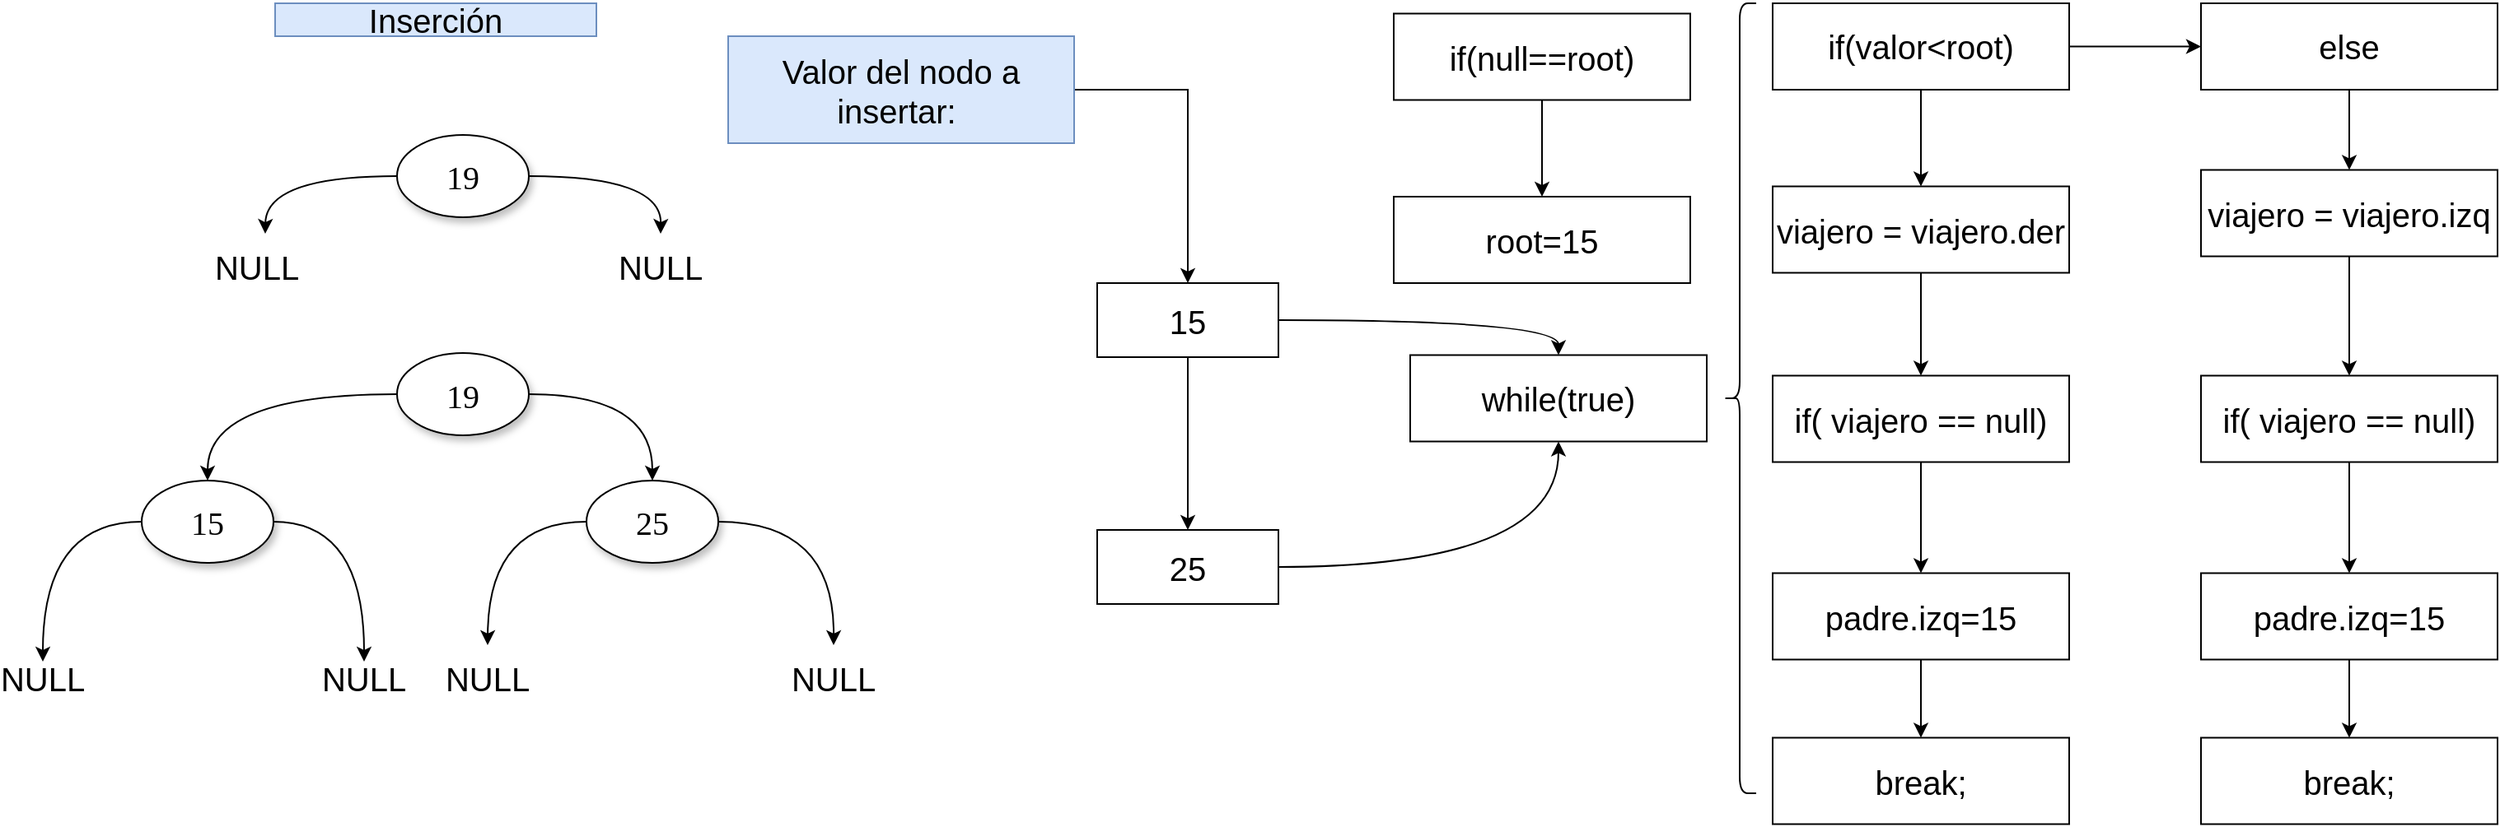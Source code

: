 <mxfile version="14.1.8" type="device" pages="4"><diagram id="i-fmN5itbunEsZNBVOR_" name="Inserción - Árbol Binario de Búsqueda"><mxGraphModel dx="852" dy="494" grid="1" gridSize="10" guides="1" tooltips="1" connect="1" arrows="1" fold="1" page="1" pageScale="1" pageWidth="1654" pageHeight="1169" math="0" shadow="0"><root><mxCell id="cFKLQwnHk1ClkzMWlecl-0"/><mxCell id="cFKLQwnHk1ClkzMWlecl-1" parent="cFKLQwnHk1ClkzMWlecl-0"/><mxCell id="wMtSqbG7kLdX-JO2tK8--0" style="edgeStyle=orthogonalEdgeStyle;rounded=0;orthogonalLoop=1;jettySize=auto;html=1;entryX=0.5;entryY=0;entryDx=0;entryDy=0;curved=1;" parent="cFKLQwnHk1ClkzMWlecl-1" source="wMtSqbG7kLdX-JO2tK8--2" edge="1"><mxGeometry relative="1" as="geometry"><mxPoint x="485" y="180" as="targetPoint"/></mxGeometry></mxCell><mxCell id="wMtSqbG7kLdX-JO2tK8--1" style="edgeStyle=orthogonalEdgeStyle;rounded=0;orthogonalLoop=1;jettySize=auto;html=1;curved=1;" parent="cFKLQwnHk1ClkzMWlecl-1" source="wMtSqbG7kLdX-JO2tK8--2" edge="1"><mxGeometry relative="1" as="geometry"><mxPoint x="245" y="180" as="targetPoint"/></mxGeometry></mxCell><mxCell id="wMtSqbG7kLdX-JO2tK8--2" value="&lt;font style=&quot;font-size: 20px&quot;&gt;19&lt;/font&gt;" style="ellipse;whiteSpace=wrap;html=1;rounded=0;shadow=1;comic=0;labelBackgroundColor=none;strokeWidth=1;fontFamily=Verdana;fontSize=12;align=center;" parent="cFKLQwnHk1ClkzMWlecl-1" vertex="1"><mxGeometry x="325" y="120" width="80" height="50" as="geometry"/></mxCell><mxCell id="wMtSqbG7kLdX-JO2tK8--4" value="&lt;span style=&quot;font-size: 20px&quot;&gt;NULL&lt;/span&gt;" style="text;html=1;strokeColor=none;fillColor=none;align=center;verticalAlign=middle;whiteSpace=wrap;rounded=0;" parent="cFKLQwnHk1ClkzMWlecl-1" vertex="1"><mxGeometry x="220" y="190" width="40" height="20" as="geometry"/></mxCell><mxCell id="wMtSqbG7kLdX-JO2tK8--5" value="&lt;span style=&quot;font-size: 20px&quot;&gt;NULL&lt;/span&gt;" style="text;html=1;strokeColor=none;fillColor=none;align=center;verticalAlign=middle;whiteSpace=wrap;rounded=0;" parent="cFKLQwnHk1ClkzMWlecl-1" vertex="1"><mxGeometry x="465" y="190" width="40" height="20" as="geometry"/></mxCell><mxCell id="wMtSqbG7kLdX-JO2tK8--16" style="edgeStyle=orthogonalEdgeStyle;rounded=0;orthogonalLoop=1;jettySize=auto;html=1;entryX=0.5;entryY=0;entryDx=0;entryDy=0;curved=1;" parent="cFKLQwnHk1ClkzMWlecl-1" source="wMtSqbG7kLdX-JO2tK8--17" target="wMtSqbG7kLdX-JO2tK8--20" edge="1"><mxGeometry relative="1" as="geometry"/></mxCell><mxCell id="wMtSqbG7kLdX-JO2tK8--88" style="edgeStyle=orthogonalEdgeStyle;curved=1;rounded=0;orthogonalLoop=1;jettySize=auto;html=1;entryX=0.5;entryY=0;entryDx=0;entryDy=0;" parent="cFKLQwnHk1ClkzMWlecl-1" source="wMtSqbG7kLdX-JO2tK8--17" target="wMtSqbG7kLdX-JO2tK8--86" edge="1"><mxGeometry relative="1" as="geometry"/></mxCell><mxCell id="wMtSqbG7kLdX-JO2tK8--17" value="&lt;font style=&quot;font-size: 20px&quot;&gt;19&lt;/font&gt;" style="ellipse;whiteSpace=wrap;html=1;rounded=0;shadow=1;comic=0;labelBackgroundColor=none;strokeWidth=1;fontFamily=Verdana;fontSize=12;align=center;" parent="cFKLQwnHk1ClkzMWlecl-1" vertex="1"><mxGeometry x="325" y="252.5" width="80" height="50" as="geometry"/></mxCell><mxCell id="wMtSqbG7kLdX-JO2tK8--76" style="edgeStyle=orthogonalEdgeStyle;rounded=0;orthogonalLoop=1;jettySize=auto;html=1;entryX=0.5;entryY=0;entryDx=0;entryDy=0;curved=1;" parent="cFKLQwnHk1ClkzMWlecl-1" source="wMtSqbG7kLdX-JO2tK8--20" target="wMtSqbG7kLdX-JO2tK8--22" edge="1"><mxGeometry relative="1" as="geometry"/></mxCell><mxCell id="wMtSqbG7kLdX-JO2tK8--77" style="edgeStyle=orthogonalEdgeStyle;curved=1;rounded=0;orthogonalLoop=1;jettySize=auto;html=1;entryX=0.5;entryY=0;entryDx=0;entryDy=0;" parent="cFKLQwnHk1ClkzMWlecl-1" source="wMtSqbG7kLdX-JO2tK8--20" target="wMtSqbG7kLdX-JO2tK8--23" edge="1"><mxGeometry relative="1" as="geometry"/></mxCell><mxCell id="wMtSqbG7kLdX-JO2tK8--20" value="&lt;font style=&quot;font-size: 20px&quot;&gt;15&lt;/font&gt;" style="ellipse;whiteSpace=wrap;html=1;rounded=0;shadow=1;comic=0;labelBackgroundColor=none;strokeWidth=1;fontFamily=Verdana;fontSize=12;align=center;" parent="cFKLQwnHk1ClkzMWlecl-1" vertex="1"><mxGeometry x="170" y="330" width="80" height="50" as="geometry"/></mxCell><mxCell id="wMtSqbG7kLdX-JO2tK8--22" value="&lt;span style=&quot;font-size: 20px&quot;&gt;NULL&lt;/span&gt;" style="text;html=1;strokeColor=none;fillColor=none;align=center;verticalAlign=middle;whiteSpace=wrap;rounded=0;" parent="cFKLQwnHk1ClkzMWlecl-1" vertex="1"><mxGeometry x="90" y="440" width="40" height="20" as="geometry"/></mxCell><mxCell id="wMtSqbG7kLdX-JO2tK8--23" value="&lt;span style=&quot;font-size: 20px&quot;&gt;NULL&lt;/span&gt;" style="text;html=1;strokeColor=none;fillColor=none;align=center;verticalAlign=middle;whiteSpace=wrap;rounded=0;" parent="cFKLQwnHk1ClkzMWlecl-1" vertex="1"><mxGeometry x="285" y="440" width="40" height="20" as="geometry"/></mxCell><mxCell id="wMtSqbG7kLdX-JO2tK8--31" value="&lt;span style=&quot;font-size: 20px&quot;&gt;Inserción&lt;/span&gt;" style="text;html=1;strokeColor=#6c8ebf;fillColor=#dae8fc;align=center;verticalAlign=middle;whiteSpace=wrap;rounded=0;" parent="cFKLQwnHk1ClkzMWlecl-1" vertex="1"><mxGeometry x="251" y="40" width="195" height="20" as="geometry"/></mxCell><mxCell id="wMtSqbG7kLdX-JO2tK8--85" value="" style="edgeStyle=orthogonalEdgeStyle;curved=1;rounded=0;orthogonalLoop=1;jettySize=auto;html=1;" parent="cFKLQwnHk1ClkzMWlecl-1" source="wMtSqbG7kLdX-JO2tK8--48" target="wMtSqbG7kLdX-JO2tK8--83" edge="1"><mxGeometry relative="1" as="geometry"/></mxCell><mxCell id="wMtSqbG7kLdX-JO2tK8--104" style="edgeStyle=orthogonalEdgeStyle;curved=1;rounded=0;orthogonalLoop=1;jettySize=auto;html=1;entryX=0.5;entryY=0;entryDx=0;entryDy=0;" parent="cFKLQwnHk1ClkzMWlecl-1" source="wMtSqbG7kLdX-JO2tK8--48" target="wMtSqbG7kLdX-JO2tK8--103" edge="1"><mxGeometry relative="1" as="geometry"/></mxCell><mxCell id="wMtSqbG7kLdX-JO2tK8--48" value="&lt;font style=&quot;font-size: 20px&quot;&gt;15&lt;/font&gt;" style="rounded=0;whiteSpace=wrap;html=1;" parent="cFKLQwnHk1ClkzMWlecl-1" vertex="1"><mxGeometry x="750" y="210" width="110" height="45" as="geometry"/></mxCell><mxCell id="wMtSqbG7kLdX-JO2tK8--51" style="edgeStyle=orthogonalEdgeStyle;rounded=0;orthogonalLoop=1;jettySize=auto;html=1;entryX=0.5;entryY=0;entryDx=0;entryDy=0;" parent="cFKLQwnHk1ClkzMWlecl-1" source="wMtSqbG7kLdX-JO2tK8--49" target="wMtSqbG7kLdX-JO2tK8--48" edge="1"><mxGeometry relative="1" as="geometry"><mxPoint x="890" y="207.5" as="targetPoint"/></mxGeometry></mxCell><mxCell id="wMtSqbG7kLdX-JO2tK8--49" value="&lt;span style=&quot;font-size: 20px&quot;&gt;Valor del nodo a insertar:&amp;nbsp;&lt;/span&gt;" style="text;html=1;strokeColor=#6c8ebf;fillColor=#dae8fc;align=center;verticalAlign=middle;whiteSpace=wrap;rounded=0;" parent="cFKLQwnHk1ClkzMWlecl-1" vertex="1"><mxGeometry x="526" y="60" width="210" height="65" as="geometry"/></mxCell><mxCell id="wMtSqbG7kLdX-JO2tK8--60" value="" style="edgeStyle=orthogonalEdgeStyle;rounded=0;orthogonalLoop=1;jettySize=auto;html=1;" parent="cFKLQwnHk1ClkzMWlecl-1" source="wMtSqbG7kLdX-JO2tK8--54" target="wMtSqbG7kLdX-JO2tK8--56" edge="1"><mxGeometry relative="1" as="geometry"/></mxCell><mxCell id="wMtSqbG7kLdX-JO2tK8--61" value="" style="edgeStyle=orthogonalEdgeStyle;rounded=0;orthogonalLoop=1;jettySize=auto;html=1;" parent="cFKLQwnHk1ClkzMWlecl-1" source="wMtSqbG7kLdX-JO2tK8--54" target="wMtSqbG7kLdX-JO2tK8--58" edge="1"><mxGeometry relative="1" as="geometry"/></mxCell><mxCell id="wMtSqbG7kLdX-JO2tK8--54" value="&lt;font style=&quot;font-size: 20px&quot;&gt;if(valor&amp;lt;root)&lt;/font&gt;" style="rounded=0;whiteSpace=wrap;html=1;" parent="cFKLQwnHk1ClkzMWlecl-1" vertex="1"><mxGeometry x="1160" y="40" width="180" height="52.5" as="geometry"/></mxCell><mxCell id="wMtSqbG7kLdX-JO2tK8--65" value="" style="edgeStyle=orthogonalEdgeStyle;rounded=0;orthogonalLoop=1;jettySize=auto;html=1;" parent="cFKLQwnHk1ClkzMWlecl-1" source="wMtSqbG7kLdX-JO2tK8--56" target="wMtSqbG7kLdX-JO2tK8--64" edge="1"><mxGeometry relative="1" as="geometry"/></mxCell><mxCell id="wMtSqbG7kLdX-JO2tK8--56" value="&lt;span style=&quot;font-size: 20px&quot;&gt;viajero = viajero.der&lt;/span&gt;" style="rounded=0;whiteSpace=wrap;html=1;" parent="cFKLQwnHk1ClkzMWlecl-1" vertex="1"><mxGeometry x="1160" y="151.25" width="180" height="52.5" as="geometry"/></mxCell><mxCell id="wMtSqbG7kLdX-JO2tK8--63" value="" style="edgeStyle=orthogonalEdgeStyle;rounded=0;orthogonalLoop=1;jettySize=auto;html=1;" parent="cFKLQwnHk1ClkzMWlecl-1" source="wMtSqbG7kLdX-JO2tK8--58" target="wMtSqbG7kLdX-JO2tK8--62" edge="1"><mxGeometry relative="1" as="geometry"/></mxCell><mxCell id="wMtSqbG7kLdX-JO2tK8--58" value="&lt;span style=&quot;font-size: 20px&quot;&gt;else&lt;/span&gt;" style="rounded=0;whiteSpace=wrap;html=1;" parent="cFKLQwnHk1ClkzMWlecl-1" vertex="1"><mxGeometry x="1420" y="40" width="180" height="52.5" as="geometry"/></mxCell><mxCell id="wMtSqbG7kLdX-JO2tK8--69" value="" style="edgeStyle=orthogonalEdgeStyle;rounded=0;orthogonalLoop=1;jettySize=auto;html=1;" parent="cFKLQwnHk1ClkzMWlecl-1" source="wMtSqbG7kLdX-JO2tK8--62" target="wMtSqbG7kLdX-JO2tK8--68" edge="1"><mxGeometry relative="1" as="geometry"/></mxCell><mxCell id="wMtSqbG7kLdX-JO2tK8--62" value="&lt;span style=&quot;font-size: 20px&quot;&gt;viajero = viajero.izq&lt;/span&gt;" style="rounded=0;whiteSpace=wrap;html=1;" parent="cFKLQwnHk1ClkzMWlecl-1" vertex="1"><mxGeometry x="1420" y="141.25" width="180" height="52.5" as="geometry"/></mxCell><mxCell id="wMtSqbG7kLdX-JO2tK8--67" value="" style="edgeStyle=orthogonalEdgeStyle;rounded=0;orthogonalLoop=1;jettySize=auto;html=1;" parent="cFKLQwnHk1ClkzMWlecl-1" source="wMtSqbG7kLdX-JO2tK8--64" target="wMtSqbG7kLdX-JO2tK8--66" edge="1"><mxGeometry relative="1" as="geometry"/></mxCell><mxCell id="wMtSqbG7kLdX-JO2tK8--64" value="&lt;span style=&quot;font-size: 20px&quot;&gt;if( viajero == null)&lt;/span&gt;" style="rounded=0;whiteSpace=wrap;html=1;" parent="cFKLQwnHk1ClkzMWlecl-1" vertex="1"><mxGeometry x="1160" y="266.25" width="180" height="52.5" as="geometry"/></mxCell><mxCell id="wMtSqbG7kLdX-JO2tK8--102" value="" style="edgeStyle=orthogonalEdgeStyle;curved=1;rounded=0;orthogonalLoop=1;jettySize=auto;html=1;" parent="cFKLQwnHk1ClkzMWlecl-1" source="wMtSqbG7kLdX-JO2tK8--66" target="wMtSqbG7kLdX-JO2tK8--99" edge="1"><mxGeometry relative="1" as="geometry"/></mxCell><mxCell id="wMtSqbG7kLdX-JO2tK8--66" value="&lt;span style=&quot;font-size: 20px&quot;&gt;padre.izq=15&lt;/span&gt;" style="rounded=0;whiteSpace=wrap;html=1;" parent="cFKLQwnHk1ClkzMWlecl-1" vertex="1"><mxGeometry x="1160" y="386.25" width="180" height="52.5" as="geometry"/></mxCell><mxCell id="wMtSqbG7kLdX-JO2tK8--71" value="" style="edgeStyle=orthogonalEdgeStyle;rounded=0;orthogonalLoop=1;jettySize=auto;html=1;" parent="cFKLQwnHk1ClkzMWlecl-1" source="wMtSqbG7kLdX-JO2tK8--68" target="wMtSqbG7kLdX-JO2tK8--70" edge="1"><mxGeometry relative="1" as="geometry"/></mxCell><mxCell id="wMtSqbG7kLdX-JO2tK8--68" value="&lt;span style=&quot;font-size: 20px&quot;&gt;if( viajero == null)&lt;/span&gt;" style="rounded=0;whiteSpace=wrap;html=1;" parent="cFKLQwnHk1ClkzMWlecl-1" vertex="1"><mxGeometry x="1420" y="266.25" width="180" height="52.5" as="geometry"/></mxCell><mxCell id="wMtSqbG7kLdX-JO2tK8--101" value="" style="edgeStyle=orthogonalEdgeStyle;curved=1;rounded=0;orthogonalLoop=1;jettySize=auto;html=1;" parent="cFKLQwnHk1ClkzMWlecl-1" source="wMtSqbG7kLdX-JO2tK8--70" target="wMtSqbG7kLdX-JO2tK8--98" edge="1"><mxGeometry relative="1" as="geometry"/></mxCell><mxCell id="wMtSqbG7kLdX-JO2tK8--70" value="&lt;span style=&quot;font-size: 20px&quot;&gt;padre.izq=15&lt;/span&gt;" style="rounded=0;whiteSpace=wrap;html=1;" parent="cFKLQwnHk1ClkzMWlecl-1" vertex="1"><mxGeometry x="1420" y="386.25" width="180" height="52.5" as="geometry"/></mxCell><mxCell id="wMtSqbG7kLdX-JO2tK8--72" value="" style="shape=curlyBracket;whiteSpace=wrap;html=1;rounded=1;" parent="cFKLQwnHk1ClkzMWlecl-1" vertex="1"><mxGeometry x="1130" y="40" width="20" height="480" as="geometry"/></mxCell><mxCell id="wMtSqbG7kLdX-JO2tK8--105" style="edgeStyle=orthogonalEdgeStyle;curved=1;rounded=0;orthogonalLoop=1;jettySize=auto;html=1;entryX=0.5;entryY=1;entryDx=0;entryDy=0;" parent="cFKLQwnHk1ClkzMWlecl-1" source="wMtSqbG7kLdX-JO2tK8--83" target="wMtSqbG7kLdX-JO2tK8--103" edge="1"><mxGeometry relative="1" as="geometry"/></mxCell><mxCell id="wMtSqbG7kLdX-JO2tK8--83" value="&lt;span style=&quot;font-size: 20px&quot;&gt;25&lt;/span&gt;" style="rounded=0;whiteSpace=wrap;html=1;" parent="cFKLQwnHk1ClkzMWlecl-1" vertex="1"><mxGeometry x="750" y="360" width="110" height="45" as="geometry"/></mxCell><mxCell id="wMtSqbG7kLdX-JO2tK8--89" style="edgeStyle=orthogonalEdgeStyle;curved=1;rounded=0;orthogonalLoop=1;jettySize=auto;html=1;" parent="cFKLQwnHk1ClkzMWlecl-1" source="wMtSqbG7kLdX-JO2tK8--86" edge="1"><mxGeometry relative="1" as="geometry"><mxPoint x="380.0" y="430" as="targetPoint"/></mxGeometry></mxCell><mxCell id="wMtSqbG7kLdX-JO2tK8--90" style="edgeStyle=orthogonalEdgeStyle;curved=1;rounded=0;orthogonalLoop=1;jettySize=auto;html=1;" parent="cFKLQwnHk1ClkzMWlecl-1" source="wMtSqbG7kLdX-JO2tK8--86" edge="1"><mxGeometry relative="1" as="geometry"><mxPoint x="590.0" y="430" as="targetPoint"/></mxGeometry></mxCell><mxCell id="wMtSqbG7kLdX-JO2tK8--86" value="&lt;font style=&quot;font-size: 20px&quot;&gt;25&lt;/font&gt;" style="ellipse;whiteSpace=wrap;html=1;rounded=0;shadow=1;comic=0;labelBackgroundColor=none;strokeWidth=1;fontFamily=Verdana;fontSize=12;align=center;" parent="cFKLQwnHk1ClkzMWlecl-1" vertex="1"><mxGeometry x="440" y="330" width="80" height="50" as="geometry"/></mxCell><mxCell id="wMtSqbG7kLdX-JO2tK8--91" value="&lt;span style=&quot;font-size: 20px&quot;&gt;NULL&lt;/span&gt;" style="text;html=1;strokeColor=none;fillColor=none;align=center;verticalAlign=middle;whiteSpace=wrap;rounded=0;" parent="cFKLQwnHk1ClkzMWlecl-1" vertex="1"><mxGeometry x="360" y="440" width="40" height="20" as="geometry"/></mxCell><mxCell id="wMtSqbG7kLdX-JO2tK8--92" value="&lt;span style=&quot;font-size: 20px&quot;&gt;NULL&lt;/span&gt;" style="text;html=1;strokeColor=none;fillColor=none;align=center;verticalAlign=middle;whiteSpace=wrap;rounded=0;" parent="cFKLQwnHk1ClkzMWlecl-1" vertex="1"><mxGeometry x="570" y="440" width="40" height="20" as="geometry"/></mxCell><mxCell id="wMtSqbG7kLdX-JO2tK8--96" value="" style="edgeStyle=orthogonalEdgeStyle;curved=1;rounded=0;orthogonalLoop=1;jettySize=auto;html=1;" parent="cFKLQwnHk1ClkzMWlecl-1" source="wMtSqbG7kLdX-JO2tK8--93" target="wMtSqbG7kLdX-JO2tK8--94" edge="1"><mxGeometry relative="1" as="geometry"/></mxCell><mxCell id="wMtSqbG7kLdX-JO2tK8--93" value="&lt;font style=&quot;font-size: 20px&quot;&gt;if(null==root)&lt;/font&gt;" style="rounded=0;whiteSpace=wrap;html=1;" parent="cFKLQwnHk1ClkzMWlecl-1" vertex="1"><mxGeometry x="930" y="46.25" width="180" height="52.5" as="geometry"/></mxCell><mxCell id="wMtSqbG7kLdX-JO2tK8--94" value="&lt;span style=&quot;font-size: 20px&quot;&gt;root=15&lt;/span&gt;" style="rounded=0;whiteSpace=wrap;html=1;" parent="cFKLQwnHk1ClkzMWlecl-1" vertex="1"><mxGeometry x="930" y="157.5" width="180" height="52.5" as="geometry"/></mxCell><mxCell id="wMtSqbG7kLdX-JO2tK8--98" value="&lt;span style=&quot;font-size: 20px&quot;&gt;break;&lt;/span&gt;" style="rounded=0;whiteSpace=wrap;html=1;" parent="cFKLQwnHk1ClkzMWlecl-1" vertex="1"><mxGeometry x="1420" y="486.25" width="180" height="52.5" as="geometry"/></mxCell><mxCell id="wMtSqbG7kLdX-JO2tK8--99" value="&lt;span style=&quot;font-size: 20px&quot;&gt;break;&lt;/span&gt;" style="rounded=0;whiteSpace=wrap;html=1;" parent="cFKLQwnHk1ClkzMWlecl-1" vertex="1"><mxGeometry x="1160" y="486.25" width="180" height="52.5" as="geometry"/></mxCell><mxCell id="wMtSqbG7kLdX-JO2tK8--103" value="&lt;span style=&quot;font-size: 20px&quot;&gt;while(true)&lt;/span&gt;" style="rounded=0;whiteSpace=wrap;html=1;" parent="cFKLQwnHk1ClkzMWlecl-1" vertex="1"><mxGeometry x="940" y="253.75" width="180" height="52.5" as="geometry"/></mxCell></root></mxGraphModel></diagram><diagram id="tDvdPTDwSmBUqLdKrAdG" name="Eliminación - Árbol Binario de Búsqueda"><mxGraphModel dx="1704" dy="988" grid="1" gridSize="10" guides="1" tooltips="1" connect="1" arrows="1" fold="1" page="1" pageScale="1" pageWidth="1654" pageHeight="1169" math="0" shadow="0"><root><mxCell id="DpHA8nj7gOEkrvcecL4a-0"/><mxCell id="DpHA8nj7gOEkrvcecL4a-1" parent="DpHA8nj7gOEkrvcecL4a-0"/><mxCell id="wIeHcvDI3hY0jYqUz_Oz-0" style="edgeStyle=orthogonalEdgeStyle;rounded=0;orthogonalLoop=1;jettySize=auto;html=1;entryX=0.5;entryY=0;entryDx=0;entryDy=0;curved=1;" parent="DpHA8nj7gOEkrvcecL4a-1" source="wIeHcvDI3hY0jYqUz_Oz-2" edge="1"><mxGeometry relative="1" as="geometry"><mxPoint x="485.0" y="180" as="targetPoint"/></mxGeometry></mxCell><mxCell id="wIeHcvDI3hY0jYqUz_Oz-1" style="edgeStyle=orthogonalEdgeStyle;rounded=0;orthogonalLoop=1;jettySize=auto;html=1;curved=1;" parent="DpHA8nj7gOEkrvcecL4a-1" source="wIeHcvDI3hY0jYqUz_Oz-2" edge="1"><mxGeometry relative="1" as="geometry"><mxPoint x="245" y="180" as="targetPoint"/></mxGeometry></mxCell><mxCell id="wIeHcvDI3hY0jYqUz_Oz-2" value="&lt;font style=&quot;font-size: 20px&quot;&gt;19&lt;/font&gt;" style="ellipse;whiteSpace=wrap;html=1;rounded=0;shadow=1;comic=0;labelBackgroundColor=none;strokeWidth=1;fontFamily=Verdana;fontSize=12;align=center;" parent="DpHA8nj7gOEkrvcecL4a-1" vertex="1"><mxGeometry x="325" y="120" width="80" height="50" as="geometry"/></mxCell><mxCell id="wIeHcvDI3hY0jYqUz_Oz-3" value="&lt;span style=&quot;font-size: 20px&quot;&gt;NULL&lt;/span&gt;" style="text;html=1;strokeColor=none;fillColor=none;align=center;verticalAlign=middle;whiteSpace=wrap;rounded=0;" parent="DpHA8nj7gOEkrvcecL4a-1" vertex="1"><mxGeometry x="220" y="190" width="40" height="20" as="geometry"/></mxCell><mxCell id="wIeHcvDI3hY0jYqUz_Oz-4" value="&lt;span style=&quot;font-size: 20px&quot;&gt;NULL&lt;/span&gt;" style="text;html=1;strokeColor=none;fillColor=none;align=center;verticalAlign=middle;whiteSpace=wrap;rounded=0;" parent="DpHA8nj7gOEkrvcecL4a-1" vertex="1"><mxGeometry x="465" y="190" width="40" height="20" as="geometry"/></mxCell><mxCell id="wIeHcvDI3hY0jYqUz_Oz-5" style="edgeStyle=orthogonalEdgeStyle;rounded=0;orthogonalLoop=1;jettySize=auto;html=1;entryX=0.5;entryY=0;entryDx=0;entryDy=0;curved=1;" parent="DpHA8nj7gOEkrvcecL4a-1" source="wIeHcvDI3hY0jYqUz_Oz-7" target="wIeHcvDI3hY0jYqUz_Oz-10" edge="1"><mxGeometry relative="1" as="geometry"/></mxCell><mxCell id="wIeHcvDI3hY0jYqUz_Oz-6" style="edgeStyle=orthogonalEdgeStyle;curved=1;rounded=0;orthogonalLoop=1;jettySize=auto;html=1;entryX=0.5;entryY=0;entryDx=0;entryDy=0;" parent="DpHA8nj7gOEkrvcecL4a-1" source="wIeHcvDI3hY0jYqUz_Oz-7" target="wIeHcvDI3hY0jYqUz_Oz-41" edge="1"><mxGeometry relative="1" as="geometry"/></mxCell><mxCell id="wIeHcvDI3hY0jYqUz_Oz-7" value="&lt;font style=&quot;font-size: 20px&quot;&gt;19&lt;/font&gt;" style="ellipse;whiteSpace=wrap;html=1;rounded=0;shadow=1;comic=0;labelBackgroundColor=none;strokeWidth=1;fontFamily=Verdana;fontSize=12;align=center;" parent="DpHA8nj7gOEkrvcecL4a-1" vertex="1"><mxGeometry x="325" y="252.5" width="80" height="50" as="geometry"/></mxCell><mxCell id="wIeHcvDI3hY0jYqUz_Oz-8" style="edgeStyle=orthogonalEdgeStyle;rounded=0;orthogonalLoop=1;jettySize=auto;html=1;entryX=0.5;entryY=0;entryDx=0;entryDy=0;curved=1;" parent="DpHA8nj7gOEkrvcecL4a-1" source="wIeHcvDI3hY0jYqUz_Oz-10" target="wIeHcvDI3hY0jYqUz_Oz-11" edge="1"><mxGeometry relative="1" as="geometry"/></mxCell><mxCell id="wIeHcvDI3hY0jYqUz_Oz-9" style="edgeStyle=orthogonalEdgeStyle;curved=1;rounded=0;orthogonalLoop=1;jettySize=auto;html=1;entryX=0.5;entryY=0;entryDx=0;entryDy=0;" parent="DpHA8nj7gOEkrvcecL4a-1" source="wIeHcvDI3hY0jYqUz_Oz-10" target="wIeHcvDI3hY0jYqUz_Oz-12" edge="1"><mxGeometry relative="1" as="geometry"/></mxCell><mxCell id="wIeHcvDI3hY0jYqUz_Oz-10" value="&lt;font style=&quot;font-size: 20px&quot;&gt;15&lt;/font&gt;" style="ellipse;whiteSpace=wrap;html=1;rounded=0;shadow=1;comic=0;labelBackgroundColor=none;strokeWidth=1;fontFamily=Verdana;fontSize=12;align=center;" parent="DpHA8nj7gOEkrvcecL4a-1" vertex="1"><mxGeometry x="170" y="330" width="80" height="50" as="geometry"/></mxCell><mxCell id="wIeHcvDI3hY0jYqUz_Oz-11" value="&lt;span style=&quot;font-size: 20px&quot;&gt;NULL&lt;/span&gt;" style="text;html=1;strokeColor=none;fillColor=none;align=center;verticalAlign=middle;whiteSpace=wrap;rounded=0;" parent="DpHA8nj7gOEkrvcecL4a-1" vertex="1"><mxGeometry x="90" y="440" width="40" height="20" as="geometry"/></mxCell><mxCell id="wIeHcvDI3hY0jYqUz_Oz-12" value="&lt;span style=&quot;font-size: 20px&quot;&gt;NULL&lt;/span&gt;" style="text;html=1;strokeColor=none;fillColor=none;align=center;verticalAlign=middle;whiteSpace=wrap;rounded=0;" parent="DpHA8nj7gOEkrvcecL4a-1" vertex="1"><mxGeometry x="285" y="440" width="40" height="20" as="geometry"/></mxCell><mxCell id="wIeHcvDI3hY0jYqUz_Oz-13" value="&lt;span style=&quot;font-size: 20px&quot;&gt;Inserción&lt;/span&gt;" style="text;html=1;strokeColor=#6c8ebf;fillColor=#dae8fc;align=center;verticalAlign=middle;whiteSpace=wrap;rounded=0;" parent="DpHA8nj7gOEkrvcecL4a-1" vertex="1"><mxGeometry x="251" y="40" width="195" height="20" as="geometry"/></mxCell><mxCell id="wIeHcvDI3hY0jYqUz_Oz-56" style="edgeStyle=orthogonalEdgeStyle;rounded=0;orthogonalLoop=1;jettySize=auto;html=1;" parent="DpHA8nj7gOEkrvcecL4a-1" source="wIeHcvDI3hY0jYqUz_Oz-16" edge="1"><mxGeometry relative="1" as="geometry"><mxPoint x="805" y="310" as="targetPoint"/></mxGeometry></mxCell><mxCell id="wIeHcvDI3hY0jYqUz_Oz-16" value="&lt;font style=&quot;font-size: 20px&quot;&gt;15&lt;/font&gt;" style="rounded=0;whiteSpace=wrap;html=1;" parent="DpHA8nj7gOEkrvcecL4a-1" vertex="1"><mxGeometry x="750" y="165" width="110" height="45" as="geometry"/></mxCell><mxCell id="wIeHcvDI3hY0jYqUz_Oz-17" style="edgeStyle=orthogonalEdgeStyle;rounded=0;orthogonalLoop=1;jettySize=auto;html=1;entryX=0.5;entryY=0;entryDx=0;entryDy=0;" parent="DpHA8nj7gOEkrvcecL4a-1" source="wIeHcvDI3hY0jYqUz_Oz-18" target="wIeHcvDI3hY0jYqUz_Oz-16" edge="1"><mxGeometry relative="1" as="geometry"><mxPoint x="890" y="207.5" as="targetPoint"/></mxGeometry></mxCell><mxCell id="wIeHcvDI3hY0jYqUz_Oz-18" value="&lt;span style=&quot;font-size: 20px&quot;&gt;Valor del nodo a eliminar&amp;nbsp;&lt;/span&gt;" style="text;html=1;strokeColor=#6c8ebf;fillColor=#dae8fc;align=center;verticalAlign=middle;whiteSpace=wrap;rounded=0;" parent="DpHA8nj7gOEkrvcecL4a-1" vertex="1"><mxGeometry x="526" y="60" width="210" height="65" as="geometry"/></mxCell><mxCell id="wIeHcvDI3hY0jYqUz_Oz-19" value="" style="edgeStyle=orthogonalEdgeStyle;rounded=0;orthogonalLoop=1;jettySize=auto;html=1;" parent="DpHA8nj7gOEkrvcecL4a-1" source="wIeHcvDI3hY0jYqUz_Oz-21" target="wIeHcvDI3hY0jYqUz_Oz-23" edge="1"><mxGeometry relative="1" as="geometry"/></mxCell><mxCell id="wIeHcvDI3hY0jYqUz_Oz-20" value="" style="edgeStyle=orthogonalEdgeStyle;rounded=0;orthogonalLoop=1;jettySize=auto;html=1;" parent="DpHA8nj7gOEkrvcecL4a-1" source="wIeHcvDI3hY0jYqUz_Oz-21" target="wIeHcvDI3hY0jYqUz_Oz-25" edge="1"><mxGeometry relative="1" as="geometry"/></mxCell><mxCell id="wIeHcvDI3hY0jYqUz_Oz-21" value="&lt;font style=&quot;font-size: 20px&quot;&gt;if(valor&amp;lt;root)&lt;/font&gt;" style="rounded=0;whiteSpace=wrap;html=1;" parent="DpHA8nj7gOEkrvcecL4a-1" vertex="1"><mxGeometry x="1020" y="255.63" width="180" height="52.5" as="geometry"/></mxCell><mxCell id="wIeHcvDI3hY0jYqUz_Oz-23" value="&lt;span style=&quot;font-size: 20px&quot;&gt;viajero = viajero.izq&lt;/span&gt;" style="rounded=0;whiteSpace=wrap;html=1;" parent="DpHA8nj7gOEkrvcecL4a-1" vertex="1"><mxGeometry x="1020" y="366.88" width="180" height="52.5" as="geometry"/></mxCell><mxCell id="wIeHcvDI3hY0jYqUz_Oz-24" value="" style="edgeStyle=orthogonalEdgeStyle;rounded=0;orthogonalLoop=1;jettySize=auto;html=1;" parent="DpHA8nj7gOEkrvcecL4a-1" source="wIeHcvDI3hY0jYqUz_Oz-25" target="wIeHcvDI3hY0jYqUz_Oz-27" edge="1"><mxGeometry relative="1" as="geometry"/></mxCell><mxCell id="wIeHcvDI3hY0jYqUz_Oz-25" value="&lt;span style=&quot;font-size: 20px&quot;&gt;else&lt;/span&gt;" style="rounded=0;whiteSpace=wrap;html=1;" parent="DpHA8nj7gOEkrvcecL4a-1" vertex="1"><mxGeometry x="1280" y="255.63" width="180" height="52.5" as="geometry"/></mxCell><mxCell id="wIeHcvDI3hY0jYqUz_Oz-27" value="&lt;span style=&quot;font-size: 20px&quot;&gt;viajero = viajero.der&lt;/span&gt;" style="rounded=0;whiteSpace=wrap;html=1;" parent="DpHA8nj7gOEkrvcecL4a-1" vertex="1"><mxGeometry x="1280" y="356.88" width="180" height="52.5" as="geometry"/></mxCell><mxCell id="wIeHcvDI3hY0jYqUz_Oz-36" value="" style="shape=curlyBracket;whiteSpace=wrap;html=1;rounded=1;" parent="DpHA8nj7gOEkrvcecL4a-1" vertex="1"><mxGeometry x="980" y="240" width="20" height="190" as="geometry"/></mxCell><mxCell id="wIeHcvDI3hY0jYqUz_Oz-39" style="edgeStyle=orthogonalEdgeStyle;curved=1;rounded=0;orthogonalLoop=1;jettySize=auto;html=1;" parent="DpHA8nj7gOEkrvcecL4a-1" source="wIeHcvDI3hY0jYqUz_Oz-41" edge="1"><mxGeometry relative="1" as="geometry"><mxPoint x="380.0" y="430" as="targetPoint"/></mxGeometry></mxCell><mxCell id="wIeHcvDI3hY0jYqUz_Oz-40" style="edgeStyle=orthogonalEdgeStyle;curved=1;rounded=0;orthogonalLoop=1;jettySize=auto;html=1;" parent="DpHA8nj7gOEkrvcecL4a-1" source="wIeHcvDI3hY0jYqUz_Oz-41" edge="1"><mxGeometry relative="1" as="geometry"><mxPoint x="590.0" y="430" as="targetPoint"/></mxGeometry></mxCell><mxCell id="wIeHcvDI3hY0jYqUz_Oz-41" value="&lt;font style=&quot;font-size: 20px&quot;&gt;25&lt;/font&gt;" style="ellipse;whiteSpace=wrap;html=1;rounded=0;shadow=1;comic=0;labelBackgroundColor=none;strokeWidth=1;fontFamily=Verdana;fontSize=12;align=center;" parent="DpHA8nj7gOEkrvcecL4a-1" vertex="1"><mxGeometry x="440" y="330" width="80" height="50" as="geometry"/></mxCell><mxCell id="wIeHcvDI3hY0jYqUz_Oz-42" value="&lt;span style=&quot;font-size: 20px&quot;&gt;NULL&lt;/span&gt;" style="text;html=1;strokeColor=none;fillColor=none;align=center;verticalAlign=middle;whiteSpace=wrap;rounded=0;" parent="DpHA8nj7gOEkrvcecL4a-1" vertex="1"><mxGeometry x="360" y="440" width="40" height="20" as="geometry"/></mxCell><mxCell id="wIeHcvDI3hY0jYqUz_Oz-43" value="&lt;span style=&quot;font-size: 20px&quot;&gt;NULL&lt;/span&gt;" style="text;html=1;strokeColor=none;fillColor=none;align=center;verticalAlign=middle;whiteSpace=wrap;rounded=0;" parent="DpHA8nj7gOEkrvcecL4a-1" vertex="1"><mxGeometry x="570" y="440" width="40" height="20" as="geometry"/></mxCell><mxCell id="wIeHcvDI3hY0jYqUz_Oz-93" style="edgeStyle=orthogonalEdgeStyle;rounded=0;orthogonalLoop=1;jettySize=auto;html=1;" parent="DpHA8nj7gOEkrvcecL4a-1" source="wIeHcvDI3hY0jYqUz_Oz-49" target="wIeHcvDI3hY0jYqUz_Oz-61" edge="1"><mxGeometry relative="1" as="geometry"/></mxCell><mxCell id="wIeHcvDI3hY0jYqUz_Oz-49" value="&lt;span style=&quot;font-size: 20px&quot;&gt;while(dato!=viajador.dato)&lt;/span&gt;" style="rounded=0;whiteSpace=wrap;html=1;" parent="DpHA8nj7gOEkrvcecL4a-1" vertex="1"><mxGeometry x="710" y="308.75" width="240" height="52.5" as="geometry"/></mxCell><mxCell id="wIeHcvDI3hY0jYqUz_Oz-58" value="&lt;span style=&quot;font-size: 20px&quot;&gt;Encuentra el nodo&lt;/span&gt;" style="text;html=1;strokeColor=#6c8ebf;fillColor=#dae8fc;align=center;verticalAlign=middle;whiteSpace=wrap;rounded=0;" parent="DpHA8nj7gOEkrvcecL4a-1" vertex="1"><mxGeometry x="1150" y="165" width="210" height="65" as="geometry"/></mxCell><mxCell id="wIeHcvDI3hY0jYqUz_Oz-89" value="" style="edgeStyle=orthogonalEdgeStyle;rounded=0;orthogonalLoop=1;jettySize=auto;html=1;" parent="DpHA8nj7gOEkrvcecL4a-1" source="wIeHcvDI3hY0jYqUz_Oz-60" target="wIeHcvDI3hY0jYqUz_Oz-80" edge="1"><mxGeometry relative="1" as="geometry"/></mxCell><mxCell id="wIeHcvDI3hY0jYqUz_Oz-60" value="&lt;span style=&quot;font-size: 20px&quot;&gt;if(subArbol)&lt;/span&gt;" style="rounded=0;whiteSpace=wrap;html=1;" parent="DpHA8nj7gOEkrvcecL4a-1" vertex="1"><mxGeometry x="710" y="830" width="240" height="52.5" as="geometry"/></mxCell><mxCell id="wIeHcvDI3hY0jYqUz_Oz-64" value="" style="edgeStyle=orthogonalEdgeStyle;rounded=0;orthogonalLoop=1;jettySize=auto;html=1;" parent="DpHA8nj7gOEkrvcecL4a-1" source="wIeHcvDI3hY0jYqUz_Oz-61" target="wIeHcvDI3hY0jYqUz_Oz-62" edge="1"><mxGeometry relative="1" as="geometry"/></mxCell><mxCell id="wIeHcvDI3hY0jYqUz_Oz-94" style="edgeStyle=orthogonalEdgeStyle;rounded=0;orthogonalLoop=1;jettySize=auto;html=1;" parent="DpHA8nj7gOEkrvcecL4a-1" source="wIeHcvDI3hY0jYqUz_Oz-61" target="wIeHcvDI3hY0jYqUz_Oz-60" edge="1"><mxGeometry relative="1" as="geometry"/></mxCell><mxCell id="wIeHcvDI3hY0jYqUz_Oz-61" value="&lt;span style=&quot;font-size: 20px&quot;&gt;if(leaf)&lt;/span&gt;" style="rounded=0;whiteSpace=wrap;html=1;" parent="DpHA8nj7gOEkrvcecL4a-1" vertex="1"><mxGeometry x="710" y="490" width="240" height="52.5" as="geometry"/></mxCell><mxCell id="wIeHcvDI3hY0jYqUz_Oz-65" value="" style="edgeStyle=orthogonalEdgeStyle;rounded=0;orthogonalLoop=1;jettySize=auto;html=1;" parent="DpHA8nj7gOEkrvcecL4a-1" source="wIeHcvDI3hY0jYqUz_Oz-62" target="wIeHcvDI3hY0jYqUz_Oz-63" edge="1"><mxGeometry relative="1" as="geometry"/></mxCell><mxCell id="wIeHcvDI3hY0jYqUz_Oz-74" value="" style="edgeStyle=orthogonalEdgeStyle;rounded=0;orthogonalLoop=1;jettySize=auto;html=1;" parent="DpHA8nj7gOEkrvcecL4a-1" source="wIeHcvDI3hY0jYqUz_Oz-62" target="wIeHcvDI3hY0jYqUz_Oz-66" edge="1"><mxGeometry relative="1" as="geometry"/></mxCell><mxCell id="wIeHcvDI3hY0jYqUz_Oz-62" value="&lt;span style=&quot;font-size: 20px&quot;&gt;if(viajero==root)&lt;/span&gt;" style="rounded=0;whiteSpace=wrap;html=1;" parent="DpHA8nj7gOEkrvcecL4a-1" vertex="1"><mxGeometry x="1010" y="490" width="240" height="52.5" as="geometry"/></mxCell><mxCell id="wIeHcvDI3hY0jYqUz_Oz-63" value="&lt;span style=&quot;font-size: 20px&quot;&gt;root=null;&lt;/span&gt;" style="rounded=0;whiteSpace=wrap;html=1;" parent="DpHA8nj7gOEkrvcecL4a-1" vertex="1"><mxGeometry x="1300" y="490" width="240" height="52.5" as="geometry"/></mxCell><mxCell id="wIeHcvDI3hY0jYqUz_Oz-73" style="edgeStyle=orthogonalEdgeStyle;rounded=0;orthogonalLoop=1;jettySize=auto;html=1;entryX=0;entryY=0.5;entryDx=0;entryDy=0;" parent="DpHA8nj7gOEkrvcecL4a-1" source="wIeHcvDI3hY0jYqUz_Oz-66" target="wIeHcvDI3hY0jYqUz_Oz-67" edge="1"><mxGeometry relative="1" as="geometry"/></mxCell><mxCell id="wIeHcvDI3hY0jYqUz_Oz-76" value="" style="edgeStyle=orthogonalEdgeStyle;rounded=0;orthogonalLoop=1;jettySize=auto;html=1;" parent="DpHA8nj7gOEkrvcecL4a-1" source="wIeHcvDI3hY0jYqUz_Oz-66" target="wIeHcvDI3hY0jYqUz_Oz-68" edge="1"><mxGeometry relative="1" as="geometry"/></mxCell><mxCell id="wIeHcvDI3hY0jYqUz_Oz-66" value="&lt;span style=&quot;font-size: 20px&quot;&gt;else if(NodoIzq)&lt;/span&gt;" style="rounded=0;whiteSpace=wrap;html=1;" parent="DpHA8nj7gOEkrvcecL4a-1" vertex="1"><mxGeometry x="1010" y="610" width="240" height="52.5" as="geometry"/></mxCell><mxCell id="wIeHcvDI3hY0jYqUz_Oz-67" value="&lt;span style=&quot;font-size: 20px&quot;&gt;padre.izq=null&lt;/span&gt;" style="rounded=0;whiteSpace=wrap;html=1;" parent="DpHA8nj7gOEkrvcecL4a-1" vertex="1"><mxGeometry x="1300" y="610" width="240" height="52.5" as="geometry"/></mxCell><mxCell id="wIeHcvDI3hY0jYqUz_Oz-71" value="" style="edgeStyle=orthogonalEdgeStyle;rounded=0;orthogonalLoop=1;jettySize=auto;html=1;" parent="DpHA8nj7gOEkrvcecL4a-1" source="wIeHcvDI3hY0jYqUz_Oz-68" target="wIeHcvDI3hY0jYqUz_Oz-69" edge="1"><mxGeometry relative="1" as="geometry"/></mxCell><mxCell id="wIeHcvDI3hY0jYqUz_Oz-68" value="&lt;span style=&quot;font-size: 20px&quot;&gt;else&amp;nbsp;&lt;/span&gt;" style="rounded=0;whiteSpace=wrap;html=1;" parent="DpHA8nj7gOEkrvcecL4a-1" vertex="1"><mxGeometry x="1010" y="740" width="240" height="52.5" as="geometry"/></mxCell><mxCell id="wIeHcvDI3hY0jYqUz_Oz-69" value="&lt;span style=&quot;font-size: 20px&quot;&gt;padre.der=null&lt;/span&gt;" style="rounded=0;whiteSpace=wrap;html=1;" parent="DpHA8nj7gOEkrvcecL4a-1" vertex="1"><mxGeometry x="1300" y="740" width="240" height="52.5" as="geometry"/></mxCell><mxCell id="wIeHcvDI3hY0jYqUz_Oz-78" value="" style="edgeStyle=orthogonalEdgeStyle;rounded=0;orthogonalLoop=1;jettySize=auto;html=1;" parent="DpHA8nj7gOEkrvcecL4a-1" source="wIeHcvDI3hY0jYqUz_Oz-80" target="wIeHcvDI3hY0jYqUz_Oz-81" edge="1"><mxGeometry relative="1" as="geometry"/></mxCell><mxCell id="wIeHcvDI3hY0jYqUz_Oz-79" value="" style="edgeStyle=orthogonalEdgeStyle;rounded=0;orthogonalLoop=1;jettySize=auto;html=1;" parent="DpHA8nj7gOEkrvcecL4a-1" source="wIeHcvDI3hY0jYqUz_Oz-80" target="wIeHcvDI3hY0jYqUz_Oz-84" edge="1"><mxGeometry relative="1" as="geometry"/></mxCell><mxCell id="wIeHcvDI3hY0jYqUz_Oz-80" value="&lt;span style=&quot;font-size: 20px&quot;&gt;if(viajero==root)&lt;/span&gt;" style="rounded=0;whiteSpace=wrap;html=1;" parent="DpHA8nj7gOEkrvcecL4a-1" vertex="1"><mxGeometry x="1010" y="830" width="240" height="52.5" as="geometry"/></mxCell><mxCell id="wIeHcvDI3hY0jYqUz_Oz-81" value="&lt;span style=&quot;font-size: 20px&quot;&gt;root=null;&lt;/span&gt;" style="rounded=0;whiteSpace=wrap;html=1;" parent="DpHA8nj7gOEkrvcecL4a-1" vertex="1"><mxGeometry x="1300" y="830" width="240" height="52.5" as="geometry"/></mxCell><mxCell id="wIeHcvDI3hY0jYqUz_Oz-82" style="edgeStyle=orthogonalEdgeStyle;rounded=0;orthogonalLoop=1;jettySize=auto;html=1;entryX=0;entryY=0.5;entryDx=0;entryDy=0;" parent="DpHA8nj7gOEkrvcecL4a-1" source="wIeHcvDI3hY0jYqUz_Oz-84" target="wIeHcvDI3hY0jYqUz_Oz-85" edge="1"><mxGeometry relative="1" as="geometry"/></mxCell><mxCell id="wIeHcvDI3hY0jYqUz_Oz-83" value="" style="edgeStyle=orthogonalEdgeStyle;rounded=0;orthogonalLoop=1;jettySize=auto;html=1;" parent="DpHA8nj7gOEkrvcecL4a-1" source="wIeHcvDI3hY0jYqUz_Oz-84" target="wIeHcvDI3hY0jYqUz_Oz-87" edge="1"><mxGeometry relative="1" as="geometry"/></mxCell><mxCell id="wIeHcvDI3hY0jYqUz_Oz-84" value="&lt;span style=&quot;font-size: 20px&quot;&gt;else if(NodoIzq)&lt;/span&gt;" style="rounded=0;whiteSpace=wrap;html=1;" parent="DpHA8nj7gOEkrvcecL4a-1" vertex="1"><mxGeometry x="1010" y="950" width="240" height="52.5" as="geometry"/></mxCell><mxCell id="wIeHcvDI3hY0jYqUz_Oz-85" value="&lt;span style=&quot;font-size: 20px&quot;&gt;padre.izq=null&lt;/span&gt;" style="rounded=0;whiteSpace=wrap;html=1;" parent="DpHA8nj7gOEkrvcecL4a-1" vertex="1"><mxGeometry x="1300" y="950" width="240" height="52.5" as="geometry"/></mxCell><mxCell id="wIeHcvDI3hY0jYqUz_Oz-86" value="" style="edgeStyle=orthogonalEdgeStyle;rounded=0;orthogonalLoop=1;jettySize=auto;html=1;" parent="DpHA8nj7gOEkrvcecL4a-1" source="wIeHcvDI3hY0jYqUz_Oz-87" target="wIeHcvDI3hY0jYqUz_Oz-88" edge="1"><mxGeometry relative="1" as="geometry"/></mxCell><mxCell id="wIeHcvDI3hY0jYqUz_Oz-87" value="&lt;span style=&quot;font-size: 20px&quot;&gt;else&amp;nbsp;&lt;/span&gt;" style="rounded=0;whiteSpace=wrap;html=1;" parent="DpHA8nj7gOEkrvcecL4a-1" vertex="1"><mxGeometry x="1010" y="1080" width="240" height="52.5" as="geometry"/></mxCell><mxCell id="wIeHcvDI3hY0jYqUz_Oz-88" value="&lt;span style=&quot;font-size: 20px&quot;&gt;padre.der=null&lt;/span&gt;" style="rounded=0;whiteSpace=wrap;html=1;" parent="DpHA8nj7gOEkrvcecL4a-1" vertex="1"><mxGeometry x="1300" y="1080" width="240" height="52.5" as="geometry"/></mxCell><mxCell id="wIeHcvDI3hY0jYqUz_Oz-90" value="" style="shape=curlyBracket;whiteSpace=wrap;html=1;rounded=1;rotation=-181;" parent="DpHA8nj7gOEkrvcecL4a-1" vertex="1"><mxGeometry x="1551.13" y="469.99" width="20" height="320" as="geometry"/></mxCell><mxCell id="wIeHcvDI3hY0jYqUz_Oz-91" value="" style="shape=curlyBracket;whiteSpace=wrap;html=1;rounded=1;rotation=-181;" parent="DpHA8nj7gOEkrvcecL4a-1" vertex="1"><mxGeometry x="1551.13" y="820" width="20" height="320" as="geometry"/></mxCell><mxCell id="wIeHcvDI3hY0jYqUz_Oz-97" value="" style="edgeStyle=orthogonalEdgeStyle;rounded=0;orthogonalLoop=1;jettySize=auto;html=1;" parent="DpHA8nj7gOEkrvcecL4a-1" source="wIeHcvDI3hY0jYqUz_Oz-95" target="wIeHcvDI3hY0jYqUz_Oz-96" edge="1"><mxGeometry relative="1" as="geometry"/></mxCell><mxCell id="wIeHcvDI3hY0jYqUz_Oz-95" value="&lt;span style=&quot;font-size: 20px&quot;&gt;Valor del nodo a eliminar&amp;nbsp;&lt;/span&gt;" style="text;html=1;strokeColor=#6c8ebf;fillColor=#dae8fc;align=center;verticalAlign=middle;whiteSpace=wrap;rounded=0;" parent="DpHA8nj7gOEkrvcecL4a-1" vertex="1"><mxGeometry x="251" y="500" width="210" height="65" as="geometry"/></mxCell><mxCell id="wIeHcvDI3hY0jYqUz_Oz-119" value="" style="edgeStyle=orthogonalEdgeStyle;rounded=0;orthogonalLoop=1;jettySize=auto;html=1;" parent="DpHA8nj7gOEkrvcecL4a-1" source="wIeHcvDI3hY0jYqUz_Oz-96" target="wIeHcvDI3hY0jYqUz_Oz-111" edge="1"><mxGeometry relative="1" as="geometry"/></mxCell><mxCell id="wIeHcvDI3hY0jYqUz_Oz-96" value="&lt;span style=&quot;font-size: 20px&quot;&gt;19&lt;/span&gt;" style="rounded=0;whiteSpace=wrap;html=1;" parent="DpHA8nj7gOEkrvcecL4a-1" vertex="1"><mxGeometry x="301" y="630" width="110" height="45" as="geometry"/></mxCell><mxCell id="wIeHcvDI3hY0jYqUz_Oz-103" value="" style="edgeStyle=orthogonalEdgeStyle;rounded=0;orthogonalLoop=1;jettySize=auto;html=1;" parent="DpHA8nj7gOEkrvcecL4a-1" source="wIeHcvDI3hY0jYqUz_Oz-105" target="wIeHcvDI3hY0jYqUz_Oz-106" edge="1"><mxGeometry relative="1" as="geometry"/></mxCell><mxCell id="wIeHcvDI3hY0jYqUz_Oz-105" value="&lt;font style=&quot;font-size: 20px&quot;&gt;if(valor&amp;lt;root)&lt;/font&gt;" style="rounded=0;whiteSpace=wrap;html=1;" parent="DpHA8nj7gOEkrvcecL4a-1" vertex="1"><mxGeometry x="35" y="780" width="180" height="52.5" as="geometry"/></mxCell><mxCell id="wIeHcvDI3hY0jYqUz_Oz-115" style="edgeStyle=orthogonalEdgeStyle;rounded=0;orthogonalLoop=1;jettySize=auto;html=1;" parent="DpHA8nj7gOEkrvcecL4a-1" source="wIeHcvDI3hY0jYqUz_Oz-106" target="wIeHcvDI3hY0jYqUz_Oz-112" edge="1"><mxGeometry relative="1" as="geometry"/></mxCell><mxCell id="wIeHcvDI3hY0jYqUz_Oz-106" value="&lt;div&gt;&lt;span style=&quot;font-size: 20px&quot;&gt;intercambio=viajeroI&lt;/span&gt;&lt;/div&gt;&lt;div&gt;&lt;span style=&quot;font-size: 20px&quot;&gt;viajeroI=viajeroI.der&lt;/span&gt;&lt;/div&gt;" style="rounded=0;whiteSpace=wrap;html=1;" parent="DpHA8nj7gOEkrvcecL4a-1" vertex="1"><mxGeometry x="20" y="890" width="210" height="100" as="geometry"/></mxCell><mxCell id="wIeHcvDI3hY0jYqUz_Oz-118" style="edgeStyle=orthogonalEdgeStyle;rounded=0;orthogonalLoop=1;jettySize=auto;html=1;entryX=0.5;entryY=0;entryDx=0;entryDy=0;" parent="DpHA8nj7gOEkrvcecL4a-1" source="wIeHcvDI3hY0jYqUz_Oz-111" target="wIeHcvDI3hY0jYqUz_Oz-105" edge="1"><mxGeometry relative="1" as="geometry"/></mxCell><mxCell id="wIeHcvDI3hY0jYqUz_Oz-111" value="&lt;span style=&quot;font-size: 20px&quot;&gt;while(viajeroI!=null)&lt;/span&gt;" style="rounded=0;whiteSpace=wrap;html=1;" parent="DpHA8nj7gOEkrvcecL4a-1" vertex="1"><mxGeometry x="236" y="727.5" width="240" height="52.5" as="geometry"/></mxCell><mxCell id="wIeHcvDI3hY0jYqUz_Oz-116" value="" style="edgeStyle=orthogonalEdgeStyle;rounded=0;orthogonalLoop=1;jettySize=auto;html=1;" parent="DpHA8nj7gOEkrvcecL4a-1" source="wIeHcvDI3hY0jYqUz_Oz-112" target="wIeHcvDI3hY0jYqUz_Oz-113" edge="1"><mxGeometry relative="1" as="geometry"/></mxCell><mxCell id="wIeHcvDI3hY0jYqUz_Oz-112" value="&lt;span style=&quot;font-size: 20px&quot;&gt;intercambio!=viajero.izq)&lt;/span&gt;" style="rounded=0;whiteSpace=wrap;html=1;" parent="DpHA8nj7gOEkrvcecL4a-1" vertex="1"><mxGeometry x="5" y="1050" width="240" height="52.5" as="geometry"/></mxCell><mxCell id="wIeHcvDI3hY0jYqUz_Oz-117" style="edgeStyle=orthogonalEdgeStyle;rounded=0;orthogonalLoop=1;jettySize=auto;html=1;entryX=0.5;entryY=1;entryDx=0;entryDy=0;" parent="DpHA8nj7gOEkrvcecL4a-1" source="wIeHcvDI3hY0jYqUz_Oz-113" target="wIeHcvDI3hY0jYqUz_Oz-60" edge="1"><mxGeometry relative="1" as="geometry"/></mxCell><mxCell id="wIeHcvDI3hY0jYqUz_Oz-113" value="&lt;span style=&quot;font-size: 20px&quot;&gt;intercambio.izq=viajero.izq&lt;/span&gt;" style="rounded=0;whiteSpace=wrap;html=1;" parent="DpHA8nj7gOEkrvcecL4a-1" vertex="1"><mxGeometry x="310" y="1050" width="270" height="52.5" as="geometry"/></mxCell></root></mxGraphModel></diagram><diagram id="u5DNEb3x4L5-gYpCQL6r" name="Heap"><mxGraphModel dx="1420" dy="835" grid="1" gridSize="10" guides="1" tooltips="1" connect="1" arrows="1" fold="1" page="1" pageScale="1" pageWidth="1654" pageHeight="1169" math="0" shadow="0"><root><mxCell id="rR9dmkaKZrn92Co0MO9v-0"/><mxCell id="rR9dmkaKZrn92Co0MO9v-1" parent="rR9dmkaKZrn92Co0MO9v-0"/><mxCell id="rR9dmkaKZrn92Co0MO9v-14" style="edgeStyle=orthogonalEdgeStyle;rounded=0;orthogonalLoop=1;jettySize=auto;html=1;entryX=0.5;entryY=0;entryDx=0;entryDy=0;" edge="1" parent="rR9dmkaKZrn92Co0MO9v-1" source="rR9dmkaKZrn92Co0MO9v-6" target="rR9dmkaKZrn92Co0MO9v-7"><mxGeometry relative="1" as="geometry"/></mxCell><mxCell id="rR9dmkaKZrn92Co0MO9v-15" style="edgeStyle=orthogonalEdgeStyle;rounded=0;orthogonalLoop=1;jettySize=auto;html=1;entryX=0.5;entryY=0;entryDx=0;entryDy=0;" edge="1" parent="rR9dmkaKZrn92Co0MO9v-1" source="rR9dmkaKZrn92Co0MO9v-6" target="rR9dmkaKZrn92Co0MO9v-10"><mxGeometry relative="1" as="geometry"/></mxCell><mxCell id="rR9dmkaKZrn92Co0MO9v-6" value="&lt;font style=&quot;font-size: 20px&quot;&gt;89&lt;/font&gt;" style="ellipse;whiteSpace=wrap;html=1;aspect=fixed;" vertex="1" parent="rR9dmkaKZrn92Co0MO9v-1"><mxGeometry x="400" y="180" width="80" height="80" as="geometry"/></mxCell><mxCell id="rR9dmkaKZrn92Co0MO9v-12" style="edgeStyle=orthogonalEdgeStyle;rounded=0;orthogonalLoop=1;jettySize=auto;html=1;entryX=0.5;entryY=0;entryDx=0;entryDy=0;" edge="1" parent="rR9dmkaKZrn92Co0MO9v-1" source="rR9dmkaKZrn92Co0MO9v-7" target="rR9dmkaKZrn92Co0MO9v-9"><mxGeometry relative="1" as="geometry"/></mxCell><mxCell id="rR9dmkaKZrn92Co0MO9v-81" style="edgeStyle=orthogonalEdgeStyle;rounded=0;orthogonalLoop=1;jettySize=auto;html=1;entryX=0.5;entryY=0;entryDx=0;entryDy=0;" edge="1" parent="rR9dmkaKZrn92Co0MO9v-1" source="rR9dmkaKZrn92Co0MO9v-7" target="rR9dmkaKZrn92Co0MO9v-30"><mxGeometry relative="1" as="geometry"/></mxCell><mxCell id="rR9dmkaKZrn92Co0MO9v-7" value="&lt;span style=&quot;font-size: 20px&quot;&gt;25&lt;/span&gt;" style="ellipse;whiteSpace=wrap;html=1;aspect=fixed;" vertex="1" parent="rR9dmkaKZrn92Co0MO9v-1"><mxGeometry x="260" y="300" width="80" height="80" as="geometry"/></mxCell><mxCell id="rR9dmkaKZrn92Co0MO9v-9" value="&lt;span style=&quot;font-size: 20px&quot;&gt;19&lt;/span&gt;" style="ellipse;whiteSpace=wrap;html=1;aspect=fixed;" vertex="1" parent="rR9dmkaKZrn92Co0MO9v-1"><mxGeometry x="160" y="400" width="80" height="80" as="geometry"/></mxCell><mxCell id="rR9dmkaKZrn92Co0MO9v-10" value="&lt;span style=&quot;font-size: 20px&quot;&gt;42&lt;/span&gt;" style="ellipse;whiteSpace=wrap;html=1;aspect=fixed;" vertex="1" parent="rR9dmkaKZrn92Co0MO9v-1"><mxGeometry x="550" y="300" width="80" height="80" as="geometry"/></mxCell><mxCell id="rR9dmkaKZrn92Co0MO9v-18" value="" style="shape=table;html=1;whiteSpace=wrap;startSize=0;container=1;collapsible=0;childLayout=tableLayout;" vertex="1" parent="rR9dmkaKZrn92Co0MO9v-1"><mxGeometry x="680" y="90" width="60" height="200" as="geometry"/></mxCell><mxCell id="rR9dmkaKZrn92Co0MO9v-19" value="" style="shape=partialRectangle;html=1;whiteSpace=wrap;collapsible=0;dropTarget=0;pointerEvents=0;fillColor=none;top=0;left=0;bottom=0;right=0;points=[[0,0.5],[1,0.5]];portConstraint=eastwest;" vertex="1" parent="rR9dmkaKZrn92Co0MO9v-18"><mxGeometry width="60" height="40" as="geometry"/></mxCell><mxCell id="rR9dmkaKZrn92Co0MO9v-20" value="89" style="shape=partialRectangle;html=1;whiteSpace=wrap;connectable=0;overflow=hidden;fillColor=none;top=0;left=0;bottom=0;right=0;" vertex="1" parent="rR9dmkaKZrn92Co0MO9v-19"><mxGeometry width="60" height="40" as="geometry"/></mxCell><mxCell id="rR9dmkaKZrn92Co0MO9v-21" value="" style="shape=partialRectangle;html=1;whiteSpace=wrap;collapsible=0;dropTarget=0;pointerEvents=0;fillColor=none;top=0;left=0;bottom=0;right=0;points=[[0,0.5],[1,0.5]];portConstraint=eastwest;" vertex="1" parent="rR9dmkaKZrn92Co0MO9v-18"><mxGeometry y="40" width="60" height="40" as="geometry"/></mxCell><mxCell id="rR9dmkaKZrn92Co0MO9v-22" value="25" style="shape=partialRectangle;html=1;whiteSpace=wrap;connectable=0;overflow=hidden;fillColor=none;top=0;left=0;bottom=0;right=0;" vertex="1" parent="rR9dmkaKZrn92Co0MO9v-21"><mxGeometry width="60" height="40" as="geometry"/></mxCell><mxCell id="rR9dmkaKZrn92Co0MO9v-23" value="" style="shape=partialRectangle;html=1;whiteSpace=wrap;collapsible=0;dropTarget=0;pointerEvents=0;fillColor=none;top=0;left=0;bottom=0;right=0;points=[[0,0.5],[1,0.5]];portConstraint=eastwest;" vertex="1" parent="rR9dmkaKZrn92Co0MO9v-18"><mxGeometry y="80" width="60" height="40" as="geometry"/></mxCell><mxCell id="rR9dmkaKZrn92Co0MO9v-24" value="42" style="shape=partialRectangle;html=1;whiteSpace=wrap;connectable=0;overflow=hidden;fillColor=none;top=0;left=0;bottom=0;right=0;" vertex="1" parent="rR9dmkaKZrn92Co0MO9v-23"><mxGeometry width="60" height="40" as="geometry"/></mxCell><mxCell id="rR9dmkaKZrn92Co0MO9v-25" value="" style="shape=partialRectangle;html=1;whiteSpace=wrap;collapsible=0;dropTarget=0;pointerEvents=0;fillColor=none;top=0;left=0;bottom=0;right=0;points=[[0,0.5],[1,0.5]];portConstraint=eastwest;" vertex="1" parent="rR9dmkaKZrn92Co0MO9v-18"><mxGeometry y="120" width="60" height="40" as="geometry"/></mxCell><mxCell id="rR9dmkaKZrn92Co0MO9v-26" value="19" style="shape=partialRectangle;html=1;whiteSpace=wrap;connectable=0;overflow=hidden;fillColor=none;top=0;left=0;bottom=0;right=0;" vertex="1" parent="rR9dmkaKZrn92Co0MO9v-25"><mxGeometry width="60" height="40" as="geometry"/></mxCell><mxCell id="rR9dmkaKZrn92Co0MO9v-27" value="" style="shape=partialRectangle;html=1;whiteSpace=wrap;collapsible=0;dropTarget=0;pointerEvents=0;fillColor=none;top=0;left=0;bottom=0;right=0;points=[[0,0.5],[1,0.5]];portConstraint=eastwest;" vertex="1" parent="rR9dmkaKZrn92Co0MO9v-18"><mxGeometry y="160" width="60" height="40" as="geometry"/></mxCell><mxCell id="rR9dmkaKZrn92Co0MO9v-28" value="" style="shape=partialRectangle;html=1;whiteSpace=wrap;connectable=0;overflow=hidden;fillColor=none;top=0;left=0;bottom=0;right=0;" vertex="1" parent="rR9dmkaKZrn92Co0MO9v-27"><mxGeometry width="60" height="40" as="geometry"/></mxCell><mxCell id="rR9dmkaKZrn92Co0MO9v-29" value="&lt;font style=&quot;font-size: 26px&quot;&gt;Insertar: 36&lt;/font&gt;" style="text;html=1;strokeColor=#6c8ebf;fillColor=#dae8fc;align=center;verticalAlign=middle;whiteSpace=wrap;rounded=0;" vertex="1" parent="rR9dmkaKZrn92Co0MO9v-1"><mxGeometry x="330" y="50" width="220" height="40" as="geometry"/></mxCell><mxCell id="rR9dmkaKZrn92Co0MO9v-30" value="&lt;span style=&quot;font-size: 20px&quot;&gt;36&lt;/span&gt;" style="ellipse;whiteSpace=wrap;html=1;aspect=fixed;fillColor=#dae8fc;strokeColor=#6c8ebf;" vertex="1" parent="rR9dmkaKZrn92Co0MO9v-1"><mxGeometry x="360" y="400" width="80" height="80" as="geometry"/></mxCell><mxCell id="rR9dmkaKZrn92Co0MO9v-69" value="&lt;font style=&quot;font-size: 16px&quot;&gt;1)&lt;/font&gt;" style="text;html=1;strokeColor=#d79b00;fillColor=#ffe6cc;align=center;verticalAlign=middle;whiteSpace=wrap;rounded=0;" vertex="1" parent="rR9dmkaKZrn92Co0MO9v-1"><mxGeometry x="100" y="140" width="60" height="50" as="geometry"/></mxCell><mxCell id="rR9dmkaKZrn92Co0MO9v-71" value="&lt;font style=&quot;font-size: 16px&quot;&gt;2)&lt;/font&gt;" style="text;html=1;strokeColor=#d79b00;fillColor=#ffe6cc;align=center;verticalAlign=middle;whiteSpace=wrap;rounded=0;" vertex="1" parent="rR9dmkaKZrn92Co0MO9v-1"><mxGeometry x="100" y="660" width="60" height="50" as="geometry"/></mxCell><mxCell id="rR9dmkaKZrn92Co0MO9v-72" value="" style="shape=curlyBracket;whiteSpace=wrap;html=1;rounded=1;rotation=-180;" vertex="1" parent="rR9dmkaKZrn92Co0MO9v-1"><mxGeometry x="770" y="90" width="20" height="500" as="geometry"/></mxCell><mxCell id="rR9dmkaKZrn92Co0MO9v-73" value="&lt;font style=&quot;font-size: 23px&quot;&gt;Integridad Padre()&lt;/font&gt;" style="text;html=1;strokeColor=#6c8ebf;fillColor=#dae8fc;align=center;verticalAlign=middle;whiteSpace=wrap;rounded=0;" vertex="1" parent="rR9dmkaKZrn92Co0MO9v-1"><mxGeometry x="810" y="310" width="220" height="50" as="geometry"/></mxCell><mxCell id="rR9dmkaKZrn92Co0MO9v-74" value="" style="shape=curlyBracket;whiteSpace=wrap;html=1;rounded=1;" vertex="1" parent="rR9dmkaKZrn92Co0MO9v-1"><mxGeometry x="1060" y="100" width="20" height="480" as="geometry"/></mxCell><mxCell id="rR9dmkaKZrn92Co0MO9v-77" style="edgeStyle=elbowEdgeStyle;rounded=0;orthogonalLoop=1;jettySize=auto;html=1;entryX=0.528;entryY=0;entryDx=0;entryDy=0;entryPerimeter=0;" edge="1" parent="rR9dmkaKZrn92Co0MO9v-1" source="rR9dmkaKZrn92Co0MO9v-76" target="rR9dmkaKZrn92Co0MO9v-19"><mxGeometry relative="1" as="geometry"><Array as="points"><mxPoint x="917" y="30"/></Array></mxGeometry></mxCell><mxCell id="rR9dmkaKZrn92Co0MO9v-79" value="" style="edgeStyle=elbowEdgeStyle;rounded=0;orthogonalLoop=1;jettySize=auto;html=1;" edge="1" parent="rR9dmkaKZrn92Co0MO9v-1" source="rR9dmkaKZrn92Co0MO9v-76" target="rR9dmkaKZrn92Co0MO9v-78"><mxGeometry relative="1" as="geometry"/></mxCell><mxCell id="rR9dmkaKZrn92Co0MO9v-76" value="&lt;font style=&quot;font-size: 16px&quot;&gt;UltimoHijo = Lista. Size = 4&lt;/font&gt;" style="rounded=0;whiteSpace=wrap;html=1;" vertex="1" parent="rR9dmkaKZrn92Co0MO9v-1"><mxGeometry x="1120" y="100" width="280" height="60" as="geometry"/></mxCell><mxCell id="rR9dmkaKZrn92Co0MO9v-110" style="edgeStyle=orthogonalEdgeStyle;rounded=0;orthogonalLoop=1;jettySize=auto;html=1;entryX=0;entryY=0.5;entryDx=0;entryDy=0;" edge="1" parent="rR9dmkaKZrn92Co0MO9v-1" source="rR9dmkaKZrn92Co0MO9v-78" target="rR9dmkaKZrn92Co0MO9v-80"><mxGeometry relative="1" as="geometry"/></mxCell><mxCell id="rR9dmkaKZrn92Co0MO9v-78" value="&lt;font style=&quot;font-size: 16px&quot;&gt;while (ultimoHijo &amp;gt; 0)&lt;/font&gt;" style="rounded=0;whiteSpace=wrap;html=1;" vertex="1" parent="rR9dmkaKZrn92Co0MO9v-1"><mxGeometry x="1120" y="220" width="280" height="60" as="geometry"/></mxCell><mxCell id="rR9dmkaKZrn92Co0MO9v-107" value="" style="edgeStyle=orthogonalEdgeStyle;rounded=0;orthogonalLoop=1;jettySize=auto;html=1;" edge="1" parent="rR9dmkaKZrn92Co0MO9v-1" source="rR9dmkaKZrn92Co0MO9v-80" target="rR9dmkaKZrn92Co0MO9v-105"><mxGeometry relative="1" as="geometry"/></mxCell><mxCell id="rR9dmkaKZrn92Co0MO9v-108" style="edgeStyle=orthogonalEdgeStyle;rounded=0;orthogonalLoop=1;jettySize=auto;html=1;entryX=0.5;entryY=0;entryDx=0;entryDy=0;" edge="1" parent="rR9dmkaKZrn92Co0MO9v-1" source="rR9dmkaKZrn92Co0MO9v-80" target="rR9dmkaKZrn92Co0MO9v-106"><mxGeometry relative="1" as="geometry"/></mxCell><mxCell id="rR9dmkaKZrn92Co0MO9v-80" value="&lt;font style=&quot;font-size: 16px&quot;&gt;ultimoPadre = (ultimoHijo-1)/2 = 1&lt;/font&gt;" style="rounded=0;whiteSpace=wrap;html=1;" vertex="1" parent="rR9dmkaKZrn92Co0MO9v-1"><mxGeometry x="1520" y="130" width="280" height="60" as="geometry"/></mxCell><mxCell id="rR9dmkaKZrn92Co0MO9v-93" value="" style="shape=table;html=1;whiteSpace=wrap;startSize=0;container=1;collapsible=0;childLayout=tableLayout;" vertex="1" parent="rR9dmkaKZrn92Co0MO9v-1"><mxGeometry x="680" y="320" width="60" height="200" as="geometry"/></mxCell><mxCell id="rR9dmkaKZrn92Co0MO9v-94" value="" style="shape=partialRectangle;html=1;whiteSpace=wrap;collapsible=0;dropTarget=0;pointerEvents=0;fillColor=none;top=0;left=0;bottom=0;right=0;points=[[0,0.5],[1,0.5]];portConstraint=eastwest;" vertex="1" parent="rR9dmkaKZrn92Co0MO9v-93"><mxGeometry width="60" height="40" as="geometry"/></mxCell><mxCell id="rR9dmkaKZrn92Co0MO9v-95" value="89" style="shape=partialRectangle;html=1;whiteSpace=wrap;connectable=0;overflow=hidden;fillColor=none;top=0;left=0;bottom=0;right=0;" vertex="1" parent="rR9dmkaKZrn92Co0MO9v-94"><mxGeometry width="60" height="40" as="geometry"/></mxCell><mxCell id="rR9dmkaKZrn92Co0MO9v-96" value="" style="shape=partialRectangle;html=1;whiteSpace=wrap;collapsible=0;dropTarget=0;pointerEvents=0;fillColor=none;top=0;left=0;bottom=0;right=0;points=[[0,0.5],[1,0.5]];portConstraint=eastwest;" vertex="1" parent="rR9dmkaKZrn92Co0MO9v-93"><mxGeometry y="40" width="60" height="40" as="geometry"/></mxCell><mxCell id="rR9dmkaKZrn92Co0MO9v-97" value="25" style="shape=partialRectangle;html=1;whiteSpace=wrap;connectable=0;overflow=hidden;fillColor=none;top=0;left=0;bottom=0;right=0;" vertex="1" parent="rR9dmkaKZrn92Co0MO9v-96"><mxGeometry width="60" height="40" as="geometry"/></mxCell><mxCell id="rR9dmkaKZrn92Co0MO9v-98" value="" style="shape=partialRectangle;html=1;whiteSpace=wrap;collapsible=0;dropTarget=0;pointerEvents=0;fillColor=none;top=0;left=0;bottom=0;right=0;points=[[0,0.5],[1,0.5]];portConstraint=eastwest;" vertex="1" parent="rR9dmkaKZrn92Co0MO9v-93"><mxGeometry y="80" width="60" height="40" as="geometry"/></mxCell><mxCell id="rR9dmkaKZrn92Co0MO9v-99" value="42" style="shape=partialRectangle;html=1;whiteSpace=wrap;connectable=0;overflow=hidden;fillColor=none;top=0;left=0;bottom=0;right=0;" vertex="1" parent="rR9dmkaKZrn92Co0MO9v-98"><mxGeometry width="60" height="40" as="geometry"/></mxCell><mxCell id="rR9dmkaKZrn92Co0MO9v-100" value="" style="shape=partialRectangle;html=1;whiteSpace=wrap;collapsible=0;dropTarget=0;pointerEvents=0;fillColor=none;top=0;left=0;bottom=0;right=0;points=[[0,0.5],[1,0.5]];portConstraint=eastwest;" vertex="1" parent="rR9dmkaKZrn92Co0MO9v-93"><mxGeometry y="120" width="60" height="40" as="geometry"/></mxCell><mxCell id="rR9dmkaKZrn92Co0MO9v-101" value="19" style="shape=partialRectangle;html=1;whiteSpace=wrap;connectable=0;overflow=hidden;fillColor=none;top=0;left=0;bottom=0;right=0;" vertex="1" parent="rR9dmkaKZrn92Co0MO9v-100"><mxGeometry width="60" height="40" as="geometry"/></mxCell><mxCell id="rR9dmkaKZrn92Co0MO9v-102" value="" style="shape=partialRectangle;html=1;whiteSpace=wrap;collapsible=0;dropTarget=0;pointerEvents=0;fillColor=none;top=0;left=0;bottom=0;right=0;points=[[0,0.5],[1,0.5]];portConstraint=eastwest;" vertex="1" parent="rR9dmkaKZrn92Co0MO9v-93"><mxGeometry y="160" width="60" height="40" as="geometry"/></mxCell><mxCell id="rR9dmkaKZrn92Co0MO9v-103" value="36" style="shape=partialRectangle;html=1;whiteSpace=wrap;connectable=0;overflow=hidden;fillColor=#dae8fc;top=0;left=0;bottom=0;right=0;strokeColor=#6c8ebf;" vertex="1" parent="rR9dmkaKZrn92Co0MO9v-102"><mxGeometry width="60" height="40" as="geometry"/></mxCell><mxCell id="rR9dmkaKZrn92Co0MO9v-112" style="edgeStyle=orthogonalEdgeStyle;rounded=0;orthogonalLoop=1;jettySize=auto;html=1;entryX=0;entryY=0.5;entryDx=0;entryDy=0;" edge="1" parent="rR9dmkaKZrn92Co0MO9v-1" source="rR9dmkaKZrn92Co0MO9v-105" target="rR9dmkaKZrn92Co0MO9v-111"><mxGeometry relative="1" as="geometry"/></mxCell><mxCell id="rR9dmkaKZrn92Co0MO9v-105" value="&lt;span style=&quot;font-size: 16px&quot;&gt;Hjio = 36&lt;/span&gt;&lt;span style=&quot;color: rgba(0 , 0 , 0 , 0) ; font-family: monospace ; font-size: 0px&quot;&gt;%3CmxGraphModel%3E%3Croot%3E%3CmxCell%20id%3D%220%22%2F%3E%3CmxCell%20id%3D%221%22%20parent%3D%220%22%2F%3E%3CmxCell%20id%3D%222%22%20value%3D%22%26lt%3Bfont%20style%3D%26quot%3Bfont-size%3A%2016px%26quot%3B%26gt%3BultimoPadre%20%3D%20(ultimoHijo-1)%2F2%20%3D%201%26lt%3B%2Ffont%26gt%3B%22%20style%3D%22rounded%3D0%3BwhiteSpace%3Dwrap%3Bhtml%3D1%3B%22%20vertex%3D%221%22%20parent%3D%221%22%3E%3CmxGeometry%20x%3D%221120%22%20y%3D%22320%22%20width%3D%22280%22%20height%3D%2260%22%20as%3D%22geometry%22%2F%3E%3C%2FmxCell%3E%3C%2Froot%3E%3C%2FmxGraphModel%3E&lt;/span&gt;" style="rounded=0;whiteSpace=wrap;html=1;" vertex="1" parent="rR9dmkaKZrn92Co0MO9v-1"><mxGeometry x="1350" y="320" width="280" height="60" as="geometry"/></mxCell><mxCell id="rR9dmkaKZrn92Co0MO9v-113" style="edgeStyle=orthogonalEdgeStyle;rounded=0;orthogonalLoop=1;jettySize=auto;html=1;entryX=1;entryY=0.5;entryDx=0;entryDy=0;" edge="1" parent="rR9dmkaKZrn92Co0MO9v-1" source="rR9dmkaKZrn92Co0MO9v-106" target="rR9dmkaKZrn92Co0MO9v-111"><mxGeometry relative="1" as="geometry"/></mxCell><mxCell id="rR9dmkaKZrn92Co0MO9v-106" value="&lt;span style=&quot;font-size: 16px&quot;&gt;Padre = 25&lt;/span&gt;" style="rounded=0;whiteSpace=wrap;html=1;" vertex="1" parent="rR9dmkaKZrn92Co0MO9v-1"><mxGeometry x="1680" y="320" width="280" height="60" as="geometry"/></mxCell><mxCell id="rR9dmkaKZrn92Co0MO9v-116" value="" style="edgeStyle=orthogonalEdgeStyle;rounded=0;orthogonalLoop=1;jettySize=auto;html=1;" edge="1" parent="rR9dmkaKZrn92Co0MO9v-1" source="rR9dmkaKZrn92Co0MO9v-111" target="rR9dmkaKZrn92Co0MO9v-115"><mxGeometry relative="1" as="geometry"/></mxCell><mxCell id="rR9dmkaKZrn92Co0MO9v-111" value="&lt;span style=&quot;font-size: 16px&quot;&gt;if( hijo &amp;gt; padre ) = (36 &amp;gt; 25) = true&lt;/span&gt;" style="rounded=0;whiteSpace=wrap;html=1;" vertex="1" parent="rR9dmkaKZrn92Co0MO9v-1"><mxGeometry x="1520" y="420" width="280" height="60" as="geometry"/></mxCell><mxCell id="rR9dmkaKZrn92Co0MO9v-114" value="&lt;font style=&quot;font-size: 26px&quot;&gt;Eliminar raíz&lt;/font&gt;" style="text;html=1;strokeColor=#6c8ebf;fillColor=#dae8fc;align=center;verticalAlign=middle;whiteSpace=wrap;rounded=0;" vertex="1" parent="rR9dmkaKZrn92Co0MO9v-1"><mxGeometry x="330" y="620" width="220" height="40" as="geometry"/></mxCell><mxCell id="rR9dmkaKZrn92Co0MO9v-115" value="&lt;span style=&quot;font-size: 16px&quot;&gt;Hijo = Padre / Posicion&lt;/span&gt;" style="rounded=0;whiteSpace=wrap;html=1;" vertex="1" parent="rR9dmkaKZrn92Co0MO9v-1"><mxGeometry x="1520" y="555" width="280" height="60" as="geometry"/></mxCell><mxCell id="rR9dmkaKZrn92Co0MO9v-117" value="" style="shape=table;html=1;whiteSpace=wrap;startSize=0;container=1;collapsible=0;childLayout=tableLayout;" vertex="1" parent="rR9dmkaKZrn92Co0MO9v-1"><mxGeometry x="2050" y="80" width="60" height="200" as="geometry"/></mxCell><mxCell id="rR9dmkaKZrn92Co0MO9v-118" value="" style="shape=partialRectangle;html=1;whiteSpace=wrap;collapsible=0;dropTarget=0;pointerEvents=0;fillColor=none;top=0;left=0;bottom=0;right=0;points=[[0,0.5],[1,0.5]];portConstraint=eastwest;" vertex="1" parent="rR9dmkaKZrn92Co0MO9v-117"><mxGeometry width="60" height="40" as="geometry"/></mxCell><mxCell id="rR9dmkaKZrn92Co0MO9v-119" value="89" style="shape=partialRectangle;html=1;whiteSpace=wrap;connectable=0;overflow=hidden;fillColor=none;top=0;left=0;bottom=0;right=0;" vertex="1" parent="rR9dmkaKZrn92Co0MO9v-118"><mxGeometry width="60" height="40" as="geometry"/></mxCell><mxCell id="rR9dmkaKZrn92Co0MO9v-120" value="" style="shape=partialRectangle;html=1;whiteSpace=wrap;collapsible=0;dropTarget=0;pointerEvents=0;fillColor=none;top=0;left=0;bottom=0;right=0;points=[[0,0.5],[1,0.5]];portConstraint=eastwest;" vertex="1" parent="rR9dmkaKZrn92Co0MO9v-117"><mxGeometry y="40" width="60" height="40" as="geometry"/></mxCell><mxCell id="rR9dmkaKZrn92Co0MO9v-121" value="25" style="shape=partialRectangle;html=1;whiteSpace=wrap;connectable=0;overflow=hidden;fillColor=none;top=0;left=0;bottom=0;right=0;" vertex="1" parent="rR9dmkaKZrn92Co0MO9v-120"><mxGeometry width="60" height="40" as="geometry"/></mxCell><mxCell id="rR9dmkaKZrn92Co0MO9v-122" value="" style="shape=partialRectangle;html=1;whiteSpace=wrap;collapsible=0;dropTarget=0;pointerEvents=0;fillColor=none;top=0;left=0;bottom=0;right=0;points=[[0,0.5],[1,0.5]];portConstraint=eastwest;" vertex="1" parent="rR9dmkaKZrn92Co0MO9v-117"><mxGeometry y="80" width="60" height="40" as="geometry"/></mxCell><mxCell id="rR9dmkaKZrn92Co0MO9v-123" value="42" style="shape=partialRectangle;html=1;whiteSpace=wrap;connectable=0;overflow=hidden;fillColor=none;top=0;left=0;bottom=0;right=0;" vertex="1" parent="rR9dmkaKZrn92Co0MO9v-122"><mxGeometry width="60" height="40" as="geometry"/></mxCell><mxCell id="rR9dmkaKZrn92Co0MO9v-124" value="" style="shape=partialRectangle;html=1;whiteSpace=wrap;collapsible=0;dropTarget=0;pointerEvents=0;fillColor=none;top=0;left=0;bottom=0;right=0;points=[[0,0.5],[1,0.5]];portConstraint=eastwest;" vertex="1" parent="rR9dmkaKZrn92Co0MO9v-117"><mxGeometry y="120" width="60" height="40" as="geometry"/></mxCell><mxCell id="rR9dmkaKZrn92Co0MO9v-125" value="19" style="shape=partialRectangle;html=1;whiteSpace=wrap;connectable=0;overflow=hidden;fillColor=none;top=0;left=0;bottom=0;right=0;" vertex="1" parent="rR9dmkaKZrn92Co0MO9v-124"><mxGeometry width="60" height="40" as="geometry"/></mxCell><mxCell id="rR9dmkaKZrn92Co0MO9v-126" value="" style="shape=partialRectangle;html=1;whiteSpace=wrap;collapsible=0;dropTarget=0;pointerEvents=0;fillColor=none;top=0;left=0;bottom=0;right=0;points=[[0,0.5],[1,0.5]];portConstraint=eastwest;" vertex="1" parent="rR9dmkaKZrn92Co0MO9v-117"><mxGeometry y="160" width="60" height="40" as="geometry"/></mxCell><mxCell id="rR9dmkaKZrn92Co0MO9v-127" value="36" style="shape=partialRectangle;html=1;whiteSpace=wrap;connectable=0;overflow=hidden;fillColor=#dae8fc;top=0;left=0;bottom=0;right=0;strokeColor=#6c8ebf;" vertex="1" parent="rR9dmkaKZrn92Co0MO9v-126"><mxGeometry width="60" height="40" as="geometry"/></mxCell><mxCell id="rR9dmkaKZrn92Co0MO9v-128" value="" style="shape=curlyBracket;whiteSpace=wrap;html=1;rounded=1;rotation=-180;" vertex="1" parent="rR9dmkaKZrn92Co0MO9v-1"><mxGeometry x="1980" y="70" width="20" height="500" as="geometry"/></mxCell><mxCell id="rR9dmkaKZrn92Co0MO9v-129" value="" style="shape=table;html=1;whiteSpace=wrap;startSize=0;container=1;collapsible=0;childLayout=tableLayout;" vertex="1" parent="rR9dmkaKZrn92Co0MO9v-1"><mxGeometry x="2210" y="80" width="60" height="200" as="geometry"/></mxCell><mxCell id="rR9dmkaKZrn92Co0MO9v-130" value="" style="shape=partialRectangle;html=1;whiteSpace=wrap;collapsible=0;dropTarget=0;pointerEvents=0;fillColor=none;top=0;left=0;bottom=0;right=0;points=[[0,0.5],[1,0.5]];portConstraint=eastwest;" vertex="1" parent="rR9dmkaKZrn92Co0MO9v-129"><mxGeometry width="60" height="40" as="geometry"/></mxCell><mxCell id="rR9dmkaKZrn92Co0MO9v-131" value="89" style="shape=partialRectangle;html=1;whiteSpace=wrap;connectable=0;overflow=hidden;fillColor=none;top=0;left=0;bottom=0;right=0;" vertex="1" parent="rR9dmkaKZrn92Co0MO9v-130"><mxGeometry width="60" height="40" as="geometry"/></mxCell><mxCell id="rR9dmkaKZrn92Co0MO9v-132" value="" style="shape=partialRectangle;html=1;whiteSpace=wrap;collapsible=0;dropTarget=0;pointerEvents=0;fillColor=none;top=0;left=0;bottom=0;right=0;points=[[0,0.5],[1,0.5]];portConstraint=eastwest;" vertex="1" parent="rR9dmkaKZrn92Co0MO9v-129"><mxGeometry y="40" width="60" height="40" as="geometry"/></mxCell><mxCell id="rR9dmkaKZrn92Co0MO9v-133" value="36" style="shape=partialRectangle;html=1;whiteSpace=wrap;connectable=0;overflow=hidden;fillColor=none;top=0;left=0;bottom=0;right=0;" vertex="1" parent="rR9dmkaKZrn92Co0MO9v-132"><mxGeometry width="60" height="40" as="geometry"/></mxCell><mxCell id="rR9dmkaKZrn92Co0MO9v-134" value="" style="shape=partialRectangle;html=1;whiteSpace=wrap;collapsible=0;dropTarget=0;pointerEvents=0;fillColor=none;top=0;left=0;bottom=0;right=0;points=[[0,0.5],[1,0.5]];portConstraint=eastwest;" vertex="1" parent="rR9dmkaKZrn92Co0MO9v-129"><mxGeometry y="80" width="60" height="40" as="geometry"/></mxCell><mxCell id="rR9dmkaKZrn92Co0MO9v-135" value="42" style="shape=partialRectangle;html=1;whiteSpace=wrap;connectable=0;overflow=hidden;fillColor=none;top=0;left=0;bottom=0;right=0;" vertex="1" parent="rR9dmkaKZrn92Co0MO9v-134"><mxGeometry width="60" height="40" as="geometry"/></mxCell><mxCell id="rR9dmkaKZrn92Co0MO9v-136" value="" style="shape=partialRectangle;html=1;whiteSpace=wrap;collapsible=0;dropTarget=0;pointerEvents=0;fillColor=none;top=0;left=0;bottom=0;right=0;points=[[0,0.5],[1,0.5]];portConstraint=eastwest;" vertex="1" parent="rR9dmkaKZrn92Co0MO9v-129"><mxGeometry y="120" width="60" height="40" as="geometry"/></mxCell><mxCell id="rR9dmkaKZrn92Co0MO9v-137" value="19" style="shape=partialRectangle;html=1;whiteSpace=wrap;connectable=0;overflow=hidden;fillColor=none;top=0;left=0;bottom=0;right=0;" vertex="1" parent="rR9dmkaKZrn92Co0MO9v-136"><mxGeometry width="60" height="40" as="geometry"/></mxCell><mxCell id="rR9dmkaKZrn92Co0MO9v-138" value="" style="shape=partialRectangle;html=1;whiteSpace=wrap;collapsible=0;dropTarget=0;pointerEvents=0;fillColor=none;top=0;left=0;bottom=0;right=0;points=[[0,0.5],[1,0.5]];portConstraint=eastwest;" vertex="1" parent="rR9dmkaKZrn92Co0MO9v-129"><mxGeometry y="160" width="60" height="40" as="geometry"/></mxCell><mxCell id="rR9dmkaKZrn92Co0MO9v-139" value="25" style="shape=partialRectangle;html=1;whiteSpace=wrap;connectable=0;overflow=hidden;fillColor=#dae8fc;top=0;left=0;bottom=0;right=0;strokeColor=#6c8ebf;" vertex="1" parent="rR9dmkaKZrn92Co0MO9v-138"><mxGeometry width="60" height="40" as="geometry"/></mxCell><mxCell id="rR9dmkaKZrn92Co0MO9v-141" style="edgeStyle=orthogonalEdgeStyle;rounded=0;orthogonalLoop=1;jettySize=auto;html=1;entryX=0;entryY=0.5;entryDx=0;entryDy=0;" edge="1" parent="rR9dmkaKZrn92Co0MO9v-1" source="rR9dmkaKZrn92Co0MO9v-122" target="rR9dmkaKZrn92Co0MO9v-134"><mxGeometry relative="1" as="geometry"/></mxCell><mxCell id="rR9dmkaKZrn92Co0MO9v-142" style="edgeStyle=orthogonalEdgeStyle;rounded=0;orthogonalLoop=1;jettySize=auto;html=1;entryX=0.5;entryY=0;entryDx=0;entryDy=0;" edge="1" parent="rR9dmkaKZrn92Co0MO9v-1" source="rR9dmkaKZrn92Co0MO9v-144" target="rR9dmkaKZrn92Co0MO9v-147"><mxGeometry relative="1" as="geometry"/></mxCell><mxCell id="rR9dmkaKZrn92Co0MO9v-143" style="edgeStyle=orthogonalEdgeStyle;rounded=0;orthogonalLoop=1;jettySize=auto;html=1;entryX=0.5;entryY=0;entryDx=0;entryDy=0;" edge="1" parent="rR9dmkaKZrn92Co0MO9v-1" source="rR9dmkaKZrn92Co0MO9v-144" target="rR9dmkaKZrn92Co0MO9v-148"><mxGeometry relative="1" as="geometry"/></mxCell><mxCell id="rR9dmkaKZrn92Co0MO9v-144" value="&lt;font style=&quot;font-size: 20px&quot;&gt;89&lt;/font&gt;" style="ellipse;whiteSpace=wrap;html=1;aspect=fixed;" vertex="1" parent="rR9dmkaKZrn92Co0MO9v-1"><mxGeometry x="2520" y="120" width="80" height="80" as="geometry"/></mxCell><mxCell id="rR9dmkaKZrn92Co0MO9v-145" style="edgeStyle=orthogonalEdgeStyle;rounded=0;orthogonalLoop=1;jettySize=auto;html=1;entryX=0.5;entryY=0;entryDx=0;entryDy=0;" edge="1" parent="rR9dmkaKZrn92Co0MO9v-1" source="rR9dmkaKZrn92Co0MO9v-147"><mxGeometry relative="1" as="geometry"><mxPoint x="2320" y="340" as="targetPoint"/></mxGeometry></mxCell><mxCell id="rR9dmkaKZrn92Co0MO9v-146" style="edgeStyle=orthogonalEdgeStyle;rounded=0;orthogonalLoop=1;jettySize=auto;html=1;entryX=0.5;entryY=0;entryDx=0;entryDy=0;" edge="1" parent="rR9dmkaKZrn92Co0MO9v-1" source="rR9dmkaKZrn92Co0MO9v-147" target="rR9dmkaKZrn92Co0MO9v-149"><mxGeometry relative="1" as="geometry"/></mxCell><mxCell id="rR9dmkaKZrn92Co0MO9v-147" value="&lt;span style=&quot;font-size: 20px&quot;&gt;36&lt;/span&gt;" style="ellipse;whiteSpace=wrap;html=1;aspect=fixed;" vertex="1" parent="rR9dmkaKZrn92Co0MO9v-1"><mxGeometry x="2380" y="240" width="80" height="80" as="geometry"/></mxCell><mxCell id="rR9dmkaKZrn92Co0MO9v-148" value="&lt;span style=&quot;font-size: 20px&quot;&gt;42&lt;/span&gt;" style="ellipse;whiteSpace=wrap;html=1;aspect=fixed;" vertex="1" parent="rR9dmkaKZrn92Co0MO9v-1"><mxGeometry x="2670" y="240" width="80" height="80" as="geometry"/></mxCell><mxCell id="rR9dmkaKZrn92Co0MO9v-149" value="&lt;span style=&quot;font-size: 20px&quot;&gt;25&lt;/span&gt;" style="ellipse;whiteSpace=wrap;html=1;aspect=fixed;fillColor=#dae8fc;strokeColor=#6c8ebf;" vertex="1" parent="rR9dmkaKZrn92Co0MO9v-1"><mxGeometry x="2480" y="340" width="80" height="80" as="geometry"/></mxCell><mxCell id="rR9dmkaKZrn92Co0MO9v-150" value="&lt;span style=&quot;font-size: 20px&quot;&gt;19&lt;/span&gt;" style="ellipse;whiteSpace=wrap;html=1;aspect=fixed;" vertex="1" parent="rR9dmkaKZrn92Co0MO9v-1"><mxGeometry x="2280" y="340" width="80" height="80" as="geometry"/></mxCell><mxCell id="rR9dmkaKZrn92Co0MO9v-151" value="" style="shape=curlyBracket;whiteSpace=wrap;html=1;rounded=1;rotation=-180;" vertex="1" parent="rR9dmkaKZrn92Co0MO9v-1"><mxGeometry x="2780" y="70" width="20" height="500" as="geometry"/></mxCell><mxCell id="rR9dmkaKZrn92Co0MO9v-152" value="&lt;font style=&quot;font-size: 23px&quot;&gt;Integridad Padre()&lt;/font&gt;" style="text;html=1;strokeColor=#6c8ebf;fillColor=#dae8fc;align=center;verticalAlign=middle;whiteSpace=wrap;rounded=0;" vertex="1" parent="rR9dmkaKZrn92Co0MO9v-1"><mxGeometry x="2820" y="290" width="220" height="50" as="geometry"/></mxCell><mxCell id="rR9dmkaKZrn92Co0MO9v-153" value="" style="shape=curlyBracket;whiteSpace=wrap;html=1;rounded=1;" vertex="1" parent="rR9dmkaKZrn92Co0MO9v-1"><mxGeometry x="3060" y="60" width="20" height="480" as="geometry"/></mxCell><mxCell id="rR9dmkaKZrn92Co0MO9v-154" value="" style="edgeStyle=elbowEdgeStyle;rounded=0;orthogonalLoop=1;jettySize=auto;html=1;" edge="1" parent="rR9dmkaKZrn92Co0MO9v-1" source="rR9dmkaKZrn92Co0MO9v-155" target="rR9dmkaKZrn92Co0MO9v-157"><mxGeometry relative="1" as="geometry"/></mxCell><mxCell id="rR9dmkaKZrn92Co0MO9v-155" value="&lt;font style=&quot;font-size: 16px&quot;&gt;UltimoHijo = Lista. Size = 1&lt;/font&gt;" style="rounded=0;whiteSpace=wrap;html=1;" vertex="1" parent="rR9dmkaKZrn92Co0MO9v-1"><mxGeometry x="3120" y="70" width="280" height="60" as="geometry"/></mxCell><mxCell id="rR9dmkaKZrn92Co0MO9v-156" style="edgeStyle=orthogonalEdgeStyle;rounded=0;orthogonalLoop=1;jettySize=auto;html=1;entryX=0;entryY=0.5;entryDx=0;entryDy=0;" edge="1" parent="rR9dmkaKZrn92Co0MO9v-1" source="rR9dmkaKZrn92Co0MO9v-157" target="rR9dmkaKZrn92Co0MO9v-160"><mxGeometry relative="1" as="geometry"/></mxCell><mxCell id="rR9dmkaKZrn92Co0MO9v-157" value="&lt;font style=&quot;font-size: 16px&quot;&gt;while (ultimoHijo &amp;gt; 0)&lt;/font&gt;" style="rounded=0;whiteSpace=wrap;html=1;" vertex="1" parent="rR9dmkaKZrn92Co0MO9v-1"><mxGeometry x="3120" y="190" width="280" height="60" as="geometry"/></mxCell><mxCell id="rR9dmkaKZrn92Co0MO9v-158" value="" style="edgeStyle=orthogonalEdgeStyle;rounded=0;orthogonalLoop=1;jettySize=auto;html=1;" edge="1" parent="rR9dmkaKZrn92Co0MO9v-1" source="rR9dmkaKZrn92Co0MO9v-160" target="rR9dmkaKZrn92Co0MO9v-162"><mxGeometry relative="1" as="geometry"/></mxCell><mxCell id="rR9dmkaKZrn92Co0MO9v-159" style="edgeStyle=orthogonalEdgeStyle;rounded=0;orthogonalLoop=1;jettySize=auto;html=1;entryX=0.5;entryY=0;entryDx=0;entryDy=0;" edge="1" parent="rR9dmkaKZrn92Co0MO9v-1" source="rR9dmkaKZrn92Co0MO9v-160" target="rR9dmkaKZrn92Co0MO9v-164"><mxGeometry relative="1" as="geometry"/></mxCell><mxCell id="rR9dmkaKZrn92Co0MO9v-160" value="&lt;font style=&quot;font-size: 16px&quot;&gt;ultimoPadre = (ultimoHijo-1)/2 = 0&lt;/font&gt;" style="rounded=0;whiteSpace=wrap;html=1;" vertex="1" parent="rR9dmkaKZrn92Co0MO9v-1"><mxGeometry x="3520" y="100" width="280" height="60" as="geometry"/></mxCell><mxCell id="rR9dmkaKZrn92Co0MO9v-161" style="edgeStyle=orthogonalEdgeStyle;rounded=0;orthogonalLoop=1;jettySize=auto;html=1;entryX=0;entryY=0.5;entryDx=0;entryDy=0;" edge="1" parent="rR9dmkaKZrn92Co0MO9v-1" source="rR9dmkaKZrn92Co0MO9v-162" target="rR9dmkaKZrn92Co0MO9v-166"><mxGeometry relative="1" as="geometry"/></mxCell><mxCell id="rR9dmkaKZrn92Co0MO9v-162" value="&lt;span style=&quot;font-size: 16px&quot;&gt;Hjio = 36&lt;/span&gt;&lt;span style=&quot;color: rgba(0 , 0 , 0 , 0) ; font-family: monospace ; font-size: 0px&quot;&gt;%3CmxGraphModel%3E%3Croot%3E%3CmxCell%20id%3D%220%22%2F%3E%3CmxCell%20id%3D%221%22%20parent%3D%220%22%2F%3E%3CmxCell%20id%3D%222%22%20value%3D%22%26lt%3Bfont%20style%3D%26quot%3Bfont-size%3A%2016px%26quot%3B%26gt%3BultimoPadre%20%3D%20(ultimoHijo-1)%2F2%20%3D%201%26lt%3B%2Ffont%26gt%3B%22%20style%3D%22rounded%3D0%3BwhiteSpace%3Dwrap%3Bhtml%3D1%3B%22%20vertex%3D%221%22%20parent%3D%221%22%3E%3CmxGeometry%20x%3D%221120%22%20y%3D%22320%22%20width%3D%22280%22%20height%3D%2260%22%20as%3D%22geometry%22%2F%3E%3C%2FmxCell%3E%3C%2Froot%3E%3C%2FmxGraphModel%3E&lt;/span&gt;" style="rounded=0;whiteSpace=wrap;html=1;" vertex="1" parent="rR9dmkaKZrn92Co0MO9v-1"><mxGeometry x="3350" y="290" width="280" height="60" as="geometry"/></mxCell><mxCell id="rR9dmkaKZrn92Co0MO9v-163" style="edgeStyle=orthogonalEdgeStyle;rounded=0;orthogonalLoop=1;jettySize=auto;html=1;entryX=1;entryY=0.5;entryDx=0;entryDy=0;" edge="1" parent="rR9dmkaKZrn92Co0MO9v-1" source="rR9dmkaKZrn92Co0MO9v-164" target="rR9dmkaKZrn92Co0MO9v-166"><mxGeometry relative="1" as="geometry"/></mxCell><mxCell id="rR9dmkaKZrn92Co0MO9v-164" value="&lt;span style=&quot;font-size: 16px&quot;&gt;Padre = 80&lt;/span&gt;" style="rounded=0;whiteSpace=wrap;html=1;" vertex="1" parent="rR9dmkaKZrn92Co0MO9v-1"><mxGeometry x="3680" y="290" width="280" height="60" as="geometry"/></mxCell><mxCell id="rR9dmkaKZrn92Co0MO9v-166" value="&lt;span style=&quot;font-size: 16px&quot;&gt;if( hijo &amp;gt; padre ) = (36 &amp;gt; 80) = false&lt;/span&gt;" style="rounded=0;whiteSpace=wrap;html=1;" vertex="1" parent="rR9dmkaKZrn92Co0MO9v-1"><mxGeometry x="3520" y="390" width="280" height="60" as="geometry"/></mxCell><mxCell id="rR9dmkaKZrn92Co0MO9v-176" style="edgeStyle=orthogonalEdgeStyle;rounded=0;orthogonalLoop=1;jettySize=auto;html=1;entryX=0.5;entryY=0;entryDx=0;entryDy=0;" edge="1" parent="rR9dmkaKZrn92Co0MO9v-1" source="rR9dmkaKZrn92Co0MO9v-178" target="rR9dmkaKZrn92Co0MO9v-181"><mxGeometry relative="1" as="geometry"/></mxCell><mxCell id="rR9dmkaKZrn92Co0MO9v-177" style="edgeStyle=orthogonalEdgeStyle;rounded=0;orthogonalLoop=1;jettySize=auto;html=1;entryX=0.5;entryY=0;entryDx=0;entryDy=0;" edge="1" parent="rR9dmkaKZrn92Co0MO9v-1" source="rR9dmkaKZrn92Co0MO9v-178" target="rR9dmkaKZrn92Co0MO9v-183"><mxGeometry relative="1" as="geometry"><mxPoint x="590" y="830.0" as="targetPoint"/></mxGeometry></mxCell><mxCell id="rR9dmkaKZrn92Co0MO9v-178" value="&lt;font style=&quot;font-size: 20px&quot;&gt;89&lt;/font&gt;" style="ellipse;whiteSpace=wrap;html=1;aspect=fixed;fillColor=#dae8fc;strokeColor=#6c8ebf;" vertex="1" parent="rR9dmkaKZrn92Co0MO9v-1"><mxGeometry x="400" y="710" width="80" height="80" as="geometry"/></mxCell><mxCell id="rR9dmkaKZrn92Co0MO9v-179" style="edgeStyle=orthogonalEdgeStyle;rounded=0;orthogonalLoop=1;jettySize=auto;html=1;entryX=0.5;entryY=0;entryDx=0;entryDy=0;" edge="1" parent="rR9dmkaKZrn92Co0MO9v-1" source="rR9dmkaKZrn92Co0MO9v-181" target="rR9dmkaKZrn92Co0MO9v-184"><mxGeometry relative="1" as="geometry"><mxPoint x="200" y="930.0" as="targetPoint"/></mxGeometry></mxCell><mxCell id="rR9dmkaKZrn92Co0MO9v-180" style="edgeStyle=orthogonalEdgeStyle;rounded=0;orthogonalLoop=1;jettySize=auto;html=1;entryX=0.5;entryY=0;entryDx=0;entryDy=0;" edge="1" parent="rR9dmkaKZrn92Co0MO9v-1" source="rR9dmkaKZrn92Co0MO9v-181" target="rR9dmkaKZrn92Co0MO9v-182"><mxGeometry relative="1" as="geometry"/></mxCell><mxCell id="rR9dmkaKZrn92Co0MO9v-181" value="&lt;span style=&quot;font-size: 20px&quot;&gt;36&lt;/span&gt;" style="ellipse;whiteSpace=wrap;html=1;aspect=fixed;" vertex="1" parent="rR9dmkaKZrn92Co0MO9v-1"><mxGeometry x="260" y="830" width="80" height="80" as="geometry"/></mxCell><mxCell id="rR9dmkaKZrn92Co0MO9v-182" value="&lt;span style=&quot;font-size: 20px&quot;&gt;25&lt;/span&gt;" style="ellipse;whiteSpace=wrap;html=1;aspect=fixed;" vertex="1" parent="rR9dmkaKZrn92Co0MO9v-1"><mxGeometry x="360" y="930" width="80" height="80" as="geometry"/></mxCell><mxCell id="rR9dmkaKZrn92Co0MO9v-183" value="&lt;span style=&quot;font-size: 20px&quot;&gt;42&lt;/span&gt;" style="ellipse;whiteSpace=wrap;html=1;aspect=fixed;" vertex="1" parent="rR9dmkaKZrn92Co0MO9v-1"><mxGeometry x="540" y="830" width="80" height="80" as="geometry"/></mxCell><mxCell id="rR9dmkaKZrn92Co0MO9v-184" value="&lt;span style=&quot;font-size: 20px&quot;&gt;19&lt;/span&gt;" style="ellipse;whiteSpace=wrap;html=1;aspect=fixed;" vertex="1" parent="rR9dmkaKZrn92Co0MO9v-1"><mxGeometry x="160" y="930" width="80" height="80" as="geometry"/></mxCell><mxCell id="rR9dmkaKZrn92Co0MO9v-186" value="" style="shape=table;html=1;whiteSpace=wrap;startSize=0;container=1;collapsible=0;childLayout=tableLayout;" vertex="1" parent="rR9dmkaKZrn92Co0MO9v-1"><mxGeometry x="680" y="740" width="60" height="200" as="geometry"/></mxCell><mxCell id="rR9dmkaKZrn92Co0MO9v-187" value="" style="shape=partialRectangle;html=1;whiteSpace=wrap;collapsible=0;dropTarget=0;pointerEvents=0;fillColor=none;top=0;left=0;bottom=0;right=0;points=[[0,0.5],[1,0.5]];portConstraint=eastwest;" vertex="1" parent="rR9dmkaKZrn92Co0MO9v-186"><mxGeometry width="60" height="40" as="geometry"/></mxCell><mxCell id="rR9dmkaKZrn92Co0MO9v-188" value="89" style="shape=partialRectangle;html=1;whiteSpace=wrap;connectable=0;overflow=hidden;fillColor=#dae8fc;top=0;left=0;bottom=0;right=0;strokeColor=#6c8ebf;" vertex="1" parent="rR9dmkaKZrn92Co0MO9v-187"><mxGeometry width="60" height="40" as="geometry"/></mxCell><mxCell id="rR9dmkaKZrn92Co0MO9v-189" value="" style="shape=partialRectangle;html=1;whiteSpace=wrap;collapsible=0;dropTarget=0;pointerEvents=0;fillColor=none;top=0;left=0;bottom=0;right=0;points=[[0,0.5],[1,0.5]];portConstraint=eastwest;" vertex="1" parent="rR9dmkaKZrn92Co0MO9v-186"><mxGeometry y="40" width="60" height="40" as="geometry"/></mxCell><mxCell id="rR9dmkaKZrn92Co0MO9v-190" value="36" style="shape=partialRectangle;html=1;whiteSpace=wrap;connectable=0;overflow=hidden;fillColor=none;top=0;left=0;bottom=0;right=0;" vertex="1" parent="rR9dmkaKZrn92Co0MO9v-189"><mxGeometry width="60" height="40" as="geometry"/></mxCell><mxCell id="rR9dmkaKZrn92Co0MO9v-191" value="" style="shape=partialRectangle;html=1;whiteSpace=wrap;collapsible=0;dropTarget=0;pointerEvents=0;fillColor=none;top=0;left=0;bottom=0;right=0;points=[[0,0.5],[1,0.5]];portConstraint=eastwest;" vertex="1" parent="rR9dmkaKZrn92Co0MO9v-186"><mxGeometry y="80" width="60" height="40" as="geometry"/></mxCell><mxCell id="rR9dmkaKZrn92Co0MO9v-192" value="42" style="shape=partialRectangle;html=1;whiteSpace=wrap;connectable=0;overflow=hidden;fillColor=none;top=0;left=0;bottom=0;right=0;" vertex="1" parent="rR9dmkaKZrn92Co0MO9v-191"><mxGeometry width="60" height="40" as="geometry"/></mxCell><mxCell id="rR9dmkaKZrn92Co0MO9v-193" value="" style="shape=partialRectangle;html=1;whiteSpace=wrap;collapsible=0;dropTarget=0;pointerEvents=0;fillColor=none;top=0;left=0;bottom=0;right=0;points=[[0,0.5],[1,0.5]];portConstraint=eastwest;" vertex="1" parent="rR9dmkaKZrn92Co0MO9v-186"><mxGeometry y="120" width="60" height="40" as="geometry"/></mxCell><mxCell id="rR9dmkaKZrn92Co0MO9v-194" value="19" style="shape=partialRectangle;html=1;whiteSpace=wrap;connectable=0;overflow=hidden;fillColor=none;top=0;left=0;bottom=0;right=0;" vertex="1" parent="rR9dmkaKZrn92Co0MO9v-193"><mxGeometry width="60" height="40" as="geometry"/></mxCell><mxCell id="rR9dmkaKZrn92Co0MO9v-197" style="rounded=0;orthogonalLoop=1;jettySize=auto;html=1;entryX=1;entryY=0.5;entryDx=0;entryDy=0;edgeStyle=orthogonalEdgeStyle;" edge="1" parent="rR9dmkaKZrn92Co0MO9v-186" source="rR9dmkaKZrn92Co0MO9v-195" target="rR9dmkaKZrn92Co0MO9v-187"><mxGeometry relative="1" as="geometry"><Array as="points"><mxPoint x="-20" y="180"/><mxPoint x="-20" y="260"/><mxPoint x="80" y="260"/><mxPoint x="80" y="20"/></Array></mxGeometry></mxCell><mxCell id="rR9dmkaKZrn92Co0MO9v-195" value="" style="shape=partialRectangle;html=1;whiteSpace=wrap;collapsible=0;dropTarget=0;pointerEvents=0;fillColor=none;top=0;left=0;bottom=0;right=0;points=[[0,0.5],[1,0.5]];portConstraint=eastwest;" vertex="1" parent="rR9dmkaKZrn92Co0MO9v-186"><mxGeometry y="160" width="60" height="40" as="geometry"/></mxCell><mxCell id="rR9dmkaKZrn92Co0MO9v-196" value="25" style="shape=partialRectangle;html=1;whiteSpace=wrap;connectable=0;overflow=hidden;top=0;left=0;bottom=0;right=0;" vertex="1" parent="rR9dmkaKZrn92Co0MO9v-195"><mxGeometry width="60" height="40" as="geometry"/></mxCell><mxCell id="rR9dmkaKZrn92Co0MO9v-198" value="" style="shape=table;html=1;whiteSpace=wrap;startSize=0;container=1;collapsible=0;childLayout=tableLayout;" vertex="1" parent="rR9dmkaKZrn92Co0MO9v-1"><mxGeometry x="2850" y="660" width="60" height="200" as="geometry"/></mxCell><mxCell id="rR9dmkaKZrn92Co0MO9v-199" value="" style="shape=partialRectangle;html=1;whiteSpace=wrap;collapsible=0;dropTarget=0;pointerEvents=0;fillColor=none;top=0;left=0;bottom=0;right=0;points=[[0,0.5],[1,0.5]];portConstraint=eastwest;" vertex="1" parent="rR9dmkaKZrn92Co0MO9v-198"><mxGeometry width="60" height="40" as="geometry"/></mxCell><mxCell id="rR9dmkaKZrn92Co0MO9v-200" value="42" style="shape=partialRectangle;html=1;whiteSpace=wrap;connectable=0;overflow=hidden;fillColor=#dae8fc;top=0;left=0;bottom=0;right=0;strokeColor=#6c8ebf;" vertex="1" parent="rR9dmkaKZrn92Co0MO9v-199"><mxGeometry width="60" height="40" as="geometry"/></mxCell><mxCell id="rR9dmkaKZrn92Co0MO9v-201" value="" style="shape=partialRectangle;html=1;whiteSpace=wrap;collapsible=0;dropTarget=0;pointerEvents=0;fillColor=none;top=0;left=0;bottom=0;right=0;points=[[0,0.5],[1,0.5]];portConstraint=eastwest;" vertex="1" parent="rR9dmkaKZrn92Co0MO9v-198"><mxGeometry y="40" width="60" height="40" as="geometry"/></mxCell><mxCell id="rR9dmkaKZrn92Co0MO9v-202" value="36" style="shape=partialRectangle;html=1;whiteSpace=wrap;connectable=0;overflow=hidden;fillColor=none;top=0;left=0;bottom=0;right=0;" vertex="1" parent="rR9dmkaKZrn92Co0MO9v-201"><mxGeometry width="60" height="40" as="geometry"/></mxCell><mxCell id="rR9dmkaKZrn92Co0MO9v-203" value="" style="shape=partialRectangle;html=1;whiteSpace=wrap;collapsible=0;dropTarget=0;pointerEvents=0;fillColor=none;top=0;left=0;bottom=0;right=0;points=[[0,0.5],[1,0.5]];portConstraint=eastwest;" vertex="1" parent="rR9dmkaKZrn92Co0MO9v-198"><mxGeometry y="80" width="60" height="40" as="geometry"/></mxCell><mxCell id="rR9dmkaKZrn92Co0MO9v-204" value="25" style="shape=partialRectangle;html=1;whiteSpace=wrap;connectable=0;overflow=hidden;fillColor=none;top=0;left=0;bottom=0;right=0;" vertex="1" parent="rR9dmkaKZrn92Co0MO9v-203"><mxGeometry width="60" height="40" as="geometry"/></mxCell><mxCell id="rR9dmkaKZrn92Co0MO9v-205" value="" style="shape=partialRectangle;html=1;whiteSpace=wrap;collapsible=0;dropTarget=0;pointerEvents=0;fillColor=none;top=0;left=0;bottom=0;right=0;points=[[0,0.5],[1,0.5]];portConstraint=eastwest;" vertex="1" parent="rR9dmkaKZrn92Co0MO9v-198"><mxGeometry y="120" width="60" height="40" as="geometry"/></mxCell><mxCell id="rR9dmkaKZrn92Co0MO9v-206" value="19" style="shape=partialRectangle;html=1;whiteSpace=wrap;connectable=0;overflow=hidden;fillColor=none;top=0;left=0;bottom=0;right=0;" vertex="1" parent="rR9dmkaKZrn92Co0MO9v-205"><mxGeometry width="60" height="40" as="geometry"/></mxCell><mxCell id="rR9dmkaKZrn92Co0MO9v-208" value="" style="shape=partialRectangle;html=1;whiteSpace=wrap;collapsible=0;dropTarget=0;pointerEvents=0;fillColor=none;top=0;left=0;bottom=0;right=0;points=[[0,0.5],[1,0.5]];portConstraint=eastwest;" vertex="1" parent="rR9dmkaKZrn92Co0MO9v-198"><mxGeometry y="160" width="60" height="40" as="geometry"/></mxCell><mxCell id="rR9dmkaKZrn92Co0MO9v-209" value="" style="shape=partialRectangle;html=1;whiteSpace=wrap;connectable=0;overflow=hidden;top=0;left=0;bottom=0;right=0;" vertex="1" parent="rR9dmkaKZrn92Co0MO9v-208"><mxGeometry width="60" height="40" as="geometry"/></mxCell><mxCell id="rR9dmkaKZrn92Co0MO9v-218" style="edgeStyle=orthogonalEdgeStyle;rounded=0;orthogonalLoop=1;jettySize=auto;html=1;entryX=0.5;entryY=0;entryDx=0;entryDy=0;" edge="1" parent="rR9dmkaKZrn92Co0MO9v-1" source="rR9dmkaKZrn92Co0MO9v-220" target="rR9dmkaKZrn92Co0MO9v-223"><mxGeometry relative="1" as="geometry"/></mxCell><mxCell id="rR9dmkaKZrn92Co0MO9v-219" style="edgeStyle=orthogonalEdgeStyle;rounded=0;orthogonalLoop=1;jettySize=auto;html=1;entryX=0.5;entryY=0;entryDx=0;entryDy=0;" edge="1" parent="rR9dmkaKZrn92Co0MO9v-1" source="rR9dmkaKZrn92Co0MO9v-220" target="rR9dmkaKZrn92Co0MO9v-225"><mxGeometry relative="1" as="geometry"><mxPoint x="1350" y="820.0" as="targetPoint"/></mxGeometry></mxCell><mxCell id="rR9dmkaKZrn92Co0MO9v-220" value="&lt;span style=&quot;font-size: 20px&quot;&gt;25&lt;/span&gt;" style="ellipse;whiteSpace=wrap;html=1;aspect=fixed;fillColor=#dae8fc;strokeColor=#6c8ebf;" vertex="1" parent="rR9dmkaKZrn92Co0MO9v-1"><mxGeometry x="1110" y="700" width="80" height="80" as="geometry"/></mxCell><mxCell id="rR9dmkaKZrn92Co0MO9v-221" style="edgeStyle=orthogonalEdgeStyle;rounded=0;orthogonalLoop=1;jettySize=auto;html=1;entryX=0.5;entryY=0;entryDx=0;entryDy=0;" edge="1" parent="rR9dmkaKZrn92Co0MO9v-1" source="rR9dmkaKZrn92Co0MO9v-223" target="rR9dmkaKZrn92Co0MO9v-226"><mxGeometry relative="1" as="geometry"><mxPoint x="960" y="920.0" as="targetPoint"/></mxGeometry></mxCell><mxCell id="rR9dmkaKZrn92Co0MO9v-223" value="&lt;span style=&quot;font-size: 20px&quot;&gt;36&lt;/span&gt;" style="ellipse;whiteSpace=wrap;html=1;aspect=fixed;" vertex="1" parent="rR9dmkaKZrn92Co0MO9v-1"><mxGeometry x="1020" y="800" width="80" height="80" as="geometry"/></mxCell><mxCell id="rR9dmkaKZrn92Co0MO9v-225" value="&lt;span style=&quot;font-size: 20px&quot;&gt;42&lt;/span&gt;" style="ellipse;whiteSpace=wrap;html=1;aspect=fixed;" vertex="1" parent="rR9dmkaKZrn92Co0MO9v-1"><mxGeometry x="1210" y="800" width="80" height="80" as="geometry"/></mxCell><mxCell id="rR9dmkaKZrn92Co0MO9v-226" value="&lt;span style=&quot;font-size: 20px&quot;&gt;19&lt;/span&gt;" style="ellipse;whiteSpace=wrap;html=1;aspect=fixed;" vertex="1" parent="rR9dmkaKZrn92Co0MO9v-1"><mxGeometry x="920" y="920" width="80" height="80" as="geometry"/></mxCell><mxCell id="rR9dmkaKZrn92Co0MO9v-227" value="" style="shape=curlyBracket;whiteSpace=wrap;html=1;rounded=1;rotation=-180;" vertex="1" parent="rR9dmkaKZrn92Co0MO9v-1"><mxGeometry x="1300" y="650" width="20" height="500" as="geometry"/></mxCell><mxCell id="rR9dmkaKZrn92Co0MO9v-228" value="&lt;font style=&quot;font-size: 23px&quot;&gt;Integridad Hjio()&lt;/font&gt;" style="text;html=1;strokeColor=#6c8ebf;fillColor=#dae8fc;align=center;verticalAlign=middle;whiteSpace=wrap;rounded=0;" vertex="1" parent="rR9dmkaKZrn92Co0MO9v-1"><mxGeometry x="1340" y="870" width="220" height="50" as="geometry"/></mxCell><mxCell id="rR9dmkaKZrn92Co0MO9v-229" value="" style="shape=curlyBracket;whiteSpace=wrap;html=1;rounded=1;" vertex="1" parent="rR9dmkaKZrn92Co0MO9v-1"><mxGeometry x="1580" y="670" width="20" height="480" as="geometry"/></mxCell><mxCell id="rR9dmkaKZrn92Co0MO9v-244" value="" style="edgeStyle=orthogonalEdgeStyle;rounded=0;orthogonalLoop=1;jettySize=auto;html=1;" edge="1" parent="rR9dmkaKZrn92Co0MO9v-1" source="rR9dmkaKZrn92Co0MO9v-231" target="rR9dmkaKZrn92Co0MO9v-243"><mxGeometry relative="1" as="geometry"/></mxCell><mxCell id="rR9dmkaKZrn92Co0MO9v-231" value="&lt;span style=&quot;font-size: 16px&quot;&gt;HijoIzq = 1 = 36 = Max&lt;/span&gt;" style="rounded=0;whiteSpace=wrap;html=1;" vertex="1" parent="rR9dmkaKZrn92Co0MO9v-1"><mxGeometry x="1640" y="670" width="280" height="60" as="geometry"/></mxCell><mxCell id="rR9dmkaKZrn92Co0MO9v-237" style="edgeStyle=orthogonalEdgeStyle;rounded=0;orthogonalLoop=1;jettySize=auto;html=1;entryX=0;entryY=0.5;entryDx=0;entryDy=0;" edge="1" parent="rR9dmkaKZrn92Co0MO9v-1" source="rR9dmkaKZrn92Co0MO9v-238" target="rR9dmkaKZrn92Co0MO9v-242"><mxGeometry relative="1" as="geometry"/></mxCell><mxCell id="rR9dmkaKZrn92Co0MO9v-238" value="&lt;span style=&quot;font-size: 16px&quot;&gt;Hjio = 42&lt;/span&gt;&lt;span style=&quot;color: rgba(0 , 0 , 0 , 0) ; font-family: monospace ; font-size: 0px&quot;&gt;%3CmxGraphModel%3E%3Croot%3E%3CmxCell%20id%3D%220%22%2F%3E%3CmxCell%20id%3D%221%22%20parent%3D%220%22%2F%3E%3CmxCell%20id%3D%222%22%20value%3D%22%26lt%3Bfont%20style%3D%26quot%3Bfont-size%3A%2016px%26quot%3B%26gt%3BultimoPadre%20%3D%20(ultimoHijo-1)%2F2%20%3D%201%26lt%3B%2Ffont%26gt%3B%22%20style%3D%22rounded%3D0%3BwhiteSpace%3Dwrap%3Bhtml%3D1%3B%22%20vertex%3D%221%22%20parent%3D%221%22%3E%3CmxGeometry%20x%3D%221120%22%20y%3D%22320%22%20width%3D%22280%22%20height%3D%2260%22%20as%3D%22geometry%22%2F%3E%3C%2FmxCell%3E%3C%2Froot%3E%3C%2FmxGraphModel%4&lt;/span&gt;" style="rounded=0;whiteSpace=wrap;html=1;" vertex="1" parent="rR9dmkaKZrn92Co0MO9v-1"><mxGeometry x="2030" y="680" width="280" height="60" as="geometry"/></mxCell><mxCell id="rR9dmkaKZrn92Co0MO9v-239" style="edgeStyle=orthogonalEdgeStyle;rounded=0;orthogonalLoop=1;jettySize=auto;html=1;entryX=1;entryY=0.5;entryDx=0;entryDy=0;" edge="1" parent="rR9dmkaKZrn92Co0MO9v-1" source="rR9dmkaKZrn92Co0MO9v-240" target="rR9dmkaKZrn92Co0MO9v-242"><mxGeometry relative="1" as="geometry"/></mxCell><mxCell id="rR9dmkaKZrn92Co0MO9v-240" value="&lt;span style=&quot;font-size: 16px&quot;&gt;Padre = 25&lt;/span&gt;" style="rounded=0;whiteSpace=wrap;html=1;" vertex="1" parent="rR9dmkaKZrn92Co0MO9v-1"><mxGeometry x="2460" y="680" width="280" height="60" as="geometry"/></mxCell><mxCell id="rR9dmkaKZrn92Co0MO9v-249" value="" style="edgeStyle=orthogonalEdgeStyle;rounded=0;orthogonalLoop=1;jettySize=auto;html=1;" edge="1" parent="rR9dmkaKZrn92Co0MO9v-1" source="rR9dmkaKZrn92Co0MO9v-242" target="rR9dmkaKZrn92Co0MO9v-248"><mxGeometry relative="1" as="geometry"/></mxCell><mxCell id="rR9dmkaKZrn92Co0MO9v-242" value="&lt;span style=&quot;font-size: 16px&quot;&gt;if( hijo &amp;gt; padre ) = (42 &amp;gt; 25) = true&lt;/span&gt;" style="rounded=0;whiteSpace=wrap;html=1;" vertex="1" parent="rR9dmkaKZrn92Co0MO9v-1"><mxGeometry x="2230" y="780" width="280" height="60" as="geometry"/></mxCell><mxCell id="rR9dmkaKZrn92Co0MO9v-246" value="" style="edgeStyle=orthogonalEdgeStyle;rounded=0;orthogonalLoop=1;jettySize=auto;html=1;" edge="1" parent="rR9dmkaKZrn92Co0MO9v-1" source="rR9dmkaKZrn92Co0MO9v-243" target="rR9dmkaKZrn92Co0MO9v-245"><mxGeometry relative="1" as="geometry"/></mxCell><mxCell id="rR9dmkaKZrn92Co0MO9v-243" value="&lt;span style=&quot;font-size: 16px&quot;&gt;HijoDer = 2 = 42&lt;/span&gt;" style="rounded=0;whiteSpace=wrap;html=1;" vertex="1" parent="rR9dmkaKZrn92Co0MO9v-1"><mxGeometry x="1640" y="770" width="280" height="60" as="geometry"/></mxCell><mxCell id="rR9dmkaKZrn92Co0MO9v-247" style="edgeStyle=orthogonalEdgeStyle;rounded=0;orthogonalLoop=1;jettySize=auto;html=1;entryX=0;entryY=0.5;entryDx=0;entryDy=0;" edge="1" parent="rR9dmkaKZrn92Co0MO9v-1" source="rR9dmkaKZrn92Co0MO9v-245" target="rR9dmkaKZrn92Co0MO9v-238"><mxGeometry relative="1" as="geometry"/></mxCell><mxCell id="rR9dmkaKZrn92Co0MO9v-245" value="&lt;span style=&quot;font-size: 16px&quot;&gt;42 &amp;gt;26 = true = max++&lt;/span&gt;" style="rounded=0;whiteSpace=wrap;html=1;" vertex="1" parent="rR9dmkaKZrn92Co0MO9v-1"><mxGeometry x="1640" y="870" width="280" height="60" as="geometry"/></mxCell><mxCell id="rR9dmkaKZrn92Co0MO9v-248" value="&lt;span style=&quot;font-size: 16px&quot;&gt;Hijo = Padre / Posicion&lt;/span&gt;" style="rounded=0;whiteSpace=wrap;html=1;" vertex="1" parent="rR9dmkaKZrn92Co0MO9v-1"><mxGeometry x="2230" y="910" width="280" height="60" as="geometry"/></mxCell><mxCell id="rR9dmkaKZrn92Co0MO9v-250" value="" style="shape=curlyBracket;whiteSpace=wrap;html=1;rounded=1;rotation=-180;" vertex="1" parent="rR9dmkaKZrn92Co0MO9v-1"><mxGeometry x="2770" y="650" width="20" height="500" as="geometry"/></mxCell><mxCell id="rR9dmkaKZrn92Co0MO9v-251" value="" style="shape=table;html=1;whiteSpace=wrap;startSize=0;container=1;collapsible=0;childLayout=tableLayout;" vertex="1" parent="rR9dmkaKZrn92Co0MO9v-1"><mxGeometry x="827" y="740" width="60" height="200" as="geometry"/></mxCell><mxCell id="rR9dmkaKZrn92Co0MO9v-252" value="" style="shape=partialRectangle;html=1;whiteSpace=wrap;collapsible=0;dropTarget=0;pointerEvents=0;fillColor=none;top=0;left=0;bottom=0;right=0;points=[[0,0.5],[1,0.5]];portConstraint=eastwest;" vertex="1" parent="rR9dmkaKZrn92Co0MO9v-251"><mxGeometry width="60" height="40" as="geometry"/></mxCell><mxCell id="rR9dmkaKZrn92Co0MO9v-253" value="25" style="shape=partialRectangle;html=1;whiteSpace=wrap;connectable=0;overflow=hidden;fillColor=#dae8fc;top=0;left=0;bottom=0;right=0;strokeColor=#6c8ebf;" vertex="1" parent="rR9dmkaKZrn92Co0MO9v-252"><mxGeometry width="60" height="40" as="geometry"/></mxCell><mxCell id="rR9dmkaKZrn92Co0MO9v-254" value="" style="shape=partialRectangle;html=1;whiteSpace=wrap;collapsible=0;dropTarget=0;pointerEvents=0;fillColor=none;top=0;left=0;bottom=0;right=0;points=[[0,0.5],[1,0.5]];portConstraint=eastwest;" vertex="1" parent="rR9dmkaKZrn92Co0MO9v-251"><mxGeometry y="40" width="60" height="40" as="geometry"/></mxCell><mxCell id="rR9dmkaKZrn92Co0MO9v-255" value="36" style="shape=partialRectangle;html=1;whiteSpace=wrap;connectable=0;overflow=hidden;fillColor=none;top=0;left=0;bottom=0;right=0;" vertex="1" parent="rR9dmkaKZrn92Co0MO9v-254"><mxGeometry width="60" height="40" as="geometry"/></mxCell><mxCell id="rR9dmkaKZrn92Co0MO9v-256" value="" style="shape=partialRectangle;html=1;whiteSpace=wrap;collapsible=0;dropTarget=0;pointerEvents=0;fillColor=none;top=0;left=0;bottom=0;right=0;points=[[0,0.5],[1,0.5]];portConstraint=eastwest;" vertex="1" parent="rR9dmkaKZrn92Co0MO9v-251"><mxGeometry y="80" width="60" height="40" as="geometry"/></mxCell><mxCell id="rR9dmkaKZrn92Co0MO9v-257" value="42" style="shape=partialRectangle;html=1;whiteSpace=wrap;connectable=0;overflow=hidden;fillColor=none;top=0;left=0;bottom=0;right=0;" vertex="1" parent="rR9dmkaKZrn92Co0MO9v-256"><mxGeometry width="60" height="40" as="geometry"/></mxCell><mxCell id="rR9dmkaKZrn92Co0MO9v-258" value="" style="shape=partialRectangle;html=1;whiteSpace=wrap;collapsible=0;dropTarget=0;pointerEvents=0;fillColor=none;top=0;left=0;bottom=0;right=0;points=[[0,0.5],[1,0.5]];portConstraint=eastwest;" vertex="1" parent="rR9dmkaKZrn92Co0MO9v-251"><mxGeometry y="120" width="60" height="40" as="geometry"/></mxCell><mxCell id="rR9dmkaKZrn92Co0MO9v-259" value="19" style="shape=partialRectangle;html=1;whiteSpace=wrap;connectable=0;overflow=hidden;fillColor=none;top=0;left=0;bottom=0;right=0;" vertex="1" parent="rR9dmkaKZrn92Co0MO9v-258"><mxGeometry width="60" height="40" as="geometry"/></mxCell><mxCell id="rR9dmkaKZrn92Co0MO9v-260" value="" style="shape=partialRectangle;html=1;whiteSpace=wrap;collapsible=0;dropTarget=0;pointerEvents=0;fillColor=none;top=0;left=0;bottom=0;right=0;points=[[0,0.5],[1,0.5]];portConstraint=eastwest;" vertex="1" parent="rR9dmkaKZrn92Co0MO9v-251"><mxGeometry y="160" width="60" height="40" as="geometry"/></mxCell><mxCell id="rR9dmkaKZrn92Co0MO9v-261" value="" style="shape=partialRectangle;html=1;whiteSpace=wrap;connectable=0;overflow=hidden;top=0;left=0;bottom=0;right=0;" vertex="1" parent="rR9dmkaKZrn92Co0MO9v-260"><mxGeometry width="60" height="40" as="geometry"/></mxCell><mxCell id="rR9dmkaKZrn92Co0MO9v-262" style="edgeStyle=orthogonalEdgeStyle;rounded=0;orthogonalLoop=1;jettySize=auto;html=1;entryX=0;entryY=0.5;entryDx=0;entryDy=0;" edge="1" parent="rR9dmkaKZrn92Co0MO9v-1" source="rR9dmkaKZrn92Co0MO9v-191" target="rR9dmkaKZrn92Co0MO9v-256"><mxGeometry relative="1" as="geometry"/></mxCell><mxCell id="rR9dmkaKZrn92Co0MO9v-264" style="edgeStyle=orthogonalEdgeStyle;rounded=0;orthogonalLoop=1;jettySize=auto;html=1;entryX=0.5;entryY=0;entryDx=0;entryDy=0;" edge="1" parent="rR9dmkaKZrn92Co0MO9v-1" source="rR9dmkaKZrn92Co0MO9v-266" target="rR9dmkaKZrn92Co0MO9v-268"><mxGeometry relative="1" as="geometry"/></mxCell><mxCell id="rR9dmkaKZrn92Co0MO9v-265" style="edgeStyle=orthogonalEdgeStyle;rounded=0;orthogonalLoop=1;jettySize=auto;html=1;entryX=0.5;entryY=0;entryDx=0;entryDy=0;" edge="1" parent="rR9dmkaKZrn92Co0MO9v-1" source="rR9dmkaKZrn92Co0MO9v-266" target="rR9dmkaKZrn92Co0MO9v-269"><mxGeometry relative="1" as="geometry"><mxPoint x="3368" y="780.0" as="targetPoint"/></mxGeometry></mxCell><mxCell id="rR9dmkaKZrn92Co0MO9v-266" value="&lt;span style=&quot;font-size: 20px&quot;&gt;42&lt;/span&gt;" style="ellipse;whiteSpace=wrap;html=1;aspect=fixed;fillColor=#dae8fc;strokeColor=#6c8ebf;" vertex="1" parent="rR9dmkaKZrn92Co0MO9v-1"><mxGeometry x="3128" y="660" width="80" height="80" as="geometry"/></mxCell><mxCell id="rR9dmkaKZrn92Co0MO9v-267" style="edgeStyle=orthogonalEdgeStyle;rounded=0;orthogonalLoop=1;jettySize=auto;html=1;entryX=0.5;entryY=0;entryDx=0;entryDy=0;" edge="1" parent="rR9dmkaKZrn92Co0MO9v-1" source="rR9dmkaKZrn92Co0MO9v-268" target="rR9dmkaKZrn92Co0MO9v-270"><mxGeometry relative="1" as="geometry"><mxPoint x="2978" y="880.0" as="targetPoint"/></mxGeometry></mxCell><mxCell id="rR9dmkaKZrn92Co0MO9v-268" value="&lt;span style=&quot;font-size: 20px&quot;&gt;36&lt;/span&gt;" style="ellipse;whiteSpace=wrap;html=1;aspect=fixed;" vertex="1" parent="rR9dmkaKZrn92Co0MO9v-1"><mxGeometry x="3038" y="760" width="80" height="80" as="geometry"/></mxCell><mxCell id="rR9dmkaKZrn92Co0MO9v-269" value="&lt;span style=&quot;font-size: 20px&quot;&gt;25&lt;/span&gt;" style="ellipse;whiteSpace=wrap;html=1;aspect=fixed;" vertex="1" parent="rR9dmkaKZrn92Co0MO9v-1"><mxGeometry x="3228" y="760" width="80" height="80" as="geometry"/></mxCell><mxCell id="rR9dmkaKZrn92Co0MO9v-270" value="&lt;span style=&quot;font-size: 20px&quot;&gt;19&lt;/span&gt;" style="ellipse;whiteSpace=wrap;html=1;aspect=fixed;" vertex="1" parent="rR9dmkaKZrn92Co0MO9v-1"><mxGeometry x="2938" y="880" width="80" height="80" as="geometry"/></mxCell><mxCell id="rR9dmkaKZrn92Co0MO9v-271" value="&lt;font style=&quot;font-size: 23px&quot;&gt;Integridad Hjio()&lt;/font&gt;" style="text;html=1;strokeColor=#6c8ebf;fillColor=#dae8fc;align=center;verticalAlign=middle;whiteSpace=wrap;rounded=0;" vertex="1" parent="rR9dmkaKZrn92Co0MO9v-1"><mxGeometry x="3360" y="800" width="220" height="50" as="geometry"/></mxCell><mxCell id="rR9dmkaKZrn92Co0MO9v-275" value="" style="shape=curlyBracket;whiteSpace=wrap;html=1;rounded=1;rotation=-180;" vertex="1" parent="rR9dmkaKZrn92Co0MO9v-1"><mxGeometry x="3320" y="590" width="20" height="500" as="geometry"/></mxCell><mxCell id="rR9dmkaKZrn92Co0MO9v-276" value="" style="shape=curlyBracket;whiteSpace=wrap;html=1;rounded=1;" vertex="1" parent="rR9dmkaKZrn92Co0MO9v-1"><mxGeometry x="3600" y="580" width="20" height="480" as="geometry"/></mxCell><mxCell id="rR9dmkaKZrn92Co0MO9v-277" value="" style="edgeStyle=orthogonalEdgeStyle;rounded=0;orthogonalLoop=1;jettySize=auto;html=1;" edge="1" parent="rR9dmkaKZrn92Co0MO9v-1" source="rR9dmkaKZrn92Co0MO9v-278" target="rR9dmkaKZrn92Co0MO9v-286"><mxGeometry relative="1" as="geometry"/></mxCell><mxCell id="rR9dmkaKZrn92Co0MO9v-278" value="&lt;span style=&quot;font-size: 16px&quot;&gt;HijoIzq = 1 = 36 = 19&lt;/span&gt;" style="rounded=0;whiteSpace=wrap;html=1;" vertex="1" parent="rR9dmkaKZrn92Co0MO9v-1"><mxGeometry x="3640" y="620" width="280" height="60" as="geometry"/></mxCell><mxCell id="rR9dmkaKZrn92Co0MO9v-279" style="edgeStyle=orthogonalEdgeStyle;rounded=0;orthogonalLoop=1;jettySize=auto;html=1;entryX=0;entryY=0.5;entryDx=0;entryDy=0;" edge="1" parent="rR9dmkaKZrn92Co0MO9v-1" source="rR9dmkaKZrn92Co0MO9v-280" target="rR9dmkaKZrn92Co0MO9v-284"><mxGeometry relative="1" as="geometry"/></mxCell><mxCell id="rR9dmkaKZrn92Co0MO9v-280" value="&lt;span style=&quot;font-size: 16px&quot;&gt;Hjio = 19&lt;/span&gt;&lt;span style=&quot;color: rgba(0 , 0 , 0 , 0) ; font-family: monospace ; font-size: 0px&quot;&gt;%3CmxGraphModel%3E%3Croot%3E%3CmxCell%20id%3D%220%22%2F%3E%3CmxCell%20id%3D%221%22%20parent%3D%220%22%2F%3E%3CmxCell%20id%3D%222%22%20value%3D%22%26lt%3Bfont%20style%3D%26quot%3Bfont-size%3A%2016px%26quot%3B%26gt%3BultimoPadre%20%3D%20(ultimoHijo-1)%2F2%20%3D%201%26lt%3B%2Ffont%26gt%3B%22%20style%3D%22rounded%3D0%3BwhiteSpace%3Dwrap%3Bhtml%3D1%3B%22%20vertex%3D%221%22%20parent%3D%221%22%3E%3CmxGeometry%20x%3D%221120%22%20y%3D%22320%22%20width%3D%22280%22%20height%3D%2260%22%20as%3D%22geometry%22%2F%3E%3C%2FmxCell%3E%3C%2Froot%3E%3C%2FmxGraphModel19&lt;/span&gt;" style="rounded=0;whiteSpace=wrap;html=1;" vertex="1" parent="rR9dmkaKZrn92Co0MO9v-1"><mxGeometry x="4030" y="630" width="280" height="60" as="geometry"/></mxCell><mxCell id="rR9dmkaKZrn92Co0MO9v-281" style="edgeStyle=orthogonalEdgeStyle;rounded=0;orthogonalLoop=1;jettySize=auto;html=1;entryX=1;entryY=0.5;entryDx=0;entryDy=0;" edge="1" parent="rR9dmkaKZrn92Co0MO9v-1" source="rR9dmkaKZrn92Co0MO9v-282" target="rR9dmkaKZrn92Co0MO9v-284"><mxGeometry relative="1" as="geometry"/></mxCell><mxCell id="rR9dmkaKZrn92Co0MO9v-282" value="&lt;span style=&quot;font-size: 16px&quot;&gt;Padre = 36&lt;/span&gt;" style="rounded=0;whiteSpace=wrap;html=1;" vertex="1" parent="rR9dmkaKZrn92Co0MO9v-1"><mxGeometry x="4460" y="630" width="280" height="60" as="geometry"/></mxCell><mxCell id="rR9dmkaKZrn92Co0MO9v-284" value="&lt;span style=&quot;font-size: 16px&quot;&gt;if( hijo &amp;gt; padre ) = (19 &amp;gt; 36) = false&lt;/span&gt;" style="rounded=0;whiteSpace=wrap;html=1;" vertex="1" parent="rR9dmkaKZrn92Co0MO9v-1"><mxGeometry x="4230" y="730" width="280" height="60" as="geometry"/></mxCell><mxCell id="rR9dmkaKZrn92Co0MO9v-285" value="" style="edgeStyle=orthogonalEdgeStyle;rounded=0;orthogonalLoop=1;jettySize=auto;html=1;" edge="1" parent="rR9dmkaKZrn92Co0MO9v-1" source="rR9dmkaKZrn92Co0MO9v-286" target="rR9dmkaKZrn92Co0MO9v-288"><mxGeometry relative="1" as="geometry"/></mxCell><mxCell id="rR9dmkaKZrn92Co0MO9v-286" value="&lt;span style=&quot;font-size: 16px&quot;&gt;HijoDer = 2 = 0&lt;/span&gt;" style="rounded=0;whiteSpace=wrap;html=1;" vertex="1" parent="rR9dmkaKZrn92Co0MO9v-1"><mxGeometry x="3640" y="720" width="280" height="60" as="geometry"/></mxCell><mxCell id="rR9dmkaKZrn92Co0MO9v-287" style="edgeStyle=orthogonalEdgeStyle;rounded=0;orthogonalLoop=1;jettySize=auto;html=1;entryX=0;entryY=0.5;entryDx=0;entryDy=0;" edge="1" parent="rR9dmkaKZrn92Co0MO9v-1" source="rR9dmkaKZrn92Co0MO9v-288" target="rR9dmkaKZrn92Co0MO9v-280"><mxGeometry relative="1" as="geometry"/></mxCell><mxCell id="rR9dmkaKZrn92Co0MO9v-288" value="&lt;span style=&quot;font-size: 16px&quot;&gt;0 &amp;gt;19 = false&amp;nbsp;&lt;/span&gt;" style="rounded=0;whiteSpace=wrap;html=1;" vertex="1" parent="rR9dmkaKZrn92Co0MO9v-1"><mxGeometry x="3640" y="820" width="280" height="60" as="geometry"/></mxCell></root></mxGraphModel></diagram><diagram id="giTc3THmfspikYhoZz0E" name="Arbol de Expresión"><mxGraphModel dx="3408" dy="2004" grid="1" gridSize="10" guides="1" tooltips="1" connect="1" arrows="1" fold="1" page="1" pageScale="1" pageWidth="1654" pageHeight="1169" math="0" shadow="0"><root><mxCell id="qvYr9ZeUfLhczYC_gVdd-0"/><mxCell id="qvYr9ZeUfLhczYC_gVdd-1" parent="qvYr9ZeUfLhczYC_gVdd-0"/><mxCell id="FKcTwtSquZkvLrUY_t3I-0" value="&lt;span style=&quot;font-size: 26px&quot;&gt;Resolver: (a+b)&lt;/span&gt;" style="text;html=1;strokeColor=#6c8ebf;fillColor=#dae8fc;align=center;verticalAlign=middle;whiteSpace=wrap;rounded=0;" vertex="1" parent="qvYr9ZeUfLhczYC_gVdd-1"><mxGeometry x="200" y="80" width="220" height="40" as="geometry"/></mxCell><mxCell id="acQ4WgTt7gC0D-i3XXL3-2" style="edgeStyle=orthogonalEdgeStyle;rounded=0;orthogonalLoop=1;jettySize=auto;html=1;entryX=0.5;entryY=0;entryDx=0;entryDy=0;fontSize=32;" edge="1" parent="qvYr9ZeUfLhczYC_gVdd-1" source="FKcTwtSquZkvLrUY_t3I-12" target="acQ4WgTt7gC0D-i3XXL3-1"><mxGeometry relative="1" as="geometry"/></mxCell><mxCell id="FKcTwtSquZkvLrUY_t3I-12" value="" style="shape=table;html=1;whiteSpace=wrap;startSize=0;container=1;collapsible=0;childLayout=tableLayout;fontSize=22;" vertex="1" parent="qvYr9ZeUfLhczYC_gVdd-1"><mxGeometry x="120" y="160" width="360" height="70" as="geometry"/></mxCell><mxCell id="FKcTwtSquZkvLrUY_t3I-13" value="" style="shape=partialRectangle;html=1;whiteSpace=wrap;collapsible=0;dropTarget=0;pointerEvents=0;fillColor=none;top=0;left=0;bottom=0;right=0;points=[[0,0.5],[1,0.5]];portConstraint=eastwest;" vertex="1" parent="FKcTwtSquZkvLrUY_t3I-12"><mxGeometry width="360" height="70" as="geometry"/></mxCell><mxCell id="FKcTwtSquZkvLrUY_t3I-14" value="&lt;font style=&quot;font-size: 32px&quot;&gt;(&lt;/font&gt;" style="shape=partialRectangle;html=1;whiteSpace=wrap;connectable=0;overflow=hidden;fillColor=none;top=0;left=0;bottom=0;right=0;" vertex="1" parent="FKcTwtSquZkvLrUY_t3I-13"><mxGeometry width="72" height="70" as="geometry"/></mxCell><mxCell id="FKcTwtSquZkvLrUY_t3I-15" value="a" style="shape=partialRectangle;html=1;whiteSpace=wrap;connectable=0;overflow=hidden;fillColor=none;top=0;left=0;bottom=0;right=0;fontSize=28;" vertex="1" parent="FKcTwtSquZkvLrUY_t3I-13"><mxGeometry x="72" width="72" height="70" as="geometry"/></mxCell><mxCell id="FKcTwtSquZkvLrUY_t3I-16" value="+" style="shape=partialRectangle;html=1;whiteSpace=wrap;connectable=0;overflow=hidden;fillColor=none;top=0;left=0;bottom=0;right=0;fontSize=30;" vertex="1" parent="FKcTwtSquZkvLrUY_t3I-13"><mxGeometry x="144" width="86" height="70" as="geometry"/></mxCell><mxCell id="FKcTwtSquZkvLrUY_t3I-17" value="b" style="shape=partialRectangle;html=1;whiteSpace=wrap;connectable=0;overflow=hidden;fillColor=none;top=0;left=0;bottom=0;right=0;fontSize=25;" vertex="1" parent="FKcTwtSquZkvLrUY_t3I-13"><mxGeometry x="230" width="58" height="70" as="geometry"/></mxCell><mxCell id="FKcTwtSquZkvLrUY_t3I-18" value=")" style="shape=partialRectangle;html=1;whiteSpace=wrap;connectable=0;overflow=hidden;fillColor=none;top=0;left=0;bottom=0;right=0;fontSize=32;" vertex="1" parent="FKcTwtSquZkvLrUY_t3I-13"><mxGeometry x="288" width="72" height="70" as="geometry"/></mxCell><mxCell id="acQ4WgTt7gC0D-i3XXL3-19" style="edgeStyle=orthogonalEdgeStyle;rounded=0;orthogonalLoop=1;jettySize=auto;html=1;entryX=0;entryY=0.5;entryDx=0;entryDy=0;fontSize=32;" edge="1" parent="qvYr9ZeUfLhczYC_gVdd-1" source="acQ4WgTt7gC0D-i3XXL3-1" target="acQ4WgTt7gC0D-i3XXL3-11"><mxGeometry relative="1" as="geometry"/></mxCell><mxCell id="acQ4WgTt7gC0D-i3XXL3-33" style="edgeStyle=orthogonalEdgeStyle;rounded=0;orthogonalLoop=1;jettySize=auto;html=1;entryX=0.5;entryY=0;entryDx=0;entryDy=0;fontSize=32;" edge="1" parent="qvYr9ZeUfLhczYC_gVdd-1" source="acQ4WgTt7gC0D-i3XXL3-1" target="acQ4WgTt7gC0D-i3XXL3-32"><mxGeometry relative="1" as="geometry"/></mxCell><mxCell id="acQ4WgTt7gC0D-i3XXL3-1" value="If(caracter&amp;nbsp; = '(' )" style="rounded=0;whiteSpace=wrap;html=1;strokeColor=#000000;fontSize=32;" vertex="1" parent="qvYr9ZeUfLhczYC_gVdd-1"><mxGeometry x="165" y="310" width="270" height="60" as="geometry"/></mxCell><mxCell id="acQ4WgTt7gC0D-i3XXL3-3" value="&lt;span style=&quot;font-size: 26px&quot;&gt;Se analiza caracter a caracter : PostOrden&lt;/span&gt;" style="text;html=1;strokeColor=#6c8ebf;fillColor=#dae8fc;align=center;verticalAlign=middle;whiteSpace=wrap;rounded=0;" vertex="1" parent="qvYr9ZeUfLhczYC_gVdd-1"><mxGeometry x="460" y="40" width="520" height="80" as="geometry"/></mxCell><mxCell id="acQ4WgTt7gC0D-i3XXL3-7" style="edgeStyle=orthogonalEdgeStyle;rounded=0;orthogonalLoop=1;jettySize=auto;html=1;entryX=1;entryY=0.5;entryDx=0;entryDy=0;fontSize=32;" edge="1" parent="qvYr9ZeUfLhczYC_gVdd-1" source="acQ4WgTt7gC0D-i3XXL3-4" target="FKcTwtSquZkvLrUY_t3I-13"><mxGeometry relative="1" as="geometry"/></mxCell><mxCell id="acQ4WgTt7gC0D-i3XXL3-4" value="&lt;font style=&quot;font-size: 27px&quot;&gt;For(string.length)&lt;/font&gt;" style="rounded=0;whiteSpace=wrap;html=1;strokeColor=#000000;fontSize=32;" vertex="1" parent="qvYr9ZeUfLhczYC_gVdd-1"><mxGeometry x="560" y="165" width="310" height="60" as="geometry"/></mxCell><mxCell id="acQ4WgTt7gC0D-i3XXL3-8" value="" style="shape=table;html=1;whiteSpace=wrap;startSize=0;container=1;collapsible=0;childLayout=tableLayout;" vertex="1" parent="qvYr9ZeUfLhczYC_gVdd-1"><mxGeometry x="640" y="280" width="70" height="200" as="geometry"/></mxCell><mxCell id="acQ4WgTt7gC0D-i3XXL3-9" value="" style="shape=partialRectangle;html=1;whiteSpace=wrap;collapsible=0;dropTarget=0;pointerEvents=0;fillColor=none;top=0;left=0;bottom=0;right=0;points=[[0,0.5],[1,0.5]];portConstraint=eastwest;" vertex="1" parent="acQ4WgTt7gC0D-i3XXL3-8"><mxGeometry width="70" height="40" as="geometry"/></mxCell><mxCell id="acQ4WgTt7gC0D-i3XXL3-10" value="" style="shape=partialRectangle;html=1;whiteSpace=wrap;connectable=0;overflow=hidden;fillColor=none;top=0;left=0;bottom=0;right=0;" vertex="1" parent="acQ4WgTt7gC0D-i3XXL3-9"><mxGeometry width="70" height="40" as="geometry"/></mxCell><mxCell id="acQ4WgTt7gC0D-i3XXL3-11" value="" style="shape=partialRectangle;html=1;whiteSpace=wrap;collapsible=0;dropTarget=0;pointerEvents=0;fillColor=none;top=0;left=0;bottom=0;right=0;points=[[0,0.5],[1,0.5]];portConstraint=eastwest;" vertex="1" parent="acQ4WgTt7gC0D-i3XXL3-8"><mxGeometry y="40" width="70" height="40" as="geometry"/></mxCell><mxCell id="acQ4WgTt7gC0D-i3XXL3-12" value="" style="shape=partialRectangle;html=1;whiteSpace=wrap;connectable=0;overflow=hidden;fillColor=none;top=0;left=0;bottom=0;right=0;" vertex="1" parent="acQ4WgTt7gC0D-i3XXL3-11"><mxGeometry width="70" height="40" as="geometry"/></mxCell><mxCell id="acQ4WgTt7gC0D-i3XXL3-13" value="" style="shape=partialRectangle;html=1;whiteSpace=wrap;collapsible=0;dropTarget=0;pointerEvents=0;fillColor=none;top=0;left=0;bottom=0;right=0;points=[[0,0.5],[1,0.5]];portConstraint=eastwest;" vertex="1" parent="acQ4WgTt7gC0D-i3XXL3-8"><mxGeometry y="80" width="70" height="40" as="geometry"/></mxCell><mxCell id="acQ4WgTt7gC0D-i3XXL3-14" value="" style="shape=partialRectangle;html=1;whiteSpace=wrap;connectable=0;overflow=hidden;fillColor=none;top=0;left=0;bottom=0;right=0;" vertex="1" parent="acQ4WgTt7gC0D-i3XXL3-13"><mxGeometry width="70" height="40" as="geometry"/></mxCell><mxCell id="acQ4WgTt7gC0D-i3XXL3-15" value="" style="shape=partialRectangle;html=1;whiteSpace=wrap;collapsible=0;dropTarget=0;pointerEvents=0;fillColor=none;top=0;left=0;bottom=0;right=0;points=[[0,0.5],[1,0.5]];portConstraint=eastwest;" vertex="1" parent="acQ4WgTt7gC0D-i3XXL3-8"><mxGeometry y="120" width="70" height="40" as="geometry"/></mxCell><mxCell id="acQ4WgTt7gC0D-i3XXL3-16" value="&lt;font style=&quot;font-size: 30px&quot;&gt;+&lt;/font&gt;" style="shape=partialRectangle;html=1;whiteSpace=wrap;connectable=0;overflow=hidden;fillColor=none;top=0;left=0;bottom=0;right=0;" vertex="1" parent="acQ4WgTt7gC0D-i3XXL3-15"><mxGeometry width="70" height="40" as="geometry"/></mxCell><mxCell id="acQ4WgTt7gC0D-i3XXL3-17" value="" style="shape=partialRectangle;html=1;whiteSpace=wrap;collapsible=0;dropTarget=0;pointerEvents=0;fillColor=none;top=0;left=0;bottom=0;right=0;points=[[0,0.5],[1,0.5]];portConstraint=eastwest;" vertex="1" parent="acQ4WgTt7gC0D-i3XXL3-8"><mxGeometry y="160" width="70" height="40" as="geometry"/></mxCell><mxCell id="acQ4WgTt7gC0D-i3XXL3-18" value="&lt;font style=&quot;font-size: 25px&quot;&gt;(&lt;/font&gt;" style="shape=partialRectangle;html=1;whiteSpace=wrap;connectable=0;overflow=hidden;fillColor=none;top=0;left=0;bottom=0;right=0;" vertex="1" parent="acQ4WgTt7gC0D-i3XXL3-17"><mxGeometry width="70" height="40" as="geometry"/></mxCell><mxCell id="acQ4WgTt7gC0D-i3XXL3-21" value="" style="shape=table;html=1;whiteSpace=wrap;startSize=0;container=1;collapsible=0;childLayout=tableLayout;" vertex="1" parent="qvYr9ZeUfLhczYC_gVdd-1"><mxGeometry x="2210" y="390" width="230" height="200" as="geometry"/></mxCell><mxCell id="acQ4WgTt7gC0D-i3XXL3-22" value="" style="shape=partialRectangle;html=1;whiteSpace=wrap;collapsible=0;dropTarget=0;pointerEvents=0;fillColor=none;top=0;left=0;bottom=0;right=0;points=[[0,0.5],[1,0.5]];portConstraint=eastwest;" vertex="1" parent="acQ4WgTt7gC0D-i3XXL3-21"><mxGeometry width="230" height="30" as="geometry"/></mxCell><mxCell id="acQ4WgTt7gC0D-i3XXL3-23" value="" style="shape=partialRectangle;html=1;whiteSpace=wrap;connectable=0;overflow=hidden;fillColor=none;top=0;left=0;bottom=0;right=0;" vertex="1" parent="acQ4WgTt7gC0D-i3XXL3-22"><mxGeometry width="230" height="30" as="geometry"/></mxCell><mxCell id="acQ4WgTt7gC0D-i3XXL3-24" value="" style="shape=partialRectangle;html=1;whiteSpace=wrap;collapsible=0;dropTarget=0;pointerEvents=0;fillColor=none;top=0;left=0;bottom=0;right=0;points=[[0,0.5],[1,0.5]];portConstraint=eastwest;" vertex="1" parent="acQ4WgTt7gC0D-i3XXL3-21"><mxGeometry y="30" width="230" height="40" as="geometry"/></mxCell><mxCell id="acQ4WgTt7gC0D-i3XXL3-25" value="" style="shape=partialRectangle;html=1;whiteSpace=wrap;connectable=0;overflow=hidden;fillColor=none;top=0;left=0;bottom=0;right=0;" vertex="1" parent="acQ4WgTt7gC0D-i3XXL3-24"><mxGeometry width="230" height="40" as="geometry"/></mxCell><mxCell id="acQ4WgTt7gC0D-i3XXL3-26" value="" style="shape=partialRectangle;html=1;whiteSpace=wrap;collapsible=0;dropTarget=0;pointerEvents=0;fillColor=none;top=0;left=0;bottom=0;right=0;points=[[0,0.5],[1,0.5]];portConstraint=eastwest;" vertex="1" parent="acQ4WgTt7gC0D-i3XXL3-21"><mxGeometry y="70" width="230" height="50" as="geometry"/></mxCell><mxCell id="acQ4WgTt7gC0D-i3XXL3-27" value="" style="shape=partialRectangle;html=1;whiteSpace=wrap;connectable=0;overflow=hidden;fillColor=none;top=0;left=0;bottom=0;right=0;" vertex="1" parent="acQ4WgTt7gC0D-i3XXL3-26"><mxGeometry width="230" height="50" as="geometry"/></mxCell><mxCell id="acQ4WgTt7gC0D-i3XXL3-28" value="" style="shape=partialRectangle;html=1;whiteSpace=wrap;collapsible=0;dropTarget=0;pointerEvents=0;fillColor=none;top=0;left=0;bottom=0;right=0;points=[[0,0.5],[1,0.5]];portConstraint=eastwest;" vertex="1" parent="acQ4WgTt7gC0D-i3XXL3-21"><mxGeometry y="120" width="230" height="40" as="geometry"/></mxCell><mxCell id="acQ4WgTt7gC0D-i3XXL3-29" value="&lt;font style=&quot;font-size: 30px&quot;&gt;NodoB(b)&lt;/font&gt;" style="shape=partialRectangle;html=1;whiteSpace=wrap;connectable=0;overflow=hidden;fillColor=none;top=0;left=0;bottom=0;right=0;" vertex="1" parent="acQ4WgTt7gC0D-i3XXL3-28"><mxGeometry width="230" height="40" as="geometry"/></mxCell><mxCell id="acQ4WgTt7gC0D-i3XXL3-30" value="" style="shape=partialRectangle;html=1;whiteSpace=wrap;collapsible=0;dropTarget=0;pointerEvents=0;fillColor=none;top=0;left=0;bottom=0;right=0;points=[[0,0.5],[1,0.5]];portConstraint=eastwest;" vertex="1" parent="acQ4WgTt7gC0D-i3XXL3-21"><mxGeometry y="160" width="230" height="40" as="geometry"/></mxCell><mxCell id="acQ4WgTt7gC0D-i3XXL3-31" value="&lt;font style=&quot;font-size: 30px&quot;&gt;NodoA(a)&lt;/font&gt;" style="shape=partialRectangle;html=1;whiteSpace=wrap;connectable=0;overflow=hidden;fillColor=none;top=0;left=0;bottom=0;right=0;" vertex="1" parent="acQ4WgTt7gC0D-i3XXL3-30"><mxGeometry width="230" height="40" as="geometry"/></mxCell><mxCell id="acQ4WgTt7gC0D-i3XXL3-34" style="edgeStyle=orthogonalEdgeStyle;rounded=0;orthogonalLoop=1;jettySize=auto;html=1;entryX=0;entryY=0.5;entryDx=0;entryDy=0;fontSize=32;" edge="1" parent="qvYr9ZeUfLhczYC_gVdd-1" source="acQ4WgTt7gC0D-i3XXL3-32" target="acQ4WgTt7gC0D-i3XXL3-13"><mxGeometry relative="1" as="geometry"><Array as="points"><mxPoint x="460" y="380"/></Array></mxGeometry></mxCell><mxCell id="acQ4WgTt7gC0D-i3XXL3-36" value="" style="edgeStyle=orthogonalEdgeStyle;rounded=0;orthogonalLoop=1;jettySize=auto;html=1;fontSize=32;" edge="1" parent="qvYr9ZeUfLhczYC_gVdd-1" source="acQ4WgTt7gC0D-i3XXL3-32" target="acQ4WgTt7gC0D-i3XXL3-35"><mxGeometry relative="1" as="geometry"/></mxCell><mxCell id="acQ4WgTt7gC0D-i3XXL3-32" value="If(caracter&amp;nbsp; = 'Operador' )" style="rounded=0;whiteSpace=wrap;html=1;strokeColor=#000000;fontSize=32;" vertex="1" parent="qvYr9ZeUfLhczYC_gVdd-1"><mxGeometry x="112.5" y="450" width="375" height="60" as="geometry"/></mxCell><mxCell id="acQ4WgTt7gC0D-i3XXL3-38" value="" style="edgeStyle=orthogonalEdgeStyle;rounded=0;orthogonalLoop=1;jettySize=auto;html=1;fontSize=32;" edge="1" parent="qvYr9ZeUfLhczYC_gVdd-1" source="acQ4WgTt7gC0D-i3XXL3-35" target="acQ4WgTt7gC0D-i3XXL3-37"><mxGeometry relative="1" as="geometry"/></mxCell><mxCell id="acQ4WgTt7gC0D-i3XXL3-40" value="" style="edgeStyle=orthogonalEdgeStyle;rounded=0;orthogonalLoop=1;jettySize=auto;html=1;fontSize=32;" edge="1" parent="qvYr9ZeUfLhczYC_gVdd-1" source="acQ4WgTt7gC0D-i3XXL3-35" target="acQ4WgTt7gC0D-i3XXL3-39"><mxGeometry relative="1" as="geometry"/></mxCell><mxCell id="acQ4WgTt7gC0D-i3XXL3-35" value="If(caracter&amp;nbsp; = 'operando' )" style="rounded=0;whiteSpace=wrap;html=1;strokeColor=#000000;fontSize=32;" vertex="1" parent="qvYr9ZeUfLhczYC_gVdd-1"><mxGeometry x="107.5" y="610" width="385" height="60" as="geometry"/></mxCell><mxCell id="acQ4WgTt7gC0D-i3XXL3-37" value="&lt;span style=&quot;font-size: 27px&quot;&gt;Cadena += operando&lt;/span&gt;" style="rounded=0;whiteSpace=wrap;html=1;strokeColor=#b85450;fontSize=32;fillColor=#f8cecc;" vertex="1" parent="qvYr9ZeUfLhczYC_gVdd-1"><mxGeometry x="560" y="610" width="310" height="60" as="geometry"/></mxCell><mxCell id="acQ4WgTt7gC0D-i3XXL3-53" style="edgeStyle=orthogonalEdgeStyle;rounded=0;orthogonalLoop=1;jettySize=auto;html=1;entryX=0;entryY=0.5;entryDx=0;entryDy=0;fontSize=32;" edge="1" parent="qvYr9ZeUfLhczYC_gVdd-1" source="acQ4WgTt7gC0D-i3XXL3-39" target="acQ4WgTt7gC0D-i3XXL3-44"><mxGeometry relative="1" as="geometry"/></mxCell><mxCell id="acQ4WgTt7gC0D-i3XXL3-39" value="If(caracter&amp;nbsp; = ')' )" style="rounded=0;whiteSpace=wrap;html=1;strokeColor=#000000;fontSize=32;" vertex="1" parent="qvYr9ZeUfLhczYC_gVdd-1"><mxGeometry x="107.5" y="750" width="385" height="60" as="geometry"/></mxCell><mxCell id="acQ4WgTt7gC0D-i3XXL3-41" value="" style="shape=table;html=1;whiteSpace=wrap;startSize=0;container=1;collapsible=0;childLayout=tableLayout;" vertex="1" parent="qvYr9ZeUfLhczYC_gVdd-1"><mxGeometry x="640" y="720" width="70" height="200" as="geometry"/></mxCell><mxCell id="acQ4WgTt7gC0D-i3XXL3-42" value="" style="shape=partialRectangle;html=1;whiteSpace=wrap;collapsible=0;dropTarget=0;pointerEvents=0;fillColor=none;top=0;left=0;bottom=0;right=0;points=[[0,0.5],[1,0.5]];portConstraint=eastwest;" vertex="1" parent="acQ4WgTt7gC0D-i3XXL3-41"><mxGeometry width="70" height="40" as="geometry"/></mxCell><mxCell id="acQ4WgTt7gC0D-i3XXL3-43" value="" style="shape=partialRectangle;html=1;whiteSpace=wrap;connectable=0;overflow=hidden;fillColor=none;top=0;left=0;bottom=0;right=0;" vertex="1" parent="acQ4WgTt7gC0D-i3XXL3-42"><mxGeometry width="70" height="40" as="geometry"/></mxCell><mxCell id="acQ4WgTt7gC0D-i3XXL3-44" value="" style="shape=partialRectangle;html=1;whiteSpace=wrap;collapsible=0;dropTarget=0;pointerEvents=0;fillColor=none;top=0;left=0;bottom=0;right=0;points=[[0,0.5],[1,0.5]];portConstraint=eastwest;" vertex="1" parent="acQ4WgTt7gC0D-i3XXL3-41"><mxGeometry y="40" width="70" height="40" as="geometry"/></mxCell><mxCell id="acQ4WgTt7gC0D-i3XXL3-45" value="" style="shape=partialRectangle;html=1;whiteSpace=wrap;connectable=0;overflow=hidden;fillColor=none;top=0;left=0;bottom=0;right=0;" vertex="1" parent="acQ4WgTt7gC0D-i3XXL3-44"><mxGeometry width="70" height="40" as="geometry"/></mxCell><mxCell id="acQ4WgTt7gC0D-i3XXL3-46" value="" style="shape=partialRectangle;html=1;whiteSpace=wrap;collapsible=0;dropTarget=0;pointerEvents=0;fillColor=none;top=0;left=0;bottom=0;right=0;points=[[0,0.5],[1,0.5]];portConstraint=eastwest;" vertex="1" parent="acQ4WgTt7gC0D-i3XXL3-41"><mxGeometry y="80" width="70" height="40" as="geometry"/></mxCell><mxCell id="acQ4WgTt7gC0D-i3XXL3-47" value="" style="shape=partialRectangle;html=1;whiteSpace=wrap;connectable=0;overflow=hidden;fillColor=none;top=0;left=0;bottom=0;right=0;" vertex="1" parent="acQ4WgTt7gC0D-i3XXL3-46"><mxGeometry width="70" height="40" as="geometry"/></mxCell><mxCell id="acQ4WgTt7gC0D-i3XXL3-48" value="" style="shape=partialRectangle;html=1;whiteSpace=wrap;collapsible=0;dropTarget=0;pointerEvents=0;fillColor=none;top=0;left=0;bottom=0;right=0;points=[[0,0.5],[1,0.5]];portConstraint=eastwest;" vertex="1" parent="acQ4WgTt7gC0D-i3XXL3-41"><mxGeometry y="120" width="70" height="40" as="geometry"/></mxCell><mxCell id="acQ4WgTt7gC0D-i3XXL3-49" value="&lt;font style=&quot;font-size: 30px&quot;&gt;+&lt;/font&gt;" style="shape=partialRectangle;html=1;whiteSpace=wrap;connectable=0;overflow=hidden;fillColor=none;top=0;left=0;bottom=0;right=0;" vertex="1" parent="acQ4WgTt7gC0D-i3XXL3-48"><mxGeometry width="70" height="40" as="geometry"/></mxCell><mxCell id="acQ4WgTt7gC0D-i3XXL3-50" value="" style="shape=partialRectangle;html=1;whiteSpace=wrap;collapsible=0;dropTarget=0;pointerEvents=0;fillColor=none;top=0;left=0;bottom=0;right=0;points=[[0,0.5],[1,0.5]];portConstraint=eastwest;" vertex="1" parent="acQ4WgTt7gC0D-i3XXL3-41"><mxGeometry y="160" width="70" height="40" as="geometry"/></mxCell><mxCell id="acQ4WgTt7gC0D-i3XXL3-51" value="&lt;font style=&quot;font-size: 25px&quot;&gt;(&lt;/font&gt;" style="shape=partialRectangle;html=1;whiteSpace=wrap;connectable=0;overflow=hidden;fillColor=none;top=0;left=0;bottom=0;right=0;" vertex="1" parent="acQ4WgTt7gC0D-i3XXL3-50"><mxGeometry width="70" height="40" as="geometry"/></mxCell><mxCell id="acQ4WgTt7gC0D-i3XXL3-54" value="&lt;span style=&quot;font-size: 27px&quot;&gt;Cadena += Pila.pop()&lt;/span&gt;" style="rounded=0;whiteSpace=wrap;html=1;strokeColor=#b85450;fontSize=32;fillColor=#f8cecc;" vertex="1" parent="qvYr9ZeUfLhczYC_gVdd-1"><mxGeometry x="790" y="880" width="310" height="60" as="geometry"/></mxCell><mxCell id="acQ4WgTt7gC0D-i3XXL3-58" value="" style="edgeStyle=orthogonalEdgeStyle;rounded=0;orthogonalLoop=1;jettySize=auto;html=1;fontSize=32;" edge="1" parent="qvYr9ZeUfLhczYC_gVdd-1" source="acQ4WgTt7gC0D-i3XXL3-56" target="acQ4WgTt7gC0D-i3XXL3-54"><mxGeometry relative="1" as="geometry"/></mxCell><mxCell id="acQ4WgTt7gC0D-i3XXL3-56" value="&lt;span style=&quot;font-size: 27px&quot;&gt;While(caracter != '(')&lt;/span&gt;" style="rounded=0;whiteSpace=wrap;html=1;strokeColor=#000000;fontSize=32;" vertex="1" parent="qvYr9ZeUfLhczYC_gVdd-1"><mxGeometry x="790" y="750" width="310" height="60" as="geometry"/></mxCell><mxCell id="acQ4WgTt7gC0D-i3XXL3-57" style="edgeStyle=orthogonalEdgeStyle;rounded=0;orthogonalLoop=1;jettySize=auto;html=1;entryX=0;entryY=0.25;entryDx=0;entryDy=0;fontSize=32;" edge="1" parent="qvYr9ZeUfLhczYC_gVdd-1" source="acQ4WgTt7gC0D-i3XXL3-48" target="acQ4WgTt7gC0D-i3XXL3-56"><mxGeometry relative="1" as="geometry"/></mxCell><mxCell id="GwIuk5twkHui8eRKnRU3-0" value="" style="shape=curlyBracket;whiteSpace=wrap;html=1;rounded=1;rotation=-180;" vertex="1" parent="qvYr9ZeUfLhczYC_gVdd-1"><mxGeometry x="1140" y="140" width="20" height="830" as="geometry"/></mxCell><mxCell id="GwIuk5twkHui8eRKnRU3-1" value="&lt;span style=&quot;font-size: 27px&quot;&gt;Cadena = ab+&lt;/span&gt;" style="rounded=0;whiteSpace=wrap;html=1;strokeColor=#b85450;fontSize=32;fillColor=#f8cecc;" vertex="1" parent="qvYr9ZeUfLhczYC_gVdd-1"><mxGeometry x="1180" y="525" width="280" height="60" as="geometry"/></mxCell><mxCell id="2UvxHWCTvv_3cwtehpU3-0" value="" style="shape=curlyBracket;whiteSpace=wrap;html=1;rounded=1;" vertex="1" parent="qvYr9ZeUfLhczYC_gVdd-1"><mxGeometry x="1490" y="160" width="20" height="800" as="geometry"/></mxCell><mxCell id="2UvxHWCTvv_3cwtehpU3-1" value="&lt;span style=&quot;font-size: 26px&quot;&gt;Creacion Arbol&lt;/span&gt;" style="text;html=1;strokeColor=#6c8ebf;fillColor=#dae8fc;align=center;verticalAlign=middle;whiteSpace=wrap;rounded=0;" vertex="1" parent="qvYr9ZeUfLhczYC_gVdd-1"><mxGeometry x="1830" y="40" width="520" height="80" as="geometry"/></mxCell><mxCell id="2UvxHWCTvv_3cwtehpU3-25" style="edgeStyle=orthogonalEdgeStyle;rounded=0;orthogonalLoop=1;jettySize=auto;html=1;entryX=0.5;entryY=0;entryDx=0;entryDy=0;fontSize=32;" edge="1" parent="qvYr9ZeUfLhczYC_gVdd-1" source="2UvxHWCTvv_3cwtehpU3-2" target="2UvxHWCTvv_3cwtehpU3-11"><mxGeometry relative="1" as="geometry"/></mxCell><mxCell id="2UvxHWCTvv_3cwtehpU3-2" value="" style="shape=table;html=1;whiteSpace=wrap;startSize=0;container=1;collapsible=0;childLayout=tableLayout;fontSize=22;" vertex="1" parent="qvYr9ZeUfLhczYC_gVdd-1"><mxGeometry x="1666.5" y="210" width="360" height="70" as="geometry"/></mxCell><mxCell id="2UvxHWCTvv_3cwtehpU3-3" value="" style="shape=partialRectangle;html=1;whiteSpace=wrap;collapsible=0;dropTarget=0;pointerEvents=0;fillColor=none;top=0;left=0;bottom=0;right=0;points=[[0,0.5],[1,0.5]];portConstraint=eastwest;" vertex="1" parent="2UvxHWCTvv_3cwtehpU3-2"><mxGeometry width="360" height="70" as="geometry"/></mxCell><mxCell id="2UvxHWCTvv_3cwtehpU3-4" value="&lt;font style=&quot;font-size: 32px&quot;&gt;a&lt;/font&gt;" style="shape=partialRectangle;html=1;whiteSpace=wrap;connectable=0;overflow=hidden;fillColor=none;top=0;left=0;bottom=0;right=0;" vertex="1" parent="2UvxHWCTvv_3cwtehpU3-3"><mxGeometry width="72" height="70" as="geometry"/></mxCell><mxCell id="2UvxHWCTvv_3cwtehpU3-5" value="b" style="shape=partialRectangle;html=1;whiteSpace=wrap;connectable=0;overflow=hidden;fillColor=none;top=0;left=0;bottom=0;right=0;fontSize=28;" vertex="1" parent="2UvxHWCTvv_3cwtehpU3-3"><mxGeometry x="72" width="72" height="70" as="geometry"/></mxCell><mxCell id="2UvxHWCTvv_3cwtehpU3-6" value="+" style="shape=partialRectangle;html=1;whiteSpace=wrap;connectable=0;overflow=hidden;fillColor=none;top=0;left=0;bottom=0;right=0;fontSize=30;" vertex="1" parent="2UvxHWCTvv_3cwtehpU3-3"><mxGeometry x="144" width="86" height="70" as="geometry"/></mxCell><mxCell id="2UvxHWCTvv_3cwtehpU3-7" value="" style="shape=partialRectangle;html=1;whiteSpace=wrap;connectable=0;overflow=hidden;fillColor=none;top=0;left=0;bottom=0;right=0;fontSize=25;" vertex="1" parent="2UvxHWCTvv_3cwtehpU3-3"><mxGeometry x="230" width="64" height="70" as="geometry"/></mxCell><mxCell id="2UvxHWCTvv_3cwtehpU3-8" value="" style="shape=partialRectangle;html=1;whiteSpace=wrap;connectable=0;overflow=hidden;fillColor=none;top=0;left=0;bottom=0;right=0;fontSize=32;" vertex="1" parent="2UvxHWCTvv_3cwtehpU3-3"><mxGeometry x="294" width="66" height="70" as="geometry"/></mxCell><mxCell id="2UvxHWCTvv_3cwtehpU3-24" value="" style="edgeStyle=orthogonalEdgeStyle;rounded=0;orthogonalLoop=1;jettySize=auto;html=1;fontSize=32;" edge="1" parent="qvYr9ZeUfLhczYC_gVdd-1" source="2UvxHWCTvv_3cwtehpU3-9" target="2UvxHWCTvv_3cwtehpU3-23"><mxGeometry relative="1" as="geometry"/></mxCell><mxCell id="2UvxHWCTvv_3cwtehpU3-9" value="&lt;font style=&quot;font-size: 27px&quot;&gt;For(string.length)&lt;/font&gt;" style="rounded=0;whiteSpace=wrap;html=1;strokeColor=#000000;fontSize=32;" vertex="1" parent="qvYr9ZeUfLhczYC_gVdd-1"><mxGeometry x="2150" y="165" width="310" height="60" as="geometry"/></mxCell><mxCell id="2UvxHWCTvv_3cwtehpU3-10" value="" style="edgeStyle=orthogonalEdgeStyle;rounded=0;orthogonalLoop=1;jettySize=auto;html=1;fontSize=32;" edge="1" parent="qvYr9ZeUfLhczYC_gVdd-1" source="2UvxHWCTvv_3cwtehpU3-3" target="2UvxHWCTvv_3cwtehpU3-9"><mxGeometry relative="1" as="geometry"/></mxCell><mxCell id="2UvxHWCTvv_3cwtehpU3-29" value="" style="edgeStyle=orthogonalEdgeStyle;rounded=0;orthogonalLoop=1;jettySize=auto;html=1;fontSize=32;" edge="1" parent="qvYr9ZeUfLhczYC_gVdd-1" source="2UvxHWCTvv_3cwtehpU3-11" target="2UvxHWCTvv_3cwtehpU3-28"><mxGeometry relative="1" as="geometry"/></mxCell><mxCell id="2UvxHWCTvv_3cwtehpU3-31" style="edgeStyle=orthogonalEdgeStyle;rounded=0;orthogonalLoop=1;jettySize=auto;html=1;entryX=0;entryY=0.5;entryDx=0;entryDy=0;fontSize=32;" edge="1" parent="qvYr9ZeUfLhczYC_gVdd-1" source="2UvxHWCTvv_3cwtehpU3-11" target="acQ4WgTt7gC0D-i3XXL3-24"><mxGeometry relative="1" as="geometry"/></mxCell><mxCell id="2UvxHWCTvv_3cwtehpU3-11" value="If(caracter&amp;nbsp; = 'operando' )" style="rounded=0;whiteSpace=wrap;html=1;strokeColor=#000000;fontSize=32;" vertex="1" parent="qvYr9ZeUfLhczYC_gVdd-1"><mxGeometry x="1654" y="410" width="385" height="60" as="geometry"/></mxCell><mxCell id="2UvxHWCTvv_3cwtehpU3-23" value="&lt;span style=&quot;font-size: 27px&quot;&gt;New Nodo(caracter)&lt;/span&gt;" style="rounded=0;whiteSpace=wrap;html=1;strokeColor=#000000;fontSize=32;" vertex="1" parent="qvYr9ZeUfLhczYC_gVdd-1"><mxGeometry x="2150" y="310" width="310" height="60" as="geometry"/></mxCell><mxCell id="2UvxHWCTvv_3cwtehpU3-32" style="edgeStyle=orthogonalEdgeStyle;rounded=0;orthogonalLoop=1;jettySize=auto;html=1;entryX=0.5;entryY=0;entryDx=0;entryDy=0;fontSize=32;" edge="1" parent="qvYr9ZeUfLhczYC_gVdd-1" source="2UvxHWCTvv_3cwtehpU3-28" target="2UvxHWCTvv_3cwtehpU3-30"><mxGeometry relative="1" as="geometry"/></mxCell><mxCell id="2UvxHWCTvv_3cwtehpU3-28" value="If(caracter&amp;nbsp; = 'Operador' )" style="rounded=0;whiteSpace=wrap;html=1;strokeColor=#000000;fontSize=32;" vertex="1" parent="qvYr9ZeUfLhczYC_gVdd-1"><mxGeometry x="1659" y="600" width="375" height="60" as="geometry"/></mxCell><mxCell id="2UvxHWCTvv_3cwtehpU3-49" style="edgeStyle=orthogonalEdgeStyle;rounded=0;orthogonalLoop=1;jettySize=auto;html=1;entryX=0;entryY=0.75;entryDx=0;entryDy=0;fontSize=32;" edge="1" parent="qvYr9ZeUfLhczYC_gVdd-1" source="2UvxHWCTvv_3cwtehpU3-30" target="2UvxHWCTvv_3cwtehpU3-34"><mxGeometry relative="1" as="geometry"><Array as="points"><mxPoint x="1590" y="770"/><mxPoint x="1590" y="915"/></Array></mxGeometry></mxCell><mxCell id="2UvxHWCTvv_3cwtehpU3-50" style="edgeStyle=orthogonalEdgeStyle;rounded=0;orthogonalLoop=1;jettySize=auto;html=1;entryX=0;entryY=0.5;entryDx=0;entryDy=0;fontSize=32;" edge="1" parent="qvYr9ZeUfLhczYC_gVdd-1" source="2UvxHWCTvv_3cwtehpU3-30" target="2UvxHWCTvv_3cwtehpU3-33"><mxGeometry relative="1" as="geometry"><Array as="points"><mxPoint x="1550" y="740"/><mxPoint x="1550" y="1000"/></Array></mxGeometry></mxCell><mxCell id="2UvxHWCTvv_3cwtehpU3-51" style="edgeStyle=orthogonalEdgeStyle;rounded=0;orthogonalLoop=1;jettySize=auto;html=1;entryX=0;entryY=0.5;entryDx=0;entryDy=0;fontSize=32;" edge="1" parent="qvYr9ZeUfLhczYC_gVdd-1" source="2UvxHWCTvv_3cwtehpU3-30" target="2UvxHWCTvv_3cwtehpU3-42"><mxGeometry relative="1" as="geometry"/></mxCell><mxCell id="2UvxHWCTvv_3cwtehpU3-30" value="&lt;span style=&quot;font-size: 27px&quot;&gt;New Nodo(caracter)&lt;/span&gt;" style="rounded=0;whiteSpace=wrap;html=1;strokeColor=#000000;fontSize=32;" vertex="1" parent="qvYr9ZeUfLhczYC_gVdd-1"><mxGeometry x="1670" y="750" width="310" height="60" as="geometry"/></mxCell><mxCell id="2UvxHWCTvv_3cwtehpU3-33" value="&lt;span style=&quot;font-size: 27px&quot;&gt;NodoDer(NodoB)&lt;/span&gt;" style="rounded=0;whiteSpace=wrap;html=1;strokeColor=#000000;fontSize=32;" vertex="1" parent="qvYr9ZeUfLhczYC_gVdd-1"><mxGeometry x="2034" y="970" width="310" height="60" as="geometry"/></mxCell><mxCell id="2UvxHWCTvv_3cwtehpU3-34" value="&lt;span style=&quot;font-size: 27px&quot;&gt;NodoIzq(NodoA)&lt;/span&gt;" style="rounded=0;whiteSpace=wrap;html=1;strokeColor=#000000;fontSize=32;" vertex="1" parent="qvYr9ZeUfLhczYC_gVdd-1"><mxGeometry x="2034" y="870" width="310" height="60" as="geometry"/></mxCell><mxCell id="2UvxHWCTvv_3cwtehpU3-37" value="" style="shape=table;html=1;whiteSpace=wrap;startSize=0;container=1;collapsible=0;childLayout=tableLayout;" vertex="1" parent="qvYr9ZeUfLhczYC_gVdd-1"><mxGeometry x="2420" y="750" width="230" height="210" as="geometry"/></mxCell><mxCell id="2UvxHWCTvv_3cwtehpU3-38" value="" style="shape=partialRectangle;html=1;whiteSpace=wrap;collapsible=0;dropTarget=0;pointerEvents=0;fillColor=none;top=0;left=0;bottom=0;right=0;points=[[0,0.5],[1,0.5]];portConstraint=eastwest;" vertex="1" parent="2UvxHWCTvv_3cwtehpU3-37"><mxGeometry width="230" height="30" as="geometry"/></mxCell><mxCell id="2UvxHWCTvv_3cwtehpU3-39" value="" style="shape=partialRectangle;html=1;whiteSpace=wrap;connectable=0;overflow=hidden;fillColor=none;top=0;left=0;bottom=0;right=0;" vertex="1" parent="2UvxHWCTvv_3cwtehpU3-38"><mxGeometry width="230" height="30" as="geometry"/></mxCell><mxCell id="2UvxHWCTvv_3cwtehpU3-40" value="" style="shape=partialRectangle;html=1;whiteSpace=wrap;collapsible=0;dropTarget=0;pointerEvents=0;fillColor=none;top=0;left=0;bottom=0;right=0;points=[[0,0.5],[1,0.5]];portConstraint=eastwest;" vertex="1" parent="2UvxHWCTvv_3cwtehpU3-37"><mxGeometry y="30" width="230" height="40" as="geometry"/></mxCell><mxCell id="2UvxHWCTvv_3cwtehpU3-41" value="" style="shape=partialRectangle;html=1;whiteSpace=wrap;connectable=0;overflow=hidden;fillColor=none;top=0;left=0;bottom=0;right=0;" vertex="1" parent="2UvxHWCTvv_3cwtehpU3-40"><mxGeometry width="230" height="40" as="geometry"/></mxCell><mxCell id="2UvxHWCTvv_3cwtehpU3-42" value="" style="shape=partialRectangle;html=1;whiteSpace=wrap;collapsible=0;dropTarget=0;pointerEvents=0;fillColor=none;top=0;left=0;bottom=0;right=0;points=[[0,0.5],[1,0.5]];portConstraint=eastwest;" vertex="1" parent="2UvxHWCTvv_3cwtehpU3-37"><mxGeometry y="70" width="230" height="50" as="geometry"/></mxCell><mxCell id="2UvxHWCTvv_3cwtehpU3-43" value="" style="shape=partialRectangle;html=1;whiteSpace=wrap;connectable=0;overflow=hidden;fillColor=none;top=0;left=0;bottom=0;right=0;" vertex="1" parent="2UvxHWCTvv_3cwtehpU3-42"><mxGeometry width="230" height="50" as="geometry"/></mxCell><mxCell id="2UvxHWCTvv_3cwtehpU3-44" value="" style="shape=partialRectangle;html=1;whiteSpace=wrap;collapsible=0;dropTarget=0;pointerEvents=0;fillColor=none;top=0;left=0;bottom=0;right=0;points=[[0,0.5],[1,0.5]];portConstraint=eastwest;" vertex="1" parent="2UvxHWCTvv_3cwtehpU3-37"><mxGeometry y="120" width="230" height="50" as="geometry"/></mxCell><mxCell id="2UvxHWCTvv_3cwtehpU3-45" value="" style="shape=partialRectangle;html=1;whiteSpace=wrap;connectable=0;overflow=hidden;fillColor=none;top=0;left=0;bottom=0;right=0;" vertex="1" parent="2UvxHWCTvv_3cwtehpU3-44"><mxGeometry width="230" height="50" as="geometry"/></mxCell><mxCell id="2UvxHWCTvv_3cwtehpU3-46" value="" style="shape=partialRectangle;html=1;whiteSpace=wrap;collapsible=0;dropTarget=0;pointerEvents=0;fillColor=none;top=0;left=0;bottom=0;right=0;points=[[0,0.5],[1,0.5]];portConstraint=eastwest;" vertex="1" parent="2UvxHWCTvv_3cwtehpU3-37"><mxGeometry y="170" width="230" height="40" as="geometry"/></mxCell><mxCell id="2UvxHWCTvv_3cwtehpU3-47" value="&lt;span style=&quot;font-size: 30px&quot;&gt;NodoArbol&lt;/span&gt;" style="shape=partialRectangle;html=1;whiteSpace=wrap;connectable=0;overflow=hidden;fillColor=none;top=0;left=0;bottom=0;right=0;" vertex="1" parent="2UvxHWCTvv_3cwtehpU3-46"><mxGeometry width="230" height="40" as="geometry"/></mxCell><mxCell id="q5C7dhbQtdKGhuFhz93c-8" style="edgeStyle=orthogonalEdgeStyle;rounded=0;orthogonalLoop=1;jettySize=auto;html=1;entryX=0.5;entryY=0;entryDx=0;entryDy=0;fontSize=32;fillColor=#dae8fc;strokeColor=#6c8ebf;" edge="1" parent="qvYr9ZeUfLhczYC_gVdd-1" source="q5C7dhbQtdKGhuFhz93c-2" target="q5C7dhbQtdKGhuFhz93c-6"><mxGeometry relative="1" as="geometry"/></mxCell><mxCell id="q5C7dhbQtdKGhuFhz93c-9" style="edgeStyle=orthogonalEdgeStyle;rounded=0;orthogonalLoop=1;jettySize=auto;html=1;entryX=0.5;entryY=0;entryDx=0;entryDy=0;fontSize=32;fillColor=#dae8fc;strokeColor=#6c8ebf;" edge="1" parent="qvYr9ZeUfLhczYC_gVdd-1" source="q5C7dhbQtdKGhuFhz93c-2" target="q5C7dhbQtdKGhuFhz93c-7"><mxGeometry relative="1" as="geometry"/></mxCell><mxCell id="q5C7dhbQtdKGhuFhz93c-2" value="&lt;font style=&quot;font-size: 30px&quot;&gt;+&lt;/font&gt;" style="ellipse;whiteSpace=wrap;html=1;aspect=fixed;fillColor=#dae8fc;strokeColor=#6c8ebf;" vertex="1" parent="qvYr9ZeUfLhczYC_gVdd-1"><mxGeometry x="2840" y="745" width="80" height="80" as="geometry"/></mxCell><mxCell id="q5C7dhbQtdKGhuFhz93c-6" value="&lt;font style=&quot;font-size: 30px&quot;&gt;a&lt;/font&gt;" style="ellipse;whiteSpace=wrap;html=1;aspect=fixed;fillColor=#dae8fc;strokeColor=#6c8ebf;" vertex="1" parent="qvYr9ZeUfLhczYC_gVdd-1"><mxGeometry x="2740" y="850" width="80" height="80" as="geometry"/></mxCell><mxCell id="q5C7dhbQtdKGhuFhz93c-7" value="&lt;font style=&quot;font-size: 30px&quot;&gt;b&lt;/font&gt;" style="ellipse;whiteSpace=wrap;html=1;aspect=fixed;fillColor=#dae8fc;strokeColor=#6c8ebf;" vertex="1" parent="qvYr9ZeUfLhczYC_gVdd-1"><mxGeometry x="2940" y="850" width="80" height="80" as="geometry"/></mxCell><mxCell id="q5C7dhbQtdKGhuFhz93c-10" value="" style="shape=curlyBracket;whiteSpace=wrap;html=1;rounded=1;rotation=-180;" vertex="1" parent="qvYr9ZeUfLhczYC_gVdd-1"><mxGeometry x="2690" y="710" width="20" height="270" as="geometry"/></mxCell><mxCell id="q5C7dhbQtdKGhuFhz93c-11" value="" style="shape=curlyBracket;whiteSpace=wrap;html=1;rounded=1;rotation=-180;" vertex="1" parent="qvYr9ZeUfLhczYC_gVdd-1"><mxGeometry x="3050" y="165" width="20" height="830" as="geometry"/></mxCell><mxCell id="q5C7dhbQtdKGhuFhz93c-12" value="&lt;span style=&quot;font-size: 26px&quot;&gt;Resolver Expresion&lt;/span&gt;" style="text;html=1;strokeColor=#6c8ebf;fillColor=#dae8fc;align=center;verticalAlign=middle;whiteSpace=wrap;rounded=0;" vertex="1" parent="qvYr9ZeUfLhczYC_gVdd-1"><mxGeometry x="3300" y="50" width="520" height="80" as="geometry"/></mxCell><mxCell id="q5C7dhbQtdKGhuFhz93c-39" value="" style="shape=table;html=1;whiteSpace=wrap;startSize=0;container=1;collapsible=0;childLayout=tableLayout;" vertex="1" parent="qvYr9ZeUfLhczYC_gVdd-1"><mxGeometry x="3660" y="415.5" width="230" height="212.0" as="geometry"/></mxCell><mxCell id="q5C7dhbQtdKGhuFhz93c-40" value="" style="shape=partialRectangle;html=1;whiteSpace=wrap;collapsible=0;dropTarget=0;pointerEvents=0;fillColor=none;top=0;left=0;bottom=0;right=0;points=[[0,0.5],[1,0.5]];portConstraint=eastwest;" vertex="1" parent="q5C7dhbQtdKGhuFhz93c-39"><mxGeometry width="230" height="30" as="geometry"/></mxCell><mxCell id="q5C7dhbQtdKGhuFhz93c-41" value="" style="shape=partialRectangle;html=1;whiteSpace=wrap;connectable=0;overflow=hidden;fillColor=none;top=0;left=0;bottom=0;right=0;" vertex="1" parent="q5C7dhbQtdKGhuFhz93c-40"><mxGeometry width="230" height="30" as="geometry"/></mxCell><mxCell id="q5C7dhbQtdKGhuFhz93c-42" value="" style="shape=partialRectangle;html=1;whiteSpace=wrap;collapsible=0;dropTarget=0;pointerEvents=0;fillColor=none;top=0;left=0;bottom=0;right=0;points=[[0,0.5],[1,0.5]];portConstraint=eastwest;" vertex="1" parent="q5C7dhbQtdKGhuFhz93c-39"><mxGeometry y="30" width="230" height="40" as="geometry"/></mxCell><mxCell id="q5C7dhbQtdKGhuFhz93c-43" value="" style="shape=partialRectangle;html=1;whiteSpace=wrap;connectable=0;overflow=hidden;fillColor=none;top=0;left=0;bottom=0;right=0;" vertex="1" parent="q5C7dhbQtdKGhuFhz93c-42"><mxGeometry width="230" height="40" as="geometry"/></mxCell><mxCell id="q5C7dhbQtdKGhuFhz93c-44" value="" style="shape=partialRectangle;html=1;whiteSpace=wrap;collapsible=0;dropTarget=0;pointerEvents=0;fillColor=none;top=0;left=0;bottom=0;right=0;points=[[0,0.5],[1,0.5]];portConstraint=eastwest;" vertex="1" parent="q5C7dhbQtdKGhuFhz93c-39"><mxGeometry y="70" width="230" height="50" as="geometry"/></mxCell><mxCell id="q5C7dhbQtdKGhuFhz93c-45" value="" style="shape=partialRectangle;html=1;whiteSpace=wrap;connectable=0;overflow=hidden;fillColor=none;top=0;left=0;bottom=0;right=0;" vertex="1" parent="q5C7dhbQtdKGhuFhz93c-44"><mxGeometry width="230" height="50" as="geometry"/></mxCell><mxCell id="q5C7dhbQtdKGhuFhz93c-46" value="" style="shape=partialRectangle;html=1;whiteSpace=wrap;collapsible=0;dropTarget=0;pointerEvents=0;fillColor=none;top=0;left=0;bottom=0;right=0;points=[[0,0.5],[1,0.5]];portConstraint=eastwest;" vertex="1" parent="q5C7dhbQtdKGhuFhz93c-39"><mxGeometry y="120" width="230" height="52" as="geometry"/></mxCell><mxCell id="q5C7dhbQtdKGhuFhz93c-47" value="&lt;font style=&quot;font-size: 30px&quot;&gt;b&lt;/font&gt;" style="shape=partialRectangle;html=1;whiteSpace=wrap;connectable=0;overflow=hidden;fillColor=none;top=0;left=0;bottom=0;right=0;" vertex="1" parent="q5C7dhbQtdKGhuFhz93c-46"><mxGeometry width="230" height="52" as="geometry"/></mxCell><mxCell id="q5C7dhbQtdKGhuFhz93c-48" value="" style="shape=partialRectangle;html=1;whiteSpace=wrap;collapsible=0;dropTarget=0;pointerEvents=0;fillColor=none;top=0;left=0;bottom=0;right=0;points=[[0,0.5],[1,0.5]];portConstraint=eastwest;" vertex="1" parent="q5C7dhbQtdKGhuFhz93c-39"><mxGeometry y="172" width="230" height="40" as="geometry"/></mxCell><mxCell id="q5C7dhbQtdKGhuFhz93c-49" value="&lt;span style=&quot;font-size: 30px&quot;&gt;a&lt;/span&gt;" style="shape=partialRectangle;html=1;whiteSpace=wrap;connectable=0;overflow=hidden;fillColor=none;top=0;left=0;bottom=0;right=0;" vertex="1" parent="q5C7dhbQtdKGhuFhz93c-48"><mxGeometry width="230" height="40" as="geometry"/></mxCell><mxCell id="q5C7dhbQtdKGhuFhz93c-50" style="edgeStyle=orthogonalEdgeStyle;rounded=0;orthogonalLoop=1;jettySize=auto;html=1;entryX=0.5;entryY=0;entryDx=0;entryDy=0;fontSize=32;" edge="1" parent="qvYr9ZeUfLhczYC_gVdd-1" source="q5C7dhbQtdKGhuFhz93c-51" target="q5C7dhbQtdKGhuFhz93c-63"><mxGeometry relative="1" as="geometry"/></mxCell><mxCell id="q5C7dhbQtdKGhuFhz93c-51" value="" style="shape=table;html=1;whiteSpace=wrap;startSize=0;container=1;collapsible=0;childLayout=tableLayout;fontSize=22;" vertex="1" parent="qvYr9ZeUfLhczYC_gVdd-1"><mxGeometry x="3162.5" y="237.5" width="360" height="70" as="geometry"/></mxCell><mxCell id="q5C7dhbQtdKGhuFhz93c-52" value="" style="shape=partialRectangle;html=1;whiteSpace=wrap;collapsible=0;dropTarget=0;pointerEvents=0;fillColor=none;top=0;left=0;bottom=0;right=0;points=[[0,0.5],[1,0.5]];portConstraint=eastwest;" vertex="1" parent="q5C7dhbQtdKGhuFhz93c-51"><mxGeometry width="360" height="70" as="geometry"/></mxCell><mxCell id="q5C7dhbQtdKGhuFhz93c-53" value="&lt;font style=&quot;font-size: 32px&quot;&gt;a&lt;/font&gt;" style="shape=partialRectangle;html=1;whiteSpace=wrap;connectable=0;overflow=hidden;fillColor=none;top=0;left=0;bottom=0;right=0;" vertex="1" parent="q5C7dhbQtdKGhuFhz93c-52"><mxGeometry width="72" height="70" as="geometry"/></mxCell><mxCell id="q5C7dhbQtdKGhuFhz93c-54" value="b" style="shape=partialRectangle;html=1;whiteSpace=wrap;connectable=0;overflow=hidden;fillColor=none;top=0;left=0;bottom=0;right=0;fontSize=28;" vertex="1" parent="q5C7dhbQtdKGhuFhz93c-52"><mxGeometry x="72" width="72" height="70" as="geometry"/></mxCell><mxCell id="q5C7dhbQtdKGhuFhz93c-55" value="+" style="shape=partialRectangle;html=1;whiteSpace=wrap;connectable=0;overflow=hidden;fillColor=none;top=0;left=0;bottom=0;right=0;fontSize=30;" vertex="1" parent="q5C7dhbQtdKGhuFhz93c-52"><mxGeometry x="144" width="86" height="70" as="geometry"/></mxCell><mxCell id="q5C7dhbQtdKGhuFhz93c-56" value="" style="shape=partialRectangle;html=1;whiteSpace=wrap;connectable=0;overflow=hidden;fillColor=none;top=0;left=0;bottom=0;right=0;fontSize=25;" vertex="1" parent="q5C7dhbQtdKGhuFhz93c-52"><mxGeometry x="230" width="64" height="70" as="geometry"/></mxCell><mxCell id="q5C7dhbQtdKGhuFhz93c-57" value="" style="shape=partialRectangle;html=1;whiteSpace=wrap;connectable=0;overflow=hidden;fillColor=none;top=0;left=0;bottom=0;right=0;fontSize=32;" vertex="1" parent="q5C7dhbQtdKGhuFhz93c-52"><mxGeometry x="294" width="66" height="70" as="geometry"/></mxCell><mxCell id="q5C7dhbQtdKGhuFhz93c-59" value="&lt;font style=&quot;font-size: 27px&quot;&gt;For(string.length)&lt;/font&gt;" style="rounded=0;whiteSpace=wrap;html=1;strokeColor=#000000;fontSize=32;" vertex="1" parent="qvYr9ZeUfLhczYC_gVdd-1"><mxGeometry x="3660" y="242.5" width="310" height="60" as="geometry"/></mxCell><mxCell id="q5C7dhbQtdKGhuFhz93c-60" value="" style="edgeStyle=orthogonalEdgeStyle;rounded=0;orthogonalLoop=1;jettySize=auto;html=1;fontSize=32;" edge="1" parent="qvYr9ZeUfLhczYC_gVdd-1" source="q5C7dhbQtdKGhuFhz93c-52" target="q5C7dhbQtdKGhuFhz93c-59"><mxGeometry relative="1" as="geometry"/></mxCell><mxCell id="q5C7dhbQtdKGhuFhz93c-61" value="" style="edgeStyle=orthogonalEdgeStyle;rounded=0;orthogonalLoop=1;jettySize=auto;html=1;fontSize=32;" edge="1" parent="qvYr9ZeUfLhczYC_gVdd-1" source="q5C7dhbQtdKGhuFhz93c-63" target="q5C7dhbQtdKGhuFhz93c-65"><mxGeometry relative="1" as="geometry"/></mxCell><mxCell id="q5C7dhbQtdKGhuFhz93c-62" style="edgeStyle=orthogonalEdgeStyle;rounded=0;orthogonalLoop=1;jettySize=auto;html=1;entryX=0;entryY=0.5;entryDx=0;entryDy=0;fontSize=32;" edge="1" parent="qvYr9ZeUfLhczYC_gVdd-1" source="q5C7dhbQtdKGhuFhz93c-63" target="q5C7dhbQtdKGhuFhz93c-42"><mxGeometry relative="1" as="geometry"/></mxCell><mxCell id="q5C7dhbQtdKGhuFhz93c-63" value="If(caracter&amp;nbsp; = 'operando' )" style="rounded=0;whiteSpace=wrap;html=1;strokeColor=#000000;fontSize=32;" vertex="1" parent="qvYr9ZeUfLhczYC_gVdd-1"><mxGeometry x="3150" y="437.5" width="385" height="60" as="geometry"/></mxCell><mxCell id="q5C7dhbQtdKGhuFhz93c-68" value="" style="edgeStyle=orthogonalEdgeStyle;rounded=0;orthogonalLoop=1;jettySize=auto;html=1;fontSize=32;" edge="1" parent="qvYr9ZeUfLhczYC_gVdd-1" source="q5C7dhbQtdKGhuFhz93c-65" target="q5C7dhbQtdKGhuFhz93c-66"><mxGeometry relative="1" as="geometry"/></mxCell><mxCell id="q5C7dhbQtdKGhuFhz93c-65" value="If(caracter&amp;nbsp; = 'Operador' )" style="rounded=0;whiteSpace=wrap;html=1;strokeColor=#000000;fontSize=32;" vertex="1" parent="qvYr9ZeUfLhczYC_gVdd-1"><mxGeometry x="3155" y="627.5" width="375" height="60" as="geometry"/></mxCell><mxCell id="q5C7dhbQtdKGhuFhz93c-82" style="edgeStyle=orthogonalEdgeStyle;rounded=0;orthogonalLoop=1;jettySize=auto;html=1;entryX=0;entryY=0.5;entryDx=0;entryDy=0;fontSize=32;" edge="1" parent="qvYr9ZeUfLhczYC_gVdd-1" source="q5C7dhbQtdKGhuFhz93c-66" target="q5C7dhbQtdKGhuFhz93c-78"><mxGeometry relative="1" as="geometry"/></mxCell><mxCell id="q5C7dhbQtdKGhuFhz93c-66" value="&lt;span style=&quot;font-size: 27px&quot;&gt;Operacion = a+b&lt;/span&gt;" style="rounded=0;whiteSpace=wrap;html=1;strokeColor=#b85450;fontSize=32;fillColor=#f8cecc;" vertex="1" parent="qvYr9ZeUfLhczYC_gVdd-1"><mxGeometry x="3187.5" y="800" width="310" height="60" as="geometry"/></mxCell><mxCell id="q5C7dhbQtdKGhuFhz93c-71" value="" style="shape=table;html=1;whiteSpace=wrap;startSize=0;container=1;collapsible=0;childLayout=tableLayout;" vertex="1" parent="qvYr9ZeUfLhczYC_gVdd-1"><mxGeometry x="3660" y="710" width="230" height="212.0" as="geometry"/></mxCell><mxCell id="q5C7dhbQtdKGhuFhz93c-72" value="" style="shape=partialRectangle;html=1;whiteSpace=wrap;collapsible=0;dropTarget=0;pointerEvents=0;fillColor=none;top=0;left=0;bottom=0;right=0;points=[[0,0.5],[1,0.5]];portConstraint=eastwest;" vertex="1" parent="q5C7dhbQtdKGhuFhz93c-71"><mxGeometry width="230" height="30" as="geometry"/></mxCell><mxCell id="q5C7dhbQtdKGhuFhz93c-73" value="" style="shape=partialRectangle;html=1;whiteSpace=wrap;connectable=0;overflow=hidden;fillColor=none;top=0;left=0;bottom=0;right=0;" vertex="1" parent="q5C7dhbQtdKGhuFhz93c-72"><mxGeometry width="230" height="30" as="geometry"/></mxCell><mxCell id="q5C7dhbQtdKGhuFhz93c-74" value="" style="shape=partialRectangle;html=1;whiteSpace=wrap;collapsible=0;dropTarget=0;pointerEvents=0;fillColor=none;top=0;left=0;bottom=0;right=0;points=[[0,0.5],[1,0.5]];portConstraint=eastwest;" vertex="1" parent="q5C7dhbQtdKGhuFhz93c-71"><mxGeometry y="30" width="230" height="40" as="geometry"/></mxCell><mxCell id="q5C7dhbQtdKGhuFhz93c-75" value="" style="shape=partialRectangle;html=1;whiteSpace=wrap;connectable=0;overflow=hidden;fillColor=none;top=0;left=0;bottom=0;right=0;" vertex="1" parent="q5C7dhbQtdKGhuFhz93c-74"><mxGeometry width="230" height="40" as="geometry"/></mxCell><mxCell id="q5C7dhbQtdKGhuFhz93c-76" value="" style="shape=partialRectangle;html=1;whiteSpace=wrap;collapsible=0;dropTarget=0;pointerEvents=0;fillColor=none;top=0;left=0;bottom=0;right=0;points=[[0,0.5],[1,0.5]];portConstraint=eastwest;" vertex="1" parent="q5C7dhbQtdKGhuFhz93c-71"><mxGeometry y="70" width="230" height="50" as="geometry"/></mxCell><mxCell id="q5C7dhbQtdKGhuFhz93c-77" value="" style="shape=partialRectangle;html=1;whiteSpace=wrap;connectable=0;overflow=hidden;fillColor=none;top=0;left=0;bottom=0;right=0;" vertex="1" parent="q5C7dhbQtdKGhuFhz93c-76"><mxGeometry width="230" height="50" as="geometry"/></mxCell><mxCell id="q5C7dhbQtdKGhuFhz93c-78" value="" style="shape=partialRectangle;html=1;whiteSpace=wrap;collapsible=0;dropTarget=0;pointerEvents=0;fillColor=none;top=0;left=0;bottom=0;right=0;points=[[0,0.5],[1,0.5]];portConstraint=eastwest;" vertex="1" parent="q5C7dhbQtdKGhuFhz93c-71"><mxGeometry y="120" width="230" height="52" as="geometry"/></mxCell><mxCell id="q5C7dhbQtdKGhuFhz93c-79" value="" style="shape=partialRectangle;html=1;whiteSpace=wrap;connectable=0;overflow=hidden;fillColor=none;top=0;left=0;bottom=0;right=0;" vertex="1" parent="q5C7dhbQtdKGhuFhz93c-78"><mxGeometry width="230" height="52" as="geometry"/></mxCell><mxCell id="q5C7dhbQtdKGhuFhz93c-80" value="" style="shape=partialRectangle;html=1;whiteSpace=wrap;collapsible=0;dropTarget=0;pointerEvents=0;fillColor=none;top=0;left=0;bottom=0;right=0;points=[[0,0.5],[1,0.5]];portConstraint=eastwest;" vertex="1" parent="q5C7dhbQtdKGhuFhz93c-71"><mxGeometry y="172" width="230" height="40" as="geometry"/></mxCell><mxCell id="q5C7dhbQtdKGhuFhz93c-81" value="&lt;font style=&quot;font-size: 30px&quot;&gt;Resultado&lt;/font&gt;" style="shape=partialRectangle;html=1;whiteSpace=wrap;connectable=0;overflow=hidden;fillColor=none;top=0;left=0;bottom=0;right=0;" vertex="1" parent="q5C7dhbQtdKGhuFhz93c-80"><mxGeometry width="230" height="40" as="geometry"/></mxCell><mxCell id="q5C7dhbQtdKGhuFhz93c-83" value="" style="shape=curlyBracket;whiteSpace=wrap;html=1;rounded=1;rotation=-180;" vertex="1" parent="qvYr9ZeUfLhczYC_gVdd-1"><mxGeometry x="4000" y="170" width="20" height="830" as="geometry"/></mxCell><mxCell id="q5C7dhbQtdKGhuFhz93c-84" value="&lt;span style=&quot;font-size: 27px&quot;&gt;Resultador = a+b&lt;/span&gt;" style="rounded=0;whiteSpace=wrap;html=1;strokeColor=#b85450;fontSize=32;fillColor=#f8cecc;" vertex="1" parent="qvYr9ZeUfLhczYC_gVdd-1"><mxGeometry x="4070" y="550" width="310" height="60" as="geometry"/></mxCell></root></mxGraphModel></diagram></mxfile>